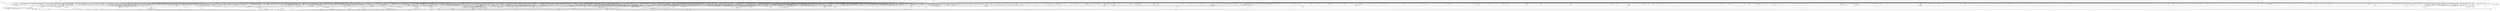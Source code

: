 digraph kerncollapsed {
    "tty_port_kopened" [color="black"];
    "timespec64_equal" [color="black"];
    "memzero_explicit" [color="black"];
    "put_dec_trunc8" [color="black"];
    "do_raw_spin_lock_47" [color="black"];
    "rb_insert_color" [color="black"];
    "post_ttbr_update_workaround" [color="black"];
    "inode_lru_list_del" [color="black"];
    "radix_tree_iter_tag_clear" [color="black"];
    "mnt_add_count" [color="black"];
    "Indirect call194" [color="black"];
    "__wake_up_locked_key_bookmark" [color="black"];
    "__raw_spin_lock_irq_18" [color="black"];
    "osq_wait_next" [color="black"];
    "tk_xtime.constprop.0" [color="black"];
    "vma_iter_config" [color="black"];
    "__gfp_pfmemalloc_flags" [color="black"];
    "mas_set_split_parent.isra.0" [color="black"];
    "node_tag_clear" [color="black"];
    "pcpu_block_update_hint_alloc" [color="black"];
    "check_preempt_curr" [color="black"];
    "wake_up_var" [color="black"];
    "find_busiest_group" [color="black"];
    "csum_partial" [color="black"];
    "signal_pending_state_2" [color="black"];
    "pde_subdir_first" [color="black"];
    "check_stable_address_space" [color="black"];
    "is_vmalloc_addr" [color="black"];
    "page_ref_dec_and_test_2" [color="black"];
    "__percpu_add_case_32_8" [color="black"];
    "folio_trylock" [color="black"];
    "do_raw_spin_lock_1" [color="black"];
    "put_dec" [color="black"];
    "update_curr" [color="black"];
    "mas_put_in_tree" [color="black"];
    "mapping_shrinkable" [color="black"];
    "__kern_my_cpu_offset_44" [color="black"];
    "min_deadline_cb_propagate" [color="black"];
    "strnlen" [color="black"];
    "recalc_sigpending" [color="black"];
    "klist_node_attached" [color="black"];
    "hrtimer_forward" [color="black"];
    "get_pwq" [color="black"];
    "security_task_getsecid_obj" [color="black"];
    "raw_spin_rq_lock_nested" [color="black"];
    "pmd_clear_huge" [color="black"];
    "Indirect call110" [color="black"];
    "do_raw_spin_lock_66" [color="black"];
    "do_raw_spin_lock.constprop.0_7" [color="black"];
    "mas_store_b_node" [color="black"];
    "kernfs_release_file.part.0.isra.0" [color="black"];
    "irq_to_desc" [color="black"];
    "__wb_writeout_add" [color="black"];
    "debug_locks_off" [color="black"];
    "rt_mutex_init_proxy_locked" [color="black"];
    "Indirect call153" [color="black"];
    "Indirect call196" [color="black"];
    "__raw_spin_lock_irqsave.constprop.0_2" [color="black"];
    "efi_reboot" [color="black"];
    "__update_min_deadline" [color="black"];
    "__wake_up_sync_key" [color="black"];
    "pid_task" [color="black"];
    "__enqueue_entity" [color="black"];
    "is_cpu_allowed" [color="black"];
    "find_next_and_bit" [color="black"];
    "set_ti_thread_flag" [color="black"];
    "Indirect call15" [color="black"];
    "folio_not_mapped" [color="black"];
    "__raw_spin_lock_irq.constprop.0_1" [color="black"];
    "__kern_my_cpu_offset_38" [color="black"];
    "__xchg_case_mb_32.constprop.0" [color="black"];
    "pgdat_balanced" [color="black"];
    "__audit_uring_entry" [color="black"];
    "do_raw_spin_lock_12" [color="black"];
    "pud_set_huge" [color="black"];
    "do_raw_spin_lock_64" [color="black"];
    "Indirect call189" [color="black"];
    "ttwu_do_activate.constprop.0" [color="black"];
    "arch_local_irq_restore_2" [color="black"];
    "tcp_get_info_chrono_stats" [color="black"];
    "set_kpti_asid_bits" [color="black"];
    "do_raw_spin_lock_73" [color="black"];
    "io_poll_find.constprop.0" [color="black"];
    "fd_install" [color="black"];
    "fatal_signal_pending_4" [color="black"];
    "spin_lock_irqsave_ssp_contention" [color="black"];
    "arch_local_irq_save_3" [color="black"];
    "set_next_task" [color="black"];
    "Indirect call141" [color="black"];
    "__mnt_is_readonly" [color="black"];
    "drain_pages" [color="black"];
    "mas_store_prealloc.part.0" [color="black"];
    "__cmpxchg_case_mb_64_2" [color="black"];
    "Indirect call59" [color="black"];
    "__cmpxchg_case_rel_64" [color="black"];
    "find_next_bit_8" [color="black"];
    "skb_zcopy" [color="black"];
    "Indirect call162" [color="black"];
    "task_participate_group_stop" [color="black"];
    "prb_final_commit" [color="black"];
    "list_lru_add" [color="black"];
    "__update_load_avg_se" [color="black"];
    "global_dirtyable_memory" [color="black"];
    "dev_to_swnode" [color="black"];
    "pm_runtime_put_noidle_2" [color="black"];
    "mas_wr_walk" [color="black"];
    "Indirect call214" [color="black"];
    "update_group_capacity" [color="black"];
    "__cmpxchg_case_acq_32.constprop.0_2" [color="black"];
    "__skb_zcopy_downgrade_managed" [color="black"];
    "do_raw_spin_lock_60" [color="black"];
    "__raw_spin_unlock_irqrestore_17" [color="black"];
    "check_vma_flags" [color="black"];
    "u64_stats_inc" [color="black"];
    "device_match_devt" [color="black"];
    "__raw_spin_lock_irq_12" [color="black"];
    "Indirect call150" [color="black"];
    "tick_get_device" [color="black"];
    "__cmpwait_case_32_1" [color="black"];
    "mte_update_gcr_excl.isra.0" [color="black"];
    "__disable_irq" [color="black"];
    "get_file" [color="black"];
    "cpumask_and" [color="black"];
    "__irq_put_desc_unlock" [color="black"];
    "Indirect call170" [color="black"];
    "do_raw_spin_lock_10" [color="black"];
    "attach_pid" [color="black"];
    "__raw_spin_lock_irqsave_21" [color="black"];
    "__raw_spin_unlock_irqrestore_8" [color="black"];
    "list_del_1" [color="black"];
    "kernel_init_pages" [color="black"];
    "set_cpu_online" [color="black"];
    "sk_mem_reclaim" [color="black"];
    "__kern_my_cpu_offset_37" [color="black"];
    "Indirect call24" [color="black"];
    "__free_one_page" [color="black"];
    "rcu_seq_snap" [color="black"];
    "__cmpxchg_case_acq_32.constprop.0_1" [color="black"];
    "do_raw_spin_lock.constprop.0_6" [color="black"];
    "__percpu_add_case_64" [color="black"];
    "do_raw_spin_lock_7" [color="black"];
    "vmalloc_to_page" [color="black"];
    "__preempt_count_sub" [color="black"];
    "pagefault_enable" [color="black"];
    "io_acct_cancel_pending_work" [color="black"];
    "__kern_my_cpu_offset_54" [color="black"];
    "skb_pfmemalloc" [color="black"];
    "do_raw_spin_lock_18" [color="black"];
    "__cmpxchg_case_acq_32.constprop.0_8" [color="black"];
    "mas_wr_new_end" [color="black"];
    "__cmpxchg_case_acq_32.constprop.0_7" [color="black"];
    "__kern_my_cpu_offset_14" [color="black"];
    "access_ok_14" [color="black"];
    "__kern_my_cpu_offset_70" [color="black"];
    "update_dl_rq_load_avg" [color="black"];
    "should_zap_page" [color="black"];
    "task_rq_lock" [color="black"];
    "clear_ti_thread_flag_1" [color="black"];
    "number" [color="black"];
    "__raw_spin_lock_32" [color="black"];
    "compound_order_1" [color="black"];
    "rcu_gp_is_normal" [color="black"];
    "folio_size_2" [color="black"];
    "Indirect call167" [color="black"];
    "do_raw_spin_lock.constprop.0_13" [color="black"];
    "__raw_spin_lock_49" [color="black"];
    "find_vma" [color="black"];
    "__kern_my_cpu_offset_15" [color="black"];
    "list_del_init_2" [color="black"];
    "get_work_pwq" [color="black"];
    "xas_find_conflict" [color="black"];
    "tty_ldisc_open" [color="black"];
    "mt_find" [color="black"];
    "mnt_dec_writers" [color="black"];
    "try_to_unmap_flush" [color="black"];
    "add_nr_running" [color="black"];
    "__percpu_add_case_64_6" [color="black"];
    "__reuseport_detach_closed_sock" [color="black"];
    "__lock_parent" [color="black"];
    "test_tsk_need_resched" [color="black"];
    "arch_local_irq_save_4" [color="black"];
    "__raw_spin_unlock_irq" [color="black"];
    "llist_reverse_order" [color="black"];
    "mas_next_range" [color="black"];
    "__list_del_entry_1" [color="black"];
    "oom_badness" [color="black"];
    "mnt_get_count" [color="black"];
    "__kern_my_cpu_offset_50" [color="black"];
    "netlink_lock_table" [color="black"];
    "__disable_irq_nosync" [color="black"];
    "copy_fd_bitmaps" [color="black"];
    "tag_set" [color="black"];
    "arch_local_irq_save_1" [color="black"];
    "fpsimd_preserve_current_state" [color="black"];
    "__raw_spin_lock_irqsave" [color="black"];
    "unlock_mount_hash" [color="black"];
    "count_vm_event_1" [color="black"];
    "Indirect call155" [color="black"];
    "rcu_seq_start" [color="black"];
    "rcu_accelerate_cbs" [color="black"];
    "eth_type_vlan" [color="black"];
    "raw_spin_rq_lock_1" [color="black"];
    "lock_parent" [color="black"];
    "__flow_hash_from_keys" [color="black"];
    "futex_get_value_locked" [color="black"];
    "Indirect call202" [color="black"];
    "find_next_bit_18" [color="black"];
    "_find_first_zero_bit" [color="black"];
    "signalfd_cleanup" [color="black"];
    "raw_spin_rq_trylock" [color="black"];
    "decay_load" [color="black"];
    "__raw_spin_lock_irqsave_32" [color="black"];
    "smp_call_function_many" [color="black"];
    "__raw_spin_lock.constprop.0_1" [color="black"];
    "kmalloc_slab" [color="black"];
    "mntget" [color="black"];
    "Indirect call191" [color="black"];
    "__kern_my_cpu_offset_35" [color="black"];
    "arm64_kernel_unmapped_at_el0_2" [color="black"];
    "skb_queue_tail" [color="black"];
    "__do_once_start" [color="black"];
    "expand" [color="black"];
    "is_software_node" [color="black"];
    "io_acct_run_queue" [color="black"];
    "Indirect call186" [color="black"];
    "__peernet2id" [color="black"];
    "lru_note_cost" [color="black"];
    "mte_sync_tags" [color="black"];
    "pte_offset_kernel.isra.0" [color="black"];
    "Indirect call31" [color="black"];
    "folio_trylock_flag" [color="black"];
    "__raw_write_unlock_irq_4" [color="black"];
    "lookup_mountpoint" [color="black"];
    "io_poll_mark_cancelled" [color="black"];
    "__bitmap_set" [color="black"];
    "io_is_timeout_noseq" [color="black"];
    "dget" [color="black"];
    "prb_commit" [color="black"];
    "iov_iter_revert" [color="black"];
    "__raw_spin_lock_63" [color="black"];
    "Indirect call178" [color="black"];
    "mte_dead_walk" [color="black"];
    "do_raw_spin_lock_85" [color="black"];
    "hrtimer_reprogram.constprop.0" [color="black"];
    "fsnotify_first_mark" [color="black"];
    "__pick_first_entity" [color="black"];
    "flush_tlb_mm" [color="black"];
    "next_mnt" [color="black"];
    "vma_interval_tree_remove" [color="black"];
    "__raw_spin_lock_52" [color="black"];
    "update_cached_migrate" [color="black"];
    "lockref_get_not_zero" [color="black"];
    "sane_fdtable_size" [color="black"];
    "vma_is_secretmem" [color="black"];
    "__raw_spin_lock.constprop.0" [color="black"];
    "current_wq_worker" [color="black"];
    "__nr_to_section" [color="black"];
    "rcu_advance_cbs" [color="black"];
    "io_wq_work_match_item" [color="black"];
    "__kern_my_cpu_offset_77" [color="black"];
    "__raw_write_lock_irq_1" [color="black"];
    "fatal_signal_pending" [color="black"];
    "kmap_atomic_1" [color="black"];
    "folio_isolate_lru" [color="black"];
    "skb_zcopy_downgrade_managed" [color="black"];
    "qdisc_qstats_cpu_qlen_dec" [color="black"];
    "Indirect call143" [color="black"];
    "d_ancestor" [color="black"];
    "cpumask_copy_1" [color="black"];
    "folio_size" [color="black"];
    "fpsimd_save_state" [color="black"];
    "prb_reserve_in_last" [color="black"];
    "steal_suitable_fallback" [color="black"];
    "forward_timer_base" [color="black"];
    "rseq_migrate" [color="black"];
    "Indirect call120" [color="black"];
    "io_wq_work_match_all" [color="black"];
    "tlb_gather_mmu_fullmm" [color="black"];
    "____core____" [color="kernel"];
    "pm_qos_read_value" [color="black"];
    "__raw_spin_unlock_irq_7" [color="black"];
    "do_raw_spin_lock.constprop.0_10" [color="black"];
    "vm_unacct_memory_1" [color="black"];
    "__init_rwsem" [color="black"];
    "__fswab32_10" [color="black"];
    "wb_dirty_limits" [color="black"];
    "__raw_spin_lock_irqsave_5" [color="black"];
    "hrtimer_start_range_ns" [color="black"];
    "do_raw_spin_lock_28" [color="black"];
    "try_check_zero" [color="black"];
    "pcpu_chunk_slot" [color="black"];
    "__prepare_to_swait" [color="black"];
    "list_splice" [color="black"];
    "tsk_fork_get_node" [color="black"];
    "netdev_start_xmit" [color="black"];
    "filemap_check_errors" [color="black"];
    "folio_nr_pages_4" [color="black"];
    "collect_posix_cputimers" [color="black"];
    "Indirect call2" [color="black"];
    "jiffies_to_usecs" [color="black"];
    "update_load_avg" [color="black"];
    "kthread_should_stop" [color="black"];
    "Indirect call168" [color="black"];
    "update_sd_lb_stats" [color="black"];
    "is_valid_gup_args" [color="black"];
    "d_path" [color="black"];
    "Indirect call210" [color="black"];
    "do_raw_spin_lock_24" [color="black"];
    "mas_push_data" [color="black"];
    "__put_cpu_fpsimd_context" [color="black"];
    "__mnt_drop_write" [color="black"];
    "_compound_head_2" [color="black"];
    "memset" [color="black"];
    "irq_disable" [color="black"];
    "__cmpxchg_case_acq_32.constprop.0_20" [color="black"];
    "__dev_fwnode" [color="black"];
    "local_bh_disable" [color="black"];
    "read_seqbegin_or_lock" [color="black"];
    "pm_runtime_autosuspend_expiration" [color="black"];
    "reweight_task" [color="black"];
    "sub_rq_bw.isra.0" [color="black"];
    "console_is_usable" [color="black"];
    "_get_random_bytes" [color="black"];
    "mas_adopt_children.isra.0" [color="black"];
    "release_thread" [color="black"];
    "tls_preserve_current_state" [color="black"];
    "tlb_flush_mmu_tlbonly" [color="black"];
    "__isolate_free_page" [color="black"];
    "__skb_fill_page_desc" [color="black"];
    "__kern_my_cpu_offset_27" [color="black"];
    "__io_put_kbuf_list" [color="black"];
    "__wake_up_common_lock" [color="black"];
    "avg_vruntime" [color="black"];
    "chacha_permute" [color="black"];
    "pi_state_update_owner" [color="black"];
    "srcu_get_delay.isra.0" [color="black"];
    "mas_wr_walk_index.isra.0" [color="black"];
    "lock_timer_base" [color="black"];
    "need_mlock_drain" [color="black"];
    "__down_trylock_console_sem.constprop.0" [color="black"];
    "sock_rfree" [color="black"];
    "Indirect call133" [color="black"];
    "slab_want_init_on_alloc" [color="black"];
    "anon_vma_interval_tree_iter_next" [color="black"];
    "rcu_seq_set_state" [color="black"];
    "mutex_spin_on_owner" [color="black"];
    "clear_ti_thread_flag_4" [color="black"];
    "sk_error_report" [color="black"];
    "__raw_spin_lock_irq_31" [color="black"];
    "inode_maybe_inc_iversion" [color="black"];
    "mas_next_setup.constprop.0" [color="black"];
    "finish_wait" [color="black"];
    "do_raw_spin_lock_88" [color="black"];
    "__init_waitqueue_head" [color="black"];
    "xas_next_offset" [color="black"];
    "pud_clear_huge" [color="black"];
    "mas_find_child" [color="black"];
    "Indirect call117" [color="black"];
    "page_vma_mapped_walk_done_1" [color="black"];
    "Indirect call20" [color="black"];
    "__local_bh_enable_ip" [color="black"];
    "skb_tailroom_2" [color="black"];
    "mte_destroy_descend.constprop.0" [color="black"];
    "mte_thread_switch" [color="black"];
    "io_prep_async_work" [color="black"];
    "percpu_ref_get_many.constprop.0" [color="black"];
    "Indirect call135" [color="black"];
    "folio_test_uptodate" [color="black"];
    "fsnotify_data_inode" [color="black"];
    "virt_to_slab" [color="black"];
    "Indirect call89" [color="black"];
    "__sk_mem_reduce_allocated" [color="black"];
    "__raw_spin_lock_14" [color="black"];
    "virt_to_folio" [color="black"];
    "__raw_spin_lock_42" [color="black"];
    "__kern_my_cpu_offset_51" [color="black"];
    "irq_set_thread_affinity" [color="black"];
    "cpumask_first" [color="black"];
    "put_prev_task" [color="black"];
    "page_try_share_anon_rmap" [color="black"];
    "do_raw_spin_lock_3" [color="black"];
    "rcu_segcblist_advance" [color="black"];
    "ma_dead_node" [color="black"];
    "strscpy" [color="black"];
    "siginfo_layout" [color="black"];
    "lru_note_cost_refault" [color="black"];
    "Indirect call209" [color="black"];
    "synchronize_rcu.part.0" [color="black"];
    "prepare_alloc_pages.constprop.0" [color="black"];
    "mte_copy_page_tags" [color="black"];
    "io_timeout_extract" [color="black"];
    "compaction_zonelist_suitable" [color="black"];
    "zone_page_state_add" [color="black"];
    "sync_icache_aliases" [color="black"];
    "get_ucounts_or_wrap" [color="black"];
    "gfp_pfmemalloc_allowed" [color="black"];
    "call_on_irq_stack" [color="black"];
    "device_links_read_lock" [color="black"];
    "group_close_release" [color="black"];
    "set_ptes.constprop.0.isra.0_1" [color="black"];
    "get_file.isra.0" [color="black"];
    "zone_page_state_snapshot" [color="black"];
    "reusable_anon_vma" [color="black"];
    "__raw_spin_lock_irqsave.constprop.0_3" [color="black"];
    "io_cancel_req_match" [color="black"];
    "arch_local_irq_save_8" [color="black"];
    "arch_local_irq_enable_2" [color="black"];
    "rcu_poll_gp_seq_end" [color="black"];
    "clear_ti_thread_flag_3" [color="black"];
    "__cmpxchg_case_8" [color="black"];
    "pm_runtime_get_noresume" [color="black"];
    "__kern_my_cpu_offset_67" [color="black"];
    "Indirect call132" [color="black"];
    "jiffies_to_msecs" [color="black"];
    "get_work_pool" [color="black"];
    "__kern_my_cpu_offset_80" [color="black"];
    "do_raw_spin_lock_32" [color="black"];
    "do_kernel_restart" [color="black"];
    "__raw_spin_lock_54" [color="black"];
    "bsearch" [color="black"];
    "set_ti_thread_flag_4" [color="black"];
    "Indirect call101" [color="black"];
    "test_and_set_ti_thread_flag_1" [color="black"];
    "Indirect call35" [color="black"];
    "do_raw_spin_lock_63" [color="black"];
    "test_ti_thread_flag_1" [color="black"];
    "__cmpwait_case_32_3" [color="black"];
    "desc_read" [color="black"];
    "__raw_spin_unlock_irqrestore_6" [color="black"];
    "cpupri_set" [color="black"];
    "this_cpu_has_cap.part.0" [color="black"];
    "sched_cgroup_fork" [color="black"];
    "fsnotify_group_assert_locked" [color="black"];
    "sched_clock_cpu" [color="black"];
    "is_migration_entry" [color="black"];
    "Indirect call6" [color="black"];
    "fsnotify_free_mark" [color="black"];
    "process_shares_mm" [color="black"];
    "__sync_icache_dcache" [color="black"];
    "rb_erase_cached.isra.0" [color="black"];
    "cpumask_first_and" [color="black"];
    "Indirect call182" [color="black"];
    "dl_rq_of_se" [color="black"];
    "__kern_my_cpu_offset_21" [color="black"];
    "fpsimd_save" [color="black"];
    "__cmpxchg_case_acq_32.constprop.0_16" [color="black"];
    "update_sctlr_el1" [color="black"];
    "rcu_segcblist_ready_cbs" [color="black"];
    "wb_stat_error" [color="black"];
    "move_linked_works" [color="black"];
    "find_next_bit_29" [color="black"];
    "Indirect call116" [color="black"];
    "Indirect call90" [color="black"];
    "pm_runtime_deactivate_timer" [color="black"];
    "Indirect call93" [color="black"];
    "print_tainted" [color="black"];
    "Indirect call14" [color="black"];
    "access_ok_16" [color="black"];
    "propagate_mount_unlock" [color="black"];
    "__raw_spin_unlock_irqrestore_4" [color="black"];
    "mas_allocated.isra.0" [color="black"];
    "vma_interval_tree_insert_after" [color="black"];
    "pagefault_enable_1" [color="black"];
    "task_ppid_nr" [color="black"];
    "__dev_put.part.0" [color="black"];
    "mas_wr_store_setup" [color="black"];
    "_find_next_or_bit" [color="black"];
    "data_check_size" [color="black"];
    "__pi_strcmp" [color="black"];
    "__timer_delete_sync" [color="black"];
    "put_unused_fd" [color="black"];
    "__kern_my_cpu_offset_79" [color="black"];
    "timer_delete_sync" [color="black"];
    "get_task_exe_file" [color="black"];
    "mmget" [color="black"];
    "posix_cpu_timer_rearm" [color="black"];
    "extract_entropy.constprop.0" [color="black"];
    "Indirect call49" [color="black"];
    "fprop_reflect_period_percpu.isra.0" [color="black"];
    "get_file_1" [color="black"];
    "_find_next_bit" [color="black"];
    "Indirect call28" [color="black"];
    "Indirect call16" [color="black"];
    "Indirect call42" [color="black"];
    "d_hash" [color="black"];
    "__raw_spin_lock_6" [color="black"];
    "clear_page" [color="black"];
    "Indirect call177" [color="black"];
    "Indirect call198" [color="black"];
    "update_cfs_rq_load_avg.isra.0" [color="black"];
    "xas_init_marks" [color="black"];
    "__raw_spin_lock_irqsave_1" [color="black"];
    "__cmpxchg_case_acq_32.constprop.0_15" [color="black"];
    "__finalize_skb_around" [color="black"];
    "irqd_irq_disabled.isra.0" [color="black"];
    "skb_headers_offset_update" [color="black"];
    "update_rq_clock" [color="black"];
    "mas_new_ma_node" [color="black"];
    "timekeeping_get_ns" [color="black"];
    "__integrity_iint_find" [color="black"];
    "prepare_to_wait_event" [color="black"];
    "set_task_cpu" [color="black"];
    "list_del_init_7" [color="black"];
    "rcu_jiffies_till_stall_check" [color="black"];
    "Indirect call139" [color="black"];
    "plist_del" [color="black"];
    "wake_all_kswapds" [color="black"];
    "addr_to_vb_xa" [color="black"];
    "__percpu_add_case_64.constprop.0_3" [color="black"];
    "anon_vma_interval_tree_pre_update_vma" [color="black"];
    "next_signal" [color="black"];
    "find_next_bit.constprop.0_21" [color="black"];
    "Indirect call152" [color="black"];
    "cpu_online_1" [color="black"];
    "llist_del_first" [color="black"];
    "__cmpxchg_case_acq_32.constprop.0_10" [color="black"];
    "exit_rcu" [color="black"];
    "__raw_spin_lock_irq_43" [color="black"];
    "is_subdir" [color="black"];
    "idr_for_each" [color="black"];
    "vma_last_pgoff" [color="black"];
    "page_ref_inc_4" [color="black"];
    "__count_vm_events_3" [color="black"];
    "d_find_alias" [color="black"];
    "xas_start" [color="black"];
    "__kern_my_cpu_offset_133" [color="black"];
    "req_set_fail_3" [color="black"];
    "first_zones_zonelist" [color="black"];
    "put_dec_full8" [color="black"];
    "__kern_my_cpu_offset_83" [color="black"];
    "__count_vm_events_2" [color="black"];
    "Indirect call25" [color="black"];
    "io_file_get_flags" [color="black"];
    "rcu_is_watching" [color="black"];
    "__raw_spin_lock_2" [color="black"];
    "xa_is_node" [color="black"];
    "wp_page_reuse" [color="black"];
    "io_run_cancel" [color="black"];
    "page_mapping" [color="black"];
    "xas_pause" [color="black"];
    "dev_nit_active" [color="black"];
    "__percpu_add_case_64_7" [color="black"];
    "find_next_bit.constprop.0_7" [color="black"];
    "u64_stats_add_1" [color="black"];
    "lockref_put_return" [color="black"];
    "__bitmap_subset" [color="black"];
    "prep_compound_page" [color="black"];
    "netlink_has_listeners" [color="black"];
    "schedule_hrtimeout_range_clock" [color="black"];
    "__dl_add" [color="black"];
    "mutex_is_locked" [color="black"];
    "arch_smp_send_reschedule" [color="black"];
    "find_later_rq" [color="black"];
    "rb_prev" [color="black"];
    "__pi_strlen" [color="black"];
    "mas_find_setup.constprop.0" [color="black"];
    "mab_set_b_end" [color="black"];
    "cpu_online_2" [color="black"];
    "__raw_spin_lock_irq" [color="black"];
    "__futex_unqueue" [color="black"];
    "lowest_in_progress" [color="black"];
    "init_multi_vma_prep" [color="black"];
    "_find_last_bit" [color="black"];
    "post_alloc_hook" [color="black"];
    "pfn_valid_2" [color="black"];
    "Indirect call94" [color="black"];
    "__count_vm_events_1" [color="black"];
    "__raw_spin_unlock_irq_6" [color="black"];
    "Indirect call77" [color="black"];
    "node_page_state_add" [color="black"];
    "Indirect call111" [color="black"];
    "sched_clock" [color="black"];
    "arch_irq_work_raise" [color="black"];
    "get_arm64_ftr_reg" [color="black"];
    "__raw_spin_lock_irqsave_23" [color="black"];
    "__raw_read_unlock.constprop.0" [color="black"];
    "__raw_spin_lock_31" [color="black"];
    "group_classify" [color="black"];
    "__printk_safe_enter" [color="black"];
    "__skb_set_length" [color="black"];
    "active_load_balance_cpu_stop" [color="black"];
    "__cmpxchg_case_acq_32.constprop.0" [color="black"];
    "mas_leaf_max_gap" [color="black"];
    "page_move_anon_rmap" [color="black"];
    "task_active_pid_ns" [color="black"];
    "Indirect call149" [color="black"];
    "get_state_synchronize_rcu" [color="black"];
    "Indirect call39" [color="black"];
    "io_wq_cancel_pending_work" [color="black"];
    "skb_cloned" [color="black"];
    "__balance_callbacks" [color="black"];
    "cpu_online_3" [color="black"];
    "___d_drop" [color="black"];
    "ma_pivots" [color="black"];
    "detach_entity_load_avg" [color="black"];
    "__kern_my_cpu_offset_76" [color="black"];
    "__kern_my_cpu_offset_55" [color="black"];
    "do_raw_spin_lock_50" [color="black"];
    "__kern_my_cpu_offset_2" [color="black"];
    "Indirect call86" [color="black"];
    "clear_ti_thread_flag_5" [color="black"];
    "hrtimer_sleeper_start_expires" [color="black"];
    "__raw_spin_lock_26" [color="black"];
    "__percpu_add_case_32_15" [color="black"];
    "pcpu_find_block_fit" [color="black"];
    "__raw_spin_unlock_irq_19" [color="black"];
    "prepend_name" [color="black"];
    "is_bad_inode" [color="black"];
    "io_cancel_task_cb" [color="black"];
    "__skb_checksum" [color="black"];
    "sock_flag.constprop.0" [color="black"];
    "update_misfit_status" [color="black"];
    "notifier_call_chain" [color="black"];
    "__raw_spin_lock_22" [color="black"];
    "wake_up_klogd" [color="black"];
    "cpu_util_cfs" [color="black"];
    "pwq_activate_inactive_work" [color="black"];
    "do_raw_spin_lock_25" [color="black"];
    "get_page" [color="black"];
    "__dl_update" [color="black"];
    "__kern_my_cpu_offset_23" [color="black"];
    "ihold" [color="black"];
    "Indirect call37" [color="black"];
    "mnt_get_writers" [color="black"];
    "exit_task_stack_account" [color="black"];
    "retain_dentry" [color="black"];
    "update_newidle_cost" [color="black"];
    "wakeup_kswapd" [color="black"];
    "__raw_read_lock.constprop.0_1" [color="black"];
    "rcu_gpnum_ovf" [color="black"];
    "__wake_up" [color="black"];
    "security_audit_rule_match" [color="black"];
    "attach_task" [color="black"];
    "Indirect call21" [color="black"];
    "mas_bulk_rebalance" [color="black"];
    "rcu_cblist_init" [color="black"];
    "__raw_read_lock.constprop.0_5" [color="black"];
    "virt_to_head_page.isra.0" [color="black"];
    "__raw_spin_lock_irqsave.constprop.0_8" [color="black"];
    "path_get" [color="black"];
    "get_pfnblock_flags_mask" [color="black"];
    "do_raw_spin_lock_69" [color="black"];
    "atomic_notifier_call_chain" [color="black"];
    "fprop_fraction_percpu" [color="black"];
    "__raw_spin_trylock_1" [color="black"];
    "_atomic_dec_and_lock" [color="black"];
    "anon_vma_interval_tree_insert" [color="black"];
    "wants_signal" [color="black"];
    "__raw_spin_lock_15" [color="black"];
    "__raw_spin_unlock_irq.constprop.0_1" [color="black"];
    "flush_tlb_mm_1" [color="black"];
    "sock_flag_1" [color="black"];
    "__pfn_to_section" [color="black"];
    "xas_next_entry.constprop.0" [color="black"];
    "lock_hrtimer_base" [color="black"];
    "cpus_share_cache" [color="black"];
    "get_new_cred" [color="black"];
    "Indirect call122" [color="black"];
    "__raw_spin_lock_30" [color="black"];
    "Indirect call105" [color="black"];
    "rcu_is_cpu_rrupt_from_idle" [color="black"];
    "vma_fs_can_writeback" [color="black"];
    "mas_next_sibling" [color="black"];
    "__cmpxchg_case_mb_64_1" [color="black"];
    "Indirect call36" [color="black"];
    "Indirect call92" [color="black"];
    "__raw_write_lock_irq" [color="black"];
    "tlb_gather_mmu" [color="black"];
    "mas_pop_node" [color="black"];
    "skb_checksum" [color="black"];
    "signal_pending_11" [color="black"];
    "call_function_single_prep_ipi" [color="black"];
    "mast_spanning_rebalance.isra.0" [color="black"];
    "Indirect call103" [color="black"];
    "__bitmap_equal" [color="black"];
    "__xchg_case_mb_64.constprop.0_3" [color="black"];
    "__rt_mutex_slowtrylock" [color="black"];
    "wb_stat_mod" [color="black"];
    "__raw_spin_lock_43" [color="black"];
    "__raw_spin_lock_irq_6" [color="black"];
    "Indirect call98" [color="black"];
    "xas_load" [color="black"];
    "pageblock_skip_persistent" [color="black"];
    "find_next_zero_bit_2" [color="black"];
    "page_ref_dec_and_test_1" [color="black"];
    "inode_cgwb_move_to_attached" [color="black"];
    "Indirect call137" [color="black"];
    "lru_lazyfree_fn" [color="black"];
    "__irq_work_queue_local" [color="black"];
    "kill_device" [color="black"];
    "double_unlock_balance" [color="black"];
    "audit_mark_compare" [color="black"];
    "xas_retry" [color="black"];
    "mas_safe_pivot" [color="black"];
    "do_raw_spin_lock_57" [color="black"];
    "list_del_2" [color="black"];
    "do_raw_spin_lock_5" [color="black"];
    "audit_string_contains_control" [color="black"];
    "__hlist_del" [color="black"];
    "__raw_spin_lock_irq_3" [color="black"];
    "__kern_my_cpu_offset_29" [color="black"];
    "Indirect call32" [color="black"];
    "__kern_my_cpu_offset_91" [color="black"];
    "__raw_spin_lock_62" [color="black"];
    "list_del_init_8" [color="black"];
    "Indirect call97" [color="black"];
    "slab_is_available" [color="black"];
    "freezing_slow_path" [color="black"];
    "do_raw_spin_lock_11" [color="black"];
    "pageblock_pfn_to_page" [color="black"];
    "__kern_my_cpu_offset_4" [color="black"];
    "__bitmap_intersects" [color="black"];
    "__io_acct_run_queue" [color="black"];
    "__tlb_reset_range" [color="black"];
    "Indirect call176" [color="black"];
    "access_ok_6" [color="black"];
    "Indirect call75" [color="black"];
    "rcu_exp_need_qs" [color="black"];
    "io_wq_get_acct" [color="black"];
    "pcpu_chunk_relocate" [color="black"];
    "__raw_spin_lock_irq_17" [color="black"];
    "__raw_spin_lock_irqsave_6" [color="black"];
    "find_next_zero_bit_1" [color="black"];
    "u64_stats_add_2" [color="black"];
    "inode_add_lru" [color="black"];
    "inode_to_bdi" [color="black"];
    "fsnotify_connector_sb" [color="black"];
    "xas_update.isra.0" [color="black"];
    "fsnotify_put_sb_connectors" [color="black"];
    "Indirect call131" [color="black"];
    "do_raw_spin_lock_93" [color="black"];
    "req_ref_put_and_test" [color="black"];
    "ktime_get_real_seconds" [color="black"];
    "Indirect call13" [color="black"];
    "find_lock_task_mm" [color="black"];
    "can_migrate_task" [color="black"];
    "io_fill_cqe_aux" [color="black"];
    "__cmpxchg_case_mb_32_6" [color="black"];
    "do_init_timer.constprop.0" [color="black"];
    "folio_mapping" [color="black"];
    "__raw_spin_lock_irqsave_19" [color="black"];
    "do_raw_spin_lock_72" [color="black"];
    "__raw_write_unlock_irq_5" [color="black"];
    "folio_trylock_4" [color="black"];
    "will_become_orphaned_pgrp" [color="black"];
    "find_first_bit_1" [color="black"];
    "pcpu_chunk_populated" [color="black"];
    "__percpu_add_case_64.constprop.0_1" [color="black"];
    "skb_copy_bits" [color="black"];
    "sb_clear_inode_writeback" [color="black"];
    "free_pcppages_bulk" [color="black"];
    "lru_move_tail_fn" [color="black"];
    "__msecs_to_jiffies" [color="black"];
    "_find_first_bit" [color="black"];
    "__kern_my_cpu_offset_18" [color="black"];
    "Indirect call10" [color="black"];
    "inode_io_list_move_locked" [color="black"];
    "arch_stack_walk" [color="black"];
    "netdev_name" [color="black"];
    "__irq_domain_deactivate_irq" [color="black"];
    "flush_dcache_folio" [color="black"];
    "__reuseport_detach_sock.isra.0" [color="black"];
    "__cmpxchg_case_mb_32_13" [color="black"];
    "__raw_spin_unlock_irqrestore_33" [color="black"];
    "test_ti_thread_flag_22" [color="black"];
    "invalid_migration_vma" [color="black"];
    "move_freelist_tail" [color="black"];
    "io_poll_can_finish_inline.isra.0" [color="black"];
    "cpu_switch_to" [color="black"];
    "__raw_spin_lock_irqsave_15" [color="black"];
    "desc_make_final" [color="black"];
    "__set_open_fd" [color="black"];
    "ktime_get_real_ts64" [color="black"];
    "mod_timer" [color="black"];
    "Indirect call53" [color="black"];
    "try_to_take_rt_mutex" [color="black"];
    "test_ti_thread_flag_6" [color="black"];
    "____do_softirq" [color="black"];
    "arch_send_call_function_single_ipi" [color="black"];
    "isolation_suitable.isra.0" [color="black"];
    "do_raw_spin_lock.constprop.0_3" [color="black"];
    "__kern_my_cpu_offset_11" [color="black"];
    "update_blocked_averages" [color="black"];
    "rcu_seq_start_1" [color="black"];
    "schedule_hrtimeout_range" [color="black"];
    "add_wait_queue" [color="black"];
    "mab_calc_split" [color="black"];
    "__mnt_want_write_file" [color="black"];
    "__raw_spin_trylock" [color="black"];
    "__raw_spin_unlock_bh.constprop.0" [color="black"];
    "__cmpxchg_case_acq_32.constprop.0_6" [color="black"];
    "kernfs_next_descendant_post" [color="black"];
    "ttwu_queue_wakelist" [color="black"];
    "Indirect call171" [color="black"];
    "__clear_close_on_exec.isra.0" [color="black"];
    "do_raw_spin_lock.constprop.0_14" [color="black"];
    "ldsem_down_read_trylock" [color="black"];
    "find_next_bit.constprop.0_8" [color="black"];
    "auditd_test_task" [color="black"];
    "sve_save_state" [color="black"];
    "__raw_spin_unlock_irqrestore_2" [color="black"];
    "Indirect call95" [color="black"];
    "dequeue_load_avg" [color="black"];
    "find_next_bit_11" [color="black"];
    "dev_driver_string" [color="black"];
    "__ksize" [color="black"];
    "security_inode_init_security_anon" [color="black"];
    "set_pageblock_migratetype" [color="black"];
    "activate_task" [color="black"];
    "__cmpxchg_case_mb_64_4" [color="black"];
    "list_del_init_5" [color="black"];
    "xas_result" [color="black"];
    "percpu_ref_put_many" [color="black"];
    "security_d_instantiate" [color="black"];
    "__percpu_add_case_64_2" [color="black"];
    "Indirect call33" [color="black"];
    "ktime_add_safe" [color="black"];
    "cpumask_subset" [color="black"];
    "fsnotify_grab_connector" [color="black"];
    "io_poll_remove_entry" [color="black"];
    "__raw_spin_lock_irqsave_34" [color="black"];
    "Indirect call124" [color="black"];
    "compound_order_2" [color="black"];
    "__wake_up_parent" [color="black"];
    "test_taint" [color="black"];
    "__cmpxchg_case_acq_32.constprop.0_14" [color="black"];
    "__dl_clear_params" [color="black"];
    "__remove_shared_vm_struct.constprop.0" [color="black"];
    "free_vmap_area_rb_augment_cb_propagate" [color="black"];
    "__raw_spin_unlock_irqrestore_9" [color="black"];
    "convert_prio" [color="black"];
    "Indirect call73" [color="black"];
    "__kern_my_cpu_offset_47" [color="black"];
    "fasync_insert_entry" [color="black"];
    "mte_set_pivot" [color="black"];
    "__kern_my_cpu_offset_42" [color="black"];
    "invalid_mkclean_vma" [color="black"];
    "__kern_my_cpu_offset_74" [color="black"];
    "sk_memory_allocated_sub" [color="black"];
    "pte_mkdirty" [color="black"];
    "__raw_spin_lock_irq_20" [color="black"];
    "__raw_spin_lock_23" [color="black"];
    "__raw_spin_unlock_irq_21" [color="black"];
    "task_call_func" [color="black"];
    "__printk_cpu_sync_try_get" [color="black"];
    "do_softirq_own_stack" [color="black"];
    "sched_post_fork" [color="black"];
    "compact_lock_irqsave" [color="black"];
    "Indirect call208" [color="black"];
    "Indirect call172" [color="black"];
    "filemap_release_folio" [color="black"];
    "wakeup_kcompactd" [color="black"];
    "maybe_mkwrite.isra.0" [color="black"];
    "add_device_randomness" [color="black"];
    "pcpu_chunk_refresh_hint" [color="black"];
    "pagefault_enable_2" [color="black"];
    "__efistub_caches_clean_inval_pou" [color="black"];
    "__raw_spin_lock_41" [color="black"];
    "do_raw_spin_lock_97" [color="black"];
    "local_cpu_stop" [color="black"];
    "__list_del_entry" [color="black"];
    "xa_err" [color="black"];
    "detach_if_pending" [color="black"];
    "pcpu_unit_page_offset" [color="black"];
    "mtree_load" [color="black"];
    "radix_tree_load_root" [color="black"];
    "__kern_my_cpu_offset_19" [color="black"];
    "cpu_mitigations_off" [color="black"];
    "compound_order" [color="black"];
    "csum_partial_ext" [color="black"];
    "__raw_spin_lock_irqsave_52" [color="black"];
    "Indirect call96" [color="black"];
    "__kmem_obj_info" [color="black"];
    "Indirect call47" [color="black"];
    "hlist_del_init_2" [color="black"];
    "io_cancel_cb" [color="black"];
    "init_timer_key" [color="black"];
    "__wake_up_bit" [color="black"];
    "radix_tree_next_chunk" [color="black"];
    "Indirect call61" [color="black"];
    "list_del_3" [color="black"];
    "memblock_search" [color="black"];
    "Indirect call213" [color="black"];
    "calc_wheel_index" [color="black"];
    "__raw_spin_unlock_irqrestore.constprop.0_2" [color="black"];
    "del_page_from_free_list" [color="black"];
    "Indirect call91" [color="black"];
    "ktime_get_with_offset" [color="black"];
    "irq_work_queue" [color="black"];
    "_compound_head_3" [color="black"];
    "Indirect call156" [color="black"];
    "tty_driver_flush_buffer" [color="black"];
    "set_ptes.isra.0" [color="black"];
    "select_collect2" [color="black"];
    "Indirect call4" [color="black"];
    "__io_prep_linked_timeout" [color="black"];
    "__init_swait_queue_head" [color="black"];
    "task_clear_jobctl_trapping" [color="black"];
    "prep_new_page" [color="black"];
    "arm_smccc_1_1_get_conduit" [color="black"];
    "__smp_call_single_queue" [color="black"];
    "vma_address" [color="black"];
    "page_ref_dec_and_test" [color="black"];
    "Indirect call51" [color="black"];
    "netlink_unlock_table" [color="black"];
    "xas_set_offset" [color="black"];
    "Indirect call55" [color="black"];
    "finish_swait" [color="black"];
    "fsnotify_compare_groups" [color="black"];
    "__cmpxchg_case_rel_32" [color="black"];
    "mas_pause" [color="black"];
    "generic_exec_single" [color="black"];
    "exit_oom_victim" [color="black"];
    "task_rq_unlock" [color="black"];
    "dec_mm_counter" [color="black"];
    "get_random_bytes" [color="black"];
    "__arm64_sys_rt_sigtimedwait" [color="black"];
    "se_weight.isra.0" [color="black"];
    "mas_rewalk_if_dead" [color="black"];
    "io_poll_get_ownership" [color="black"];
    "__percpu_add_return_case_32_1" [color="black"];
    "num_other_online_cpus" [color="black"];
    "desc_make_reusable" [color="black"];
    "__srcu_read_lock" [color="black"];
    "queued_write_lock_slowpath" [color="black"];
    "__percpu_counter_sum" [color="black"];
    "__mod_lruvec_state" [color="black"];
    "folio_evictable" [color="black"];
    "__iget" [color="black"];
    "bit_waitqueue" [color="black"];
    "__lock_task_sighand" [color="black"];
    "sub_running_bw.isra.0" [color="black"];
    "__preempt_count_add.constprop.0_1" [color="black"];
    "Indirect call23" [color="black"];
    "hrtimer_start_expires" [color="black"];
    "page_ref_inc_2" [color="black"];
    "list_del_init" [color="black"];
    "__raw_spin_lock_16" [color="black"];
    "cpumask_next.constprop.0" [color="black"];
    "Indirect call205" [color="black"];
    "Indirect call67" [color="black"];
    "zone_page_state_snapshot.constprop.0" [color="black"];
    "irqd_set.isra.0_1" [color="black"];
    "__raw_spin_unlock_irqrestore_38" [color="black"];
    "csum_block_add_ext" [color="black"];
    "Indirect call43" [color="black"];
    "do_raw_spin_lock_30" [color="black"];
    "page_ref_inc_3" [color="black"];
    "prepare_to_wait_exclusive" [color="black"];
    "__kern_my_cpu_offset_61" [color="black"];
    "put_cpu_fpsimd_context" [color="black"];
    "Indirect call204" [color="black"];
    "__raw_spin_lock_4" [color="black"];
    "__kern_my_cpu_offset_28" [color="black"];
    "cleanup_timerqueue" [color="black"];
    "__raw_read_unlock.constprop.0_2" [color="black"];
    "Indirect call1" [color="black"];
    "rt_mutex_slowtrylock" [color="black"];
    "__mod_timer" [color="black"];
    "folio_order" [color="black"];
    "Indirect call185" [color="black"];
    "Indirect call60" [color="black"];
    "mas_split_final_node.isra.0" [color="black"];
    "task_pid_vnr_1" [color="black"];
    "qdisc_qstats_cpu_backlog_dec" [color="black"];
    "rcu_segcblist_add_len" [color="black"];
    "_compound_head_1" [color="black"];
    "kobj_child_ns_ops" [color="black"];
    "__raw_spin_lock_27" [color="black"];
    "__wb_calc_thresh" [color="black"];
    "__cmpxchg_case_acq_32.constprop.0_21" [color="black"];
    "io_should_retry_thread" [color="black"];
    "copy_to_user_page" [color="black"];
    "freezing" [color="black"];
    "init_completion" [color="black"];
    "vma_interval_tree_subtree_search" [color="black"];
    "Indirect call52" [color="black"];
    "__raw_spin_unlock_irq_35" [color="black"];
    "__raw_spin_trylock_3" [color="black"];
    "mapping_shrinkable_1" [color="black"];
    "mas_start" [color="black"];
    "find_next_bit_13" [color="black"];
    "tlb_remove_table_smp_sync" [color="black"];
    "_compound_head" [color="black"];
    "purge_fragmented_block" [color="black"];
    "mapping_shrinkable_2" [color="black"];
    "pcpu_size_to_slot" [color="black"];
    "page_ref_inc" [color="black"];
    "wb_io_lists_populated" [color="black"];
    "__raw_spin_lock_21" [color="black"];
    "stackinfo_on_stack" [color="black"];
    "do_raw_spin_lock_44" [color="black"];
    "folio_activate_fn" [color="black"];
    "flush_dcache_page" [color="black"];
    "split_map_pages" [color="black"];
    "__printk_cpu_sync_wait" [color="black"];
    "dl_task_is_earliest_deadline" [color="black"];
    "local_bh_enable" [color="black"];
    "Indirect call193" [color="black"];
    "compaction_defer_reset" [color="black"];
    "__raw_spin_lock_irqsave_3" [color="black"];
    "enqueue_pushable_dl_task" [color="black"];
    "get_cpu_fpsimd_context" [color="black"];
    "__raw_spin_lock_irqsave_18" [color="black"];
    "hrtimer_try_to_cancel" [color="black"];
    "sock_flag_3" [color="black"];
    "skb_orphan_1" [color="black"];
    "enqueue_task" [color="black"];
    "pm_qos_update_flags" [color="black"];
    "gup_folio_next" [color="black"];
    "copy_highpage" [color="black"];
    "Indirect call74" [color="black"];
    "folio_anon_vma" [color="black"];
    "igrab" [color="black"];
    "queued_read_unlock.constprop.0_2" [color="black"];
    "percpu_counter_add_batch" [color="black"];
    "Indirect call158" [color="black"];
    "__zone_watermark_ok" [color="black"];
    "workingset_test_recent" [color="black"];
    "hrtimer_active" [color="black"];
    "__count_vm_events" [color="black"];
    "mod_zone_state" [color="black"];
    "Indirect call200" [color="black"];
    "__cmpxchg_case_mb_64" [color="black"];
    "__sw_hweight32" [color="black"];
    "Indirect call66" [color="black"];
    "post_init_entity_util_avg" [color="black"];
    "fatal_signal_pending_3" [color="black"];
    "Indirect call140" [color="black"];
    "__cmpxchg_case_mb_32_2" [color="black"];
    "free_unref_page_commit" [color="black"];
    "Indirect call109" [color="black"];
    "d_lru_del" [color="black"];
    "__kern_my_cpu_offset_17" [color="black"];
    "__cmpxchg_case_acq_64" [color="black"];
    "audit_comparator" [color="black"];
    "dev_pm_disable_wake_irq_check" [color="black"];
    "__printk_safe_exit" [color="black"];
    "dev_xmit_recursion_dec" [color="black"];
    "kthread_insert_work_sanity_check" [color="black"];
    "mas_wr_node_walk" [color="black"];
    "io_wq_exit_start" [color="black"];
    "rcu_segcblist_pend_cbs" [color="black"];
    "__hrtimer_next_event_base.constprop.0" [color="black"];
    "pmd_install" [color="black"];
    "console_verbose" [color="black"];
    "__mnt_drop_write_file" [color="black"];
    "__attach_to_pi_owner" [color="black"];
    "__cmpxchg_case_64.isra.0" [color="black"];
    "defer_console_output" [color="black"];
    "do_raw_spin_lock_65" [color="black"];
    "Indirect call212" [color="black"];
    "qdisc_qstats_cpu_qlen_inc" [color="black"];
    "update_pm_runtime_accounting" [color="black"];
    "__kern_my_cpu_offset_134" [color="black"];
    "do_raw_spin_lock_42" [color="black"];
    "__arch_copy_from_user" [color="black"];
    "can_set_direct_map" [color="black"];
    "__cmpxchg_case_64" [color="black"];
    "cpu_timer_task_rcu" [color="black"];
    "rcu_poll_gp_seq_end_unlocked" [color="black"];
    "get_timespec64" [color="black"];
    "check_and_switch_context" [color="black"];
    "_copy_from_iter" [color="black"];
    "PageMovable" [color="black"];
    "workingset_eviction" [color="black"];
    "irq_work_claim" [color="black"];
    "__cmpxchg_case_mb_32_5" [color="black"];
    "sve_state_size" [color="black"];
    "__raw_read_unlock.constprop.0_6" [color="black"];
    "ptep_clear_flush" [color="black"];
    "dec_rlimit_ucounts" [color="black"];
    "sync_rcu_exp_done_unlocked" [color="black"];
    "fpsimd_thread_switch" [color="black"];
    "io_cqe_cache_refill" [color="black"];
    "Indirect call19" [color="black"];
    "find_next_and_bit.constprop.0" [color="black"];
    "dcache_clean_pou" [color="black"];
    "security_secid_to_secctx" [color="black"];
    "Indirect call179" [color="black"];
    "percpu_counter_add" [color="black"];
    "anon_vma_interval_tree_iter_first" [color="black"];
    "mas_mab_cp" [color="black"];
    "flush_signal_handlers" [color="black"];
    "Indirect call102" [color="black"];
    "find_buddy_page_pfn" [color="black"];
    "rcu_segcblist_inc_len" [color="black"];
    "system_supports_generic_auth" [color="black"];
    "__lshrti3" [color="black"];
    "Indirect call54" [color="black"];
    "sched_asym_prefer" [color="black"];
    "shrink_lock_dentry" [color="black"];
    "zone_watermark_ok_safe" [color="black"];
    "arch_get_random_longs" [color="black"];
    "hlist_del_init_4" [color="black"];
    "__raw_spin_unlock_irq_5" [color="black"];
    "arm_timer" [color="black"];
    "drain_pages_zone" [color="black"];
    "__raw_spin_unlock_irq_25" [color="black"];
    "rcu_exp_jiffies_till_stall_check" [color="black"];
    "__raw_spin_unlock_irqrestore_1" [color="black"];
    "lock_mnt_tree" [color="black"];
    "xa_load" [color="black"];
    "signal_pending" [color="black"];
    "__irq_startup" [color="black"];
    "_compound_head_7" [color="black"];
    "__xchg_case_acq_64.isra.0" [color="black"];
    "update_min_vruntime" [color="black"];
    "__hrtimer_get_next_event" [color="black"];
    "cpu_util_cfs_boost" [color="black"];
    "set_page_dirty" [color="black"];
    "mas_set_height" [color="black"];
    "_compound_head_5" [color="black"];
    "mas_safe_min" [color="black"];
    "Indirect call119" [color="black"];
    "int_sqrt" [color="black"];
    "timer_reduce" [color="black"];
    "cpu_clock_sample_group" [color="black"];
    "pvm_find_va_enclose_addr" [color="black"];
    "Indirect call26" [color="black"];
    "unlock_page" [color="black"];
    "wb_has_dirty_io" [color="black"];
    "kernfs_get" [color="black"];
    "inode_io_list_del" [color="black"];
    "mm_trace_rss_stat" [color="black"];
    "irq_get_irq_data" [color="black"];
    "do_raw_spin_lock_117" [color="black"];
    "mod_node_state" [color="black"];
    "smp_call_function_single" [color="black"];
    "tick_get_broadcast_mask" [color="black"];
    "io_schedule_prepare" [color="black"];
    "prepare_to_wait" [color="black"];
    "recalc_sigpending_tsk" [color="black"];
    "fill_contig_page_info" [color="black"];
    "gup_signal_pending" [color="black"];
    "__xas_next" [color="black"];
    "unlock_task_sighand.isra.0_1" [color="black"];
    "osq_lock" [color="black"];
    "llist_add_batch" [color="black"];
    "__task_pid_nr_ns" [color="black"];
    "__raw_spin_lock_28" [color="black"];
    "__raw_spin_lock_irq_32" [color="black"];
    "timer_wait_running" [color="black"];
    "folio_try_get_rcu" [color="black"];
    "Indirect call180" [color="black"];
    "idr_find" [color="black"];
    "__rb_rotate_set_parents" [color="black"];
    "do_raw_spin_lock_52" [color="black"];
    "pm_ops_is_empty" [color="black"];
    "mutex_trylock" [color="black"];
    "kernfs_should_drain_open_files" [color="black"];
    "Indirect call134" [color="black"];
    "page_vma_mapped_walk_done" [color="black"];
    "Indirect call68" [color="black"];
    "vma_interval_tree_insert" [color="black"];
    "min_deadline_cb_rotate" [color="black"];
    "set_area_direct_map" [color="black"];
    "raw_spin_rq_lock" [color="black"];
    "ktime_get" [color="black"];
    "Indirect call17" [color="black"];
    "xas_set_mark" [color="black"];
    "task_curr" [color="black"];
    "futex_q_unlock" [color="black"];
    "__d_instantiate" [color="black"];
    "vma_interval_tree_augment_propagate" [color="black"];
    "__ptrace_link" [color="black"];
    "skb_tailroom_1" [color="black"];
    "bstats_update" [color="black"];
    "kernfs_root" [color="black"];
    "tty_update_time" [color="black"];
    "change_page_range" [color="black"];
    "find_mergeable_anon_vma" [color="black"];
    "group_open_release" [color="black"];
    "Indirect call18" [color="black"];
    "__raw_spin_unlock_irqrestore_10" [color="black"];
    "test_ti_thread_flag_19" [color="black"];
    "kill_super_notify" [color="black"];
    "rcu_stall_is_suppressed" [color="black"];
    "mnt_set_mountpoint" [color="black"];
    "__acct_reclaim_writeback" [color="black"];
    "deny_write_access.isra.0" [color="black"];
    "move_queued_task.constprop.0" [color="black"];
    "mas_prev" [color="black"];
    "oom_unkillable_task.isra.0" [color="black"];
    "blake2s_update" [color="black"];
    "_compound_head_13" [color="black"];
    "workingset_update_node" [color="black"];
    "crng_make_state" [color="black"];
    "sibling_imbalance.isra.0" [color="black"];
    "remove_nodes.constprop.0" [color="black"];
    "domain_dirty_limits" [color="black"];
    "noop_dirty_folio" [color="black"];
    "first_zones_zonelist_1" [color="black"];
    "Indirect call11" [color="black"];
    "req_set_fail_4" [color="black"];
    "__raw_spin_unlock_irqrestore_11" [color="black"];
    "Indirect call151" [color="black"];
    "kthread_probe_data" [color="black"];
    "rcu_dynticks_snap" [color="black"];
    "task_work_cancel_match" [color="black"];
    "system_supports_mte" [color="black"];
    "__timer_delete" [color="black"];
    "Indirect call183" [color="black"];
    "folio_total_mapcount" [color="black"];
    "find_next_bit.constprop.0_5" [color="black"];
    "tty_audit_fork" [color="black"];
    "drain_local_pages" [color="black"];
    "dequeue_task" [color="black"];
    "security_capable" [color="black"];
    "io_put_kbuf" [color="black"];
    "user_disable_single_step" [color="black"];
    "__percpu_down_write_trylock" [color="black"];
    "read_seqbegin.constprop.0" [color="black"];
    "__raw_spin_unlock_irq_36" [color="black"];
    "__mutex_remove_waiter" [color="black"];
    "find_lock_later_rq" [color="black"];
    "class_raw_spinlock_irqsave_destructor" [color="black"];
    "Indirect call65" [color="black"];
    "add_mm_rss_vec" [color="black"];
    "this_cpu_has_cap" [color="black"];
    "test_ti_thread_flag_7" [color="black"];
    "prb_reserve" [color="black"];
    "futex_cmpxchg_value_locked" [color="black"];
    "mutex_can_spin_on_owner" [color="black"];
    "list_splice_tail_init" [color="black"];
    "system_supports_address_auth_1" [color="black"];
    "wb_io_lists_depopulated" [color="black"];
    "rpm_check_suspend_allowed" [color="black"];
    "Indirect call165" [color="black"];
    "__raw_spin_lock_irqsave_39" [color="black"];
    "folio_nr_pages_2" [color="black"];
    "hlist_bl_lock" [color="black"];
    "other_cpu_in_panic" [color="black"];
    "__raw_spin_lock_20" [color="black"];
    "mod_node_page_state" [color="black"];
    "find_next_bit.constprop.0_1" [color="black"];
    "mmgrab_2" [color="black"];
    "__raw_spin_lock_irqsave_50" [color="black"];
    "propagation_next" [color="black"];
    "Indirect call34" [color="black"];
    "radix_tree_lookup" [color="black"];
    "try_grab_page" [color="black"];
    "task_sigpending_1" [color="black"];
    "find_worker_executing_work" [color="black"];
    "arch_get_random_seed_longs" [color="black"];
    "__dev_pm_qos_resume_latency" [color="black"];
    "mte_dead_leaves.constprop.0" [color="black"];
    "prb_first_valid_seq" [color="black"];
    "__rt_mutex_futex_trylock" [color="black"];
    "mast_split_data" [color="black"];
    "prepend_path" [color="black"];
    "audit_rate_check.part.0" [color="black"];
    "__raw_spin_unlock_irqrestore_14" [color="black"];
    "raw_spin_rq_unlock" [color="black"];
    "new_context" [color="black"];
    "__set_close_on_exec.isra.0" [color="black"];
    "task_set_jobctl_pending" [color="black"];
    "__raw_spin_lock_irq_21" [color="black"];
    "rb_next" [color="black"];
    "do_raw_spin_lock_56" [color="black"];
    "_copy_to_user_1" [color="black"];
    "_prb_read_valid" [color="black"];
    "io_req_complete_defer" [color="black"];
    "skb_may_tx_timestamp.part.0" [color="black"];
    "mab_shift_right" [color="black"];
    "task_clear_jobctl_pending" [color="black"];
    "cpumask_next_and" [color="black"];
    "irq_chip_retrigger_hierarchy" [color="black"];
    "entity_eligible" [color="black"];
    "__kern_my_cpu_offset_25" [color="black"];
    "clear_ti_thread_flag_6" [color="black"];
    "pick_next_pushable_dl_task" [color="black"];
    "rb_insert_color_cached" [color="black"];
    "Indirect call129" [color="black"];
    "Indirect call71" [color="black"];
    "replace_mark_chunk" [color="black"];
    "skb_header_pointer_2" [color="black"];
    "Indirect call5" [color="black"];
    "__fprop_add_percpu" [color="black"];
    "mas_state_walk" [color="black"];
    "futex_top_waiter" [color="black"];
    "Indirect call112" [color="black"];
    "next_online_pgdat" [color="black"];
    "ktime_get_coarse_real_ts64" [color="black"];
    "__skb_set_length_1" [color="black"];
    "__raw_spin_unlock_irqrestore.constprop.0_1" [color="black"];
    "find_last_bit" [color="black"];
    "eventfd_signal_mask" [color="black"];
    "__raw_spin_lock_irqsave_22" [color="black"];
    "__note_gp_changes" [color="black"];
    "spin_lock_irqsave_check_contention" [color="black"];
    "do_raw_spin_lock_13" [color="black"];
    "count_vm_event_2" [color="black"];
    "rt_mutex_futex_trylock" [color="black"];
    "_copy_from_user_2" [color="black"];
    "__raw_spin_lock_46" [color="black"];
    "mtree_range_walk" [color="black"];
    "cpu_active" [color="black"];
    "__task_rq_lock" [color="black"];
    "mas_prev_slot" [color="black"];
    "Indirect call188" [color="black"];
    "get_data" [color="black"];
    "__raw_spin_lock_irq_1" [color="black"];
    "xas_reload" [color="black"];
    "do_raw_spin_lock_33" [color="black"];
    "access_ok_10" [color="black"];
    "set_load_weight" [color="black"];
    "folio_add_new_anon_rmap" [color="black"];
    "io_req_defer_failed" [color="black"];
    "tty_termios_input_baud_rate" [color="black"];
    "rcu_segcblist_accelerate" [color="black"];
    "Indirect call80" [color="black"];
    "file_ns_capable" [color="black"];
    "__kern_my_cpu_offset_89" [color="black"];
    "flush_tlb_kernel_range" [color="black"];
    "__udelay" [color="black"];
    "do_raw_spin_lock" [color="black"];
    "Indirect call201" [color="black"];
    "__kern_my_cpu_offset_26" [color="black"];
    "get_task_mm" [color="black"];
    "__percpu_add_case_32_2" [color="black"];
    "ksize" [color="black"];
    "flush_tlb_batched_pending" [color="black"];
    "set_next_entity" [color="black"];
    "__raw_spin_lock_irqsave_44" [color="black"];
    "membarrier_update_current_mm" [color="black"];
    "internal_add_timer" [color="black"];
    "__percpu_add_case_32_13" [color="black"];
    "__raw_spin_lock_irq_34" [color="black"];
    "smp_call_function_many_cond" [color="black"];
    "rcu_segcblist_enqueue" [color="black"];
    "__raw_spin_unlock_irq_4" [color="black"];
    "arch_local_irq_restore_3" [color="black"];
    "tk_clock_read" [color="black"];
    "__set_fixmap" [color="black"];
    "do_raw_spin_lock_36" [color="black"];
    "find_unlink_vmap_area" [color="black"];
    "find_next_bit.constprop.0_11" [color="black"];
    "set_tsk_need_resched" [color="black"];
    "Indirect call211" [color="black"];
    "get_group_info.isra.0" [color="black"];
    "unmask_irq" [color="black"];
    "io_prep_async_link" [color="black"];
    "__to_kthread" [color="black"];
    "_find_next_and_bit" [color="black"];
    "__do_set_cpus_allowed" [color="black"];
    "Indirect call40" [color="black"];
    "console_srcu_read_unlock" [color="black"];
    "__kern_my_cpu_offset_36" [color="black"];
    "mm_counter_file" [color="black"];
    "audit_uid_comparator" [color="black"];
    "compaction_free" [color="black"];
    "is_rlimit_overlimit" [color="black"];
    "__anon_vma_interval_tree_augment_rotate" [color="black"];
    "do_raw_spin_lock_9" [color="black"];
    "node_dirty_ok" [color="black"];
    "rwsem_set_reader_owned" [color="black"];
    "search_cmp_ftr_reg" [color="black"];
    "printk_parse_prefix" [color="black"];
    "d_shrink_add" [color="black"];
    "tlb_flush_1" [color="black"];
    "cpumask_empty_3" [color="black"];
    "select_collect" [color="black"];
    "posix_cpu_timers_exit_group" [color="black"];
    "mask_irq" [color="black"];
    "arch_tlbbatch_should_defer.constprop.0" [color="black"];
    "d_set_d_op" [color="black"];
    "__raw_spin_lock_irqsave_17" [color="black"];
    "Indirect call144" [color="black"];
    "mte_clear_page_tags" [color="black"];
    "__set_task_comm" [color="black"];
    "__xchg_case_64.constprop.0" [color="black"];
    "__mod_zone_page_state" [color="black"];
    "data_push_tail" [color="black"];
    "dev_xmit_recursion_inc" [color="black"];
    "page_ref_add" [color="black"];
    "skb_zcopy_clear" [color="black"];
    "test_ti_thread_flag_11" [color="black"];
    "Indirect call187" [color="black"];
    "mmgrab_1" [color="black"];
    "__raw_spin_lock_irq_25" [color="black"];
    "rcu_segcblist_first_pend_cb" [color="black"];
    "Indirect call72" [color="black"];
    "sync_exp_work_done" [color="black"];
    "__mutex_trylock" [color="black"];
    "Indirect call118" [color="black"];
    "find_task_by_vpid" [color="black"];
    "mas_walk" [color="black"];
    "xas_find_marked" [color="black"];
    "rcu_segcblist_init" [color="black"];
    "mas_set_alloc_req" [color="black"];
    "__rb_change_child.constprop.0" [color="black"];
    "__cmpxchg_case_mb_32_10" [color="black"];
    "__raw_spin_lock_18" [color="black"];
    "mab_no_null_split" [color="black"];
    "Indirect call130" [color="black"];
    "Indirect call127" [color="black"];
    "rwsem_set_nonspinnable" [color="black"];
    "percpu_ref_put_many.constprop.0" [color="black"];
    "signal_pending_state_1" [color="black"];
    "__skb_dequeue_3" [color="black"];
    "rcu_segcblist_entrain" [color="black"];
    "need_active_balance" [color="black"];
    "kthread_data" [color="black"];
    "list_del_4" [color="black"];
    "fsnotify_handle_inode_event.isra.0" [color="black"];
    "__futex_queue" [color="black"];
    "strcspn" [color="black"];
    "irq_domain_activate_irq" [color="black"];
    "set_ti_thread_flag_5" [color="black"];
    "cpu_clock_sample" [color="black"];
    "pte_to_swp_entry_2" [color="black"];
    "Indirect call154" [color="black"];
    "__cmpxchg_case_mb_32_4" [color="black"];
    "task_sigpending_2" [color="black"];
    "folio_wake_bit" [color="black"];
    "arch_local_irq_save_7" [color="black"];
    "set_pfnblock_flags_mask" [color="black"];
    "__cmpxchg_case_acq_64_1" [color="black"];
    "rt_mutex_proxy_unlock" [color="black"];
    "arch_timer_evtstrm_available" [color="black"];
    "__kern_my_cpu_offset_62" [color="black"];
    "Indirect call22" [color="black"];
    "lockref_put_or_lock" [color="black"];
    "vma_interval_tree_iter_next" [color="black"];
    "cpuhp_invoke_callback" [color="black"];
    "io_match_task_safe" [color="black"];
    "__raw_spin_lock.constprop.0_2" [color="black"];
    "irq_enable" [color="black"];
    "mte_parent_slot" [color="black"];
    "prb_next_seq" [color="black"];
    "load_unaligned_zeropad_1" [color="black"];
    "try_release_thread_stack_to_cache" [color="black"];
    "kthread_is_per_cpu" [color="black"];
    "migrate_disable" [color="black"];
    "cpudl_set" [color="black"];
    "__cmpxchg_case_acq_32_3" [color="black"];
    "Indirect call113" [color="black"];
    "find_alive_thread.isra.0" [color="black"];
    "list_move_tail" [color="black"];
    "do_raw_spin_lock_26" [color="black"];
    "rcu_cblist_dequeue" [color="black"];
    "__raw_write_lock_irq.constprop.0" [color="black"];
    "rcu_poll_gp_seq_start_unlocked" [color="black"];
    "kmem_valid_obj" [color="black"];
    "vmf_pte_changed" [color="black"];
    "lru_deactivate_fn" [color="black"];
    "Indirect call58" [color="black"];
    "task_get_vl" [color="black"];
    "Indirect call123" [color="black"];
    "sig_handler_ignored" [color="black"];
    "rcu_poll_gp_seq_start" [color="black"];
    "get_file_2" [color="black"];
    "__rb_insert_augmented" [color="black"];
    "do_raw_spin_lock_45" [color="black"];
    "__dequeue_entity" [color="black"];
    "d_shrink_del" [color="black"];
    "__wake_up_klogd.part.0" [color="black"];
    "device_links_read_unlock" [color="black"];
    "__raw_spin_lock_irq_41" [color="black"];
    "security_file_set_fowner" [color="black"];
    "system_supports_tlb_range_1" [color="black"];
    "__dl_sub" [color="black"];
    "prb_read_valid" [color="black"];
    "__find_vmap_area.constprop.0" [color="black"];
    "dl_bw_of" [color="black"];
    "set_work_data" [color="black"];
    "__raw_spin_lock_64" [color="black"];
    "radix_tree_tag_get" [color="black"];
    "Indirect call64" [color="black"];
    "__cmpxchg_case_mb_64_6" [color="black"];
    "do_raw_spin_lock_46" [color="black"];
    "__percpu_add_case_32_21" [color="black"];
    "__raw_spin_unlock_irq_29" [color="black"];
    "mas_is_err" [color="black"];
    "__raw_spin_unlock_irqrestore_3" [color="black"];
    "Indirect call161" [color="black"];
    "__raw_spin_unlock_irq_28" [color="black"];
    "get_cred_1" [color="black"];
    "__page_dup_rmap.constprop.0" [color="black"];
    "do_raw_spin_lock_67" [color="black"];
    "wake_up_bit" [color="black"];
    "req_set_fail" [color="black"];
    "__wake_up_pollfree" [color="black"];
    "__raw_spin_lock_12" [color="black"];
    "__kern_my_cpu_offset_60" [color="black"];
    "cpumask_any_and_distribute" [color="black"];
    "unreserve_highatomic_pageblock" [color="black"];
    "__raw_spin_unlock_irq_18" [color="black"];
    "fatal_signal_pending_5" [color="black"];
    "do_raw_spin_lock_16" [color="black"];
    "__kern_my_cpu_offset_24" [color="black"];
    "move_freepages_block" [color="black"];
    "__percpu_add_case_32_1" [color="black"];
    "__raw_spin_lock_irqsave.constprop.0_1" [color="black"];
    "skb_header_cloned" [color="black"];
    "__pageblock_pfn_to_page" [color="black"];
    "__cmpwait_case_32" [color="black"];
    "__io_disarm_linked_timeout" [color="black"];
    "find_task_by_pid_ns" [color="black"];
    "__raw_spin_unlock_irq_11" [color="black"];
    "dl_bw_cpus" [color="black"];
    "Indirect call147" [color="black"];
    "_compound_head_4" [color="black"];
    "__kern_my_cpu_offset_6" [color="black"];
    "_mix_pool_bytes" [color="black"];
    "_task_util_est" [color="black"];
    "signal_pending_state" [color="black"];
    "disable_irq_nosync" [color="black"];
    "set_task_reclaim_state" [color="black"];
    "do_raw_spin_lock_37" [color="black"];
    "__radix_tree_lookup" [color="black"];
    "__cmpxchg_case_mb_32_8" [color="black"];
    "rwsem_spin_on_owner" [color="black"];
    "do_csum" [color="black"];
    "__raw_spin_lock_irqsave_7" [color="black"];
    "split_page" [color="black"];
    "allow_direct_reclaim" [color="black"];
    "get_cred" [color="black"];
    "mas_wr_walk_descend" [color="black"];
    "Indirect call160" [color="black"];
    "do_raw_spin_lock_14" [color="black"];
    "__raw_read_lock_irqsave.constprop.0_1" [color="black"];
    "__get_cpu_fpsimd_context" [color="black"];
    "Indirect call175" [color="black"];
    "mas_alloc_req.isra.0" [color="black"];
    "__update_gt_cputime" [color="black"];
    "arch_teardown_dma_ops" [color="black"];
    "__cmpxchg_case_mb_64_7" [color="black"];
    "take_dentry_name_snapshot" [color="black"];
    "futex_q_lock" [color="black"];
    "__mutex_trylock_common" [color="black"];
    "__raw_spin_lock_irq_35" [color="black"];
    "Indirect call146" [color="black"];
    "folio_pfn" [color="black"];
    "prepend_char" [color="black"];
    "prepare_to_swait_event" [color="black"];
    "pfn_is_map_memory" [color="black"];
    "console_trylock" [color="black"];
    "__inode_add_lru" [color="black"];
    "sock_inuse_add" [color="black"];
    "__percpu_add_case_64_1" [color="black"];
    "Indirect call62" [color="black"];
    "__cmpxchg_case_acq_32.constprop.0_17" [color="black"];
    "clear_ti_thread_flag" [color="black"];
    "no_page_table" [color="black"];
    "tty_driver_name" [color="black"];
    "redirty_tail_locked" [color="black"];
    "__folio_cancel_dirty" [color="black"];
    "copy_page" [color="black"];
    "Indirect call163" [color="black"];
    "folio_mark_dirty" [color="black"];
    "xas_set_order.part.0" [color="black"];
    "pagefault_disable" [color="black"];
    "prepend" [color="black"];
    "__kern_my_cpu_offset_56" [color="black"];
    "__raw_spin_unlock_irq_45" [color="black"];
    "xas_clear_mark" [color="black"];
    "count_vm_events_1" [color="black"];
    "rcu_segcblist_move_seglen" [color="black"];
    "unhash_mnt" [color="black"];
    "folio_nr_pages_1" [color="black"];
    "__get_task_comm" [color="black"];
    "fsnotify_update_flags" [color="black"];
    "blake2s_compress" [color="black"];
    "wq_worker_running" [color="black"];
    "pcpu_alloc_area" [color="black"];
    "zone_watermark_fast.constprop.0" [color="black"];
    "__raw_spin_lock_irqsave_25" [color="black"];
    "__srcu_read_unlock" [color="black"];
    "Indirect call41" [color="black"];
    "__kern_my_cpu_offset_78" [color="black"];
    "test_ti_thread_flag_10" [color="black"];
    "mas_leaf_set_meta" [color="black"];
    "mab_mas_cp" [color="black"];
    "current_is_kswapd" [color="black"];
    "clear_ti_thread_flag_8" [color="black"];
    "__wake_q_add" [color="black"];
    "pcpu_post_unmap_tlb_flush" [color="black"];
    "cpudl_heapify_up" [color="black"];
    "io_cancel_ctx_cb" [color="black"];
    "__kern_my_cpu_offset_71" [color="black"];
    "simple_xattr_space" [color="black"];
    "__raw_spin_lock_irqsave_41" [color="black"];
    "arch_local_irq_save_2" [color="black"];
    "Indirect call104" [color="black"];
    "do_raw_spin_lock_23" [color="black"];
    "smp_call_function" [color="black"];
    "futex_hb_waiters_dec" [color="black"];
    "queued_spin_lock_slowpath" [color="black"];
    "xas_find" [color="black"];
    "_copy_from_user_5" [color="black"];
    "do_raw_spin_lock_15" [color="black"];
    "Indirect call181" [color="black"];
    "workingset_age_nonresident" [color="black"];
    "Indirect call79" [color="black"];
    "__raw_spin_lock_irqsave_12" [color="black"];
    "__cmpxchg_case_acq_32.constprop.0_19" [color="black"];
    "__flush_tlb_kernel_pgtable" [color="black"];
    "__raw_spin_lock_bh.constprop.0_5" [color="black"];
    "inc_tlb_flush_pending" [color="black"];
    "system_supports_tlb_range" [color="black"];
    "__irq_get_desc_lock" [color="black"];
    "add_timer" [color="black"];
    "wb_update_bandwidth" [color="black"];
    "memmove" [color="black"];
    "srcu_funnel_exp_start" [color="black"];
    "vm_stat_account" [color="black"];
    "Indirect call48" [color="black"];
    "strreplace" [color="black"];
    "folio_unlock" [color="black"];
    "rcu_segcblist_extract_done_cbs" [color="black"];
    "clear_bit_unlock.constprop.0" [color="black"];
    "blake2s_final" [color="black"];
    "__raw_spin_lock_irqsave_11" [color="black"];
    "Indirect call197" [color="black"];
    "mas_parent_type" [color="black"];
    "__delay" [color="black"];
    "folio_trylock_1" [color="black"];
    "panic_smp_self_stop" [color="black"];
    "set_secondary_fwnode" [color="black"];
    "find_next_bit_15" [color="black"];
    "find_first_bit_3" [color="black"];
    "__raw_spin_unlock_irq_37" [color="black"];
    "fragmentation_index" [color="black"];
    "timer_delete" [color="black"];
    "do_raw_spin_lock_17" [color="black"];
    "memblock_is_map_memory" [color="black"];
    "pte_to_swp_entry" [color="black"];
    "Indirect call184" [color="black"];
    "__mutex_init" [color="black"];
    "clear_inode" [color="black"];
    "Indirect call87" [color="black"];
    "timerqueue_del" [color="black"];
    "system_supports_mte_1" [color="black"];
    "cfs_rq_of" [color="black"];
    "ma_slots" [color="black"];
    "lockref_get" [color="black"];
    "__cmpxchg_case_acq_32_1" [color="black"];
    "Indirect call203" [color="black"];
    "sched_clock_noinstr" [color="black"];
    "arch_local_irq_restore" [color="black"];
    "__update_load_avg_cfs_rq" [color="black"];
    "__raw_spin_lock_irqsave_29" [color="black"];
    "arch_local_irq_save" [color="black"];
    "mte_update_sctlr_user" [color="black"];
    "Indirect call0" [color="black"];
    "cpudl_heapify" [color="black"];
    "cpu_do_switch_mm" [color="black"];
    "cpudl_find" [color="black"];
    "check_cb_ovld_locked" [color="black"];
    "copy_user_highpage" [color="black"];
    "check_class_changed" [color="black"];
    "__raw_spin_lock_34" [color="black"];
    "Indirect call69" [color="black"];
    "Indirect call115" [color="black"];
    "__rb_erase_color" [color="black"];
    "cpumask_and.isra.0_1" [color="black"];
    "__pm_relax" [color="black"];
    "__raw_spin_lock_irq_4" [color="black"];
    "percpu_ref_put_many.constprop.0_1" [color="black"];
    "tag_get" [color="black"];
    "Indirect call174" [color="black"];
    "__task_will_free_mem" [color="black"];
    "__cmpxchg_case_acq_32_2" [color="black"];
    "pfn_valid_1" [color="black"];
    "zone_reclaimable_pages" [color="black"];
    "mas_update_gap" [color="black"];
    "__arch_copy_to_user" [color="black"];
    "__remove_inode_hash" [color="black"];
    "__raw_spin_lock_irqsave_51" [color="black"];
    "__raw_spin_unlock_irq_20" [color="black"];
    "do_raw_spin_lock_34" [color="black"];
    "pde_subdir_find" [color="black"];
    "mm_counter" [color="black"];
    "__raw_spin_unlock_irq_12" [color="black"];
    "deactivate_task" [color="black"];
    "arch_local_irq_save_5" [color="black"];
    "find_vm_area" [color="black"];
    "timerqueue_add" [color="black"];
    "__wb_update_bandwidth.constprop.0" [color="black"];
    "kernfs_leftmost_descendant" [color="black"];
    "queued_read_lock.constprop.0" [color="black"];
    "__wake_up_common" [color="black"];
    "update_rt_rq_load_avg" [color="black"];
    "vma_interval_tree_iter_first" [color="black"];
    "io_get_cqe_overflow" [color="black"];
    "get_arm64_ftr_reg_nowarn" [color="black"];
    "__set_task_blocked" [color="black"];
    "__raw_spin_lock" [color="black"];
    "arch_asym_cpu_priority" [color="black"];
    "override_creds" [color="black"];
    "Indirect call159" [color="black"];
    "arch_local_irq_disable_2" [color="black"];
    "__xa_clear_mark" [color="black"];
    "__percpu_add_case_32_3" [color="black"];
    "__const_udelay" [color="black"];
    "srcu_gp_start" [color="black"];
    "no_blink" [color="black"];
    "find_next_bit.constprop.0_14" [color="black"];
    "pcpu_next_md_free_region" [color="black"];
    "workingset_activation" [color="black"];
    "security_audit_rule_free" [color="black"];
    "__ipi_send_mask" [color="black"];
    "count_vm_events_2" [color="black"];
    "mast_fill_bnode" [color="black"];
    "do_raw_spin_lock_58" [color="black"];
    "list_lru_del" [color="black"];
    "Indirect call142" [color="black"];
    "__var_waitqueue" [color="black"];
    "__kern_my_cpu_offset_22" [color="black"];
    "folio_account_cleaned" [color="black"];
    "__mnt_want_write" [color="black"];
    "blake2s.constprop.0" [color="black"];
    "enqueue_hrtimer.constprop.0" [color="black"];
    "invalid_folio_referenced_vma" [color="black"];
    "__raw_spin_unlock_irq.constprop.0_2" [color="black"];
    "ma_data_end" [color="black"];
    "kick_process" [color="black"];
    "sve_get_vl" [color="black"];
    "lockref_mark_dead" [color="black"];
    "mas_wr_end_piv" [color="black"];
    "memcg_charge_kernel_stack.part.0" [color="black"];
    "net_eq_idr" [color="black"];
    "clear_buddies.isra.0" [color="black"];
    "pcpu_page_idx" [color="black"];
    "Indirect call50" [color="black"];
    "__mod_node_page_state" [color="black"];
    "mas_next_slot" [color="black"];
    "mod_zone_page_state" [color="black"];
    "do_raw_spin_lock_118" [color="black"];
    "fast_dput" [color="black"];
    "mas_find" [color="black"];
    "percpu_ref_noop_confirm_switch" [color="black"];
    "pcpu_block_update" [color="black"];
    "double_rq_lock" [color="black"];
    "task_fits_cpu" [color="black"];
    "__bitmap_clear" [color="black"];
    "raw_spin_rq_unlock_irqrestore" [color="black"];
    "add_timer_on" [color="black"];
    "folio_nr_pages_3" [color="black"];
    "pgattr_change_is_safe" [color="black"];
    "__raw_spin_unlock_irq_17" [color="black"];
    "__irq_can_set_affinity" [color="black"];
    "IS_ERR_OR_NULL_3" [color="black"];
    "__raw_spin_unlock_irqrestore_37" [color="black"];
    "hrtimer_cancel" [color="black"];
    "__raw_spin_trylock_5" [color="black"];
    "__raw_spin_lock_irq_26" [color="black"];
    "Indirect call136" [color="black"];
    "__raw_spin_unlock_irq_43" [color="black"];
    "put_ldops.constprop.0" [color="black"];
    "idle_cpu" [color="black"];
    "pmd_set_huge" [color="black"];
    "get_next_ino" [color="black"];
    "test_ti_thread_flag_21" [color="black"];
    "zone_watermark_ok" [color="black"];
    "ptrauth_keys_install_user" [color="black"];
    "fpsimd_flush_task_state" [color="black"];
    "d_flags_for_inode" [color="black"];
    "__finish_swait" [color="black"];
    "__pi_memcmp" [color="black"];
    "mas_push_node" [color="black"];
    "__raw_spin_lock_3" [color="black"];
    "copy_from_kernel_nofault" [color="black"];
    "__cmpxchg_case_acq_32.constprop.0_12" [color="black"];
    "enqueue_timer" [color="black"];
    "find_next_bit_10" [color="black"];
    "thread_group_cputime" [color="black"];
    "__percpu_add_case_64.constprop.0" [color="black"];
    "d_find_any_alias" [color="black"];
    "percpu_counter_set" [color="black"];
    "skb_tailroom" [color="black"];
    "super_wake" [color="black"];
    "Indirect call121" [color="black"];
    "__raw_spin_lock_irqsave_4" [color="black"];
    "pick_next_task_idle" [color="black"];
    "arm64_kernel_unmapped_at_el0_3" [color="black"];
    "set_swapper_pgd" [color="black"];
    "Indirect call46" [color="black"];
    "Indirect call57" [color="black"];
    "clear_nonspinnable" [color="black"];
    "put_filesystem" [color="black"];
    "audit_gid_comparator" [color="black"];
    "vma_needs_dirty_tracking" [color="black"];
    "lru_add_fn" [color="black"];
    "find_vmap_area" [color="black"];
    "find_suitable_fallback" [color="black"];
    "list_del_init_3" [color="black"];
    "pvm_determine_end_from_reverse" [color="black"];
    "folio_trylock_2" [color="black"];
    "find_next_zero_bit" [color="black"];
    "list_move_1" [color="black"];
    "do_raw_spin_lock_27" [color="black"];
    "page_ref_add_1" [color="black"];
    "__wake_up_locked_key" [color="black"];
    "strchr" [color="black"];
    "tty_termios_baud_rate" [color="black"];
    "Indirect call207" [color="black"];
    "sched_ttwu_pending" [color="black"];
    "__printk_cpu_sync_put" [color="black"];
    "do_raw_spin_lock_116" [color="black"];
    "lru_deactivate_file_fn" [color="black"];
    "calc_delta_fair" [color="black"];
    "list_del_init_6" [color="black"];
    "srcu_read_unlock.constprop.0" [color="black"];
    "workingset_refault" [color="black"];
    "anon_vma_interval_tree_post_update_vma" [color="black"];
    "hlist_bl_unlock" [color="black"];
    "do_raw_spin_lock_83" [color="black"];
    "timerqueue_iterate_next" [color="black"];
    "__page_set_anon_rmap" [color="black"];
    "set_pud" [color="black"];
    "rt_mutex_setprio" [color="black"];
    "get_sd_balance_interval" [color="black"];
    "do_raw_spin_lock_87" [color="black"];
    "is_zero_page" [color="black"];
    "tlb_flush" [color="black"];
    "qdisc_run_begin" [color="black"];
    "extfrag_for_order" [color="black"];
    "__raw_spin_unlock_irq_3" [color="black"];
    "__percpu_add_case_64_3" [color="black"];
    "io_cqring_wake" [color="black"];
    "__raw_spin_unlock_irqrestore_29" [color="black"];
    "access_ok_12" [color="black"];
    "group_balance_cpu" [color="black"];
    "io_poll_remove_entries" [color="black"];
    "rcu_seq_end" [color="black"];
    "to_kthread" [color="black"];
    "Indirect call145" [color="black"];
    "allow_write_access" [color="black"];
    "task_join_group_stop" [color="black"];
    "vm_commit_limit" [color="black"];
    "netlink_overrun" [color="black"];
    "tlb_remove_table_sync_one" [color="black"];
    "read_sanitised_ftr_reg" [color="black"];
    "pmd_offset.isra.0_1" [color="black"];
    "Indirect call99" [color="black"];
    "gup_must_unshare" [color="black"];
    "__add_wait_queue" [color="black"];
    "task_pid_vnr" [color="black"];
    "__anon_vma_interval_tree_augment_propagate" [color="black"];
    "Indirect call88" [color="black"];
    "Indirect call82" [color="black"];
    "folio_lruvec_relock_irq.constprop.0" [color="black"];
    "mapping_unmap_writable" [color="black"];
    "find_first_bit_4" [color="black"];
    "Indirect call30" [color="black"];
    "Indirect call128" [color="black"];
    "queued_read_lock_slowpath" [color="black"];
    "find_next_bit.constprop.0_6" [color="black"];
    "posixtimer_rearm" [color="black"];
    "cpu_util.constprop.0" [color="black"];
    "__raw_spin_unlock_irq_1" [color="black"];
    "__cmpxchg_case_acq_32.constprop.0_5" [color="black"];
    "page_ref_inc_1" [color="black"];
    "do_raw_spin_lock_43" [color="black"];
    "fetch_robust_entry" [color="black"];
    "__next_zones_zonelist" [color="black"];
    "__kern_my_cpu_offset_49" [color="black"];
    "__sw_hweight64" [color="black"];
    "compaction_suitable" [color="black"];
    "__irq_domain_activate_irq" [color="black"];
    "__cmpxchg_case_acq_32.constprop.0_9" [color="black"];
    "rb_erase" [color="black"];
    "tty_ldisc_close" [color="black"];
    "rb_first" [color="black"];
    "access_ok_2" [color="black"];
    "mas_next" [color="black"];
    "futex_hash" [color="black"];
    "skb_has_frag_list" [color="black"];
    "Indirect call169" [color="black"];
    "do_raw_spin_lock_99" [color="black"];
    "__kern_my_cpu_offset_53" [color="black"];
    "resched_curr" [color="black"];
    "wakeup_source_deactivate" [color="black"];
    "do_raw_spin_lock_61" [color="black"];
    "copy_from_kernel_nofault_allowed" [color="black"];
    "do_raw_spin_lock_2" [color="black"];
    "space_used" [color="black"];
    "pid_nr_ns" [color="black"];
    "posix_cpu_timers_exit" [color="black"];
    "__raw_spin_lock_irqsave_42" [color="black"];
    "Indirect call85" [color="black"];
    "__page_cache_release" [color="black"];
    "__bitmap_weight" [color="black"];
    "__flush_tlb_page_nosync" [color="black"];
    "copyin" [color="black"];
    "__cmpxchg_case_mb_32.constprop.0" [color="black"];
    "Indirect call206" [color="black"];
    "Indirect call199" [color="black"];
    "auditsc_get_stamp" [color="black"];
    "Indirect call148" [color="black"];
    "test_and_set_bit_lock.constprop.0" [color="black"];
    "io_put_kbuf_comp.isra.0" [color="black"];
    "Indirect call56" [color="black"];
    "__raw_spin_unlock_irq_23" [color="black"];
    "find_next_bit_3" [color="black"];
    "fsnotify_detach_connector_from_object" [color="black"];
    "do_raw_spin_lock_41" [color="black"];
    "aio_nr_sub" [color="black"];
    "mas_data_end" [color="black"];
    "anon_vma_interval_tree_remove" [color="black"];
    "Indirect call8" [color="black"];
    "__anon_vma_interval_tree_subtree_search" [color="black"];
    "capacity_of" [color="black"];
    "fatal_signal_pending_1" [color="black"];
    "__raw_spin_unlock_irqrestore_12" [color="black"];
    "__percpu_add_case_32" [color="black"];
    "page_ref_inc_6" [color="black"];
    "mas_prev_range" [color="black"];
    "do_softirq" [color="black"];
    "find_first_bit_6" [color="black"];
    "Indirect call44" [color="black"];
    "rwsem_read_trylock" [color="black"];
    "dl_set_overload.part.0" [color="black"];
    "folio_nr_pages" [color="black"];
    "Indirect call76" [color="black"];
    "__raw_spin_unlock_irqrestore_15" [color="black"];
    "__cmpxchg_case_acq_32.constprop.0_13" [color="black"];
    "Indirect call84" [color="black"];
    "find_vma_prev" [color="black"];
    "slab_want_init_on_free" [color="black"];
    "skb_frag_ref" [color="black"];
    "kmap_local_page" [color="black"];
    "__percpu_add_case_64_4" [color="black"];
    "has_managed_dma" [color="black"];
    "arm64_kernel_unmapped_at_el0_4" [color="black"];
    "Indirect call70" [color="black"];
    "plist_add" [color="black"];
    "find_next_bit_6" [color="black"];
    "__percpu_add_case_32_20" [color="black"];
    "Indirect call63" [color="black"];
    "__raw_write_lock.constprop.0_1" [color="black"];
    "xa_find" [color="black"];
    "__raw_spin_unlock_irqrestore_24" [color="black"];
    "xas_error.isra.0_1" [color="black"];
    "mas_max_gap" [color="black"];
    "folio_mapped_3" [color="black"];
    "mas_prev_setup.constprop.0" [color="black"];
    "osq_unlock" [color="black"];
    "mas_descend" [color="black"];
    "Indirect call166" [color="black"];
    "find_next_bit_7" [color="black"];
    "mas_ascend" [color="black"];
    "try_to_unmap_flush_dirty" [color="black"];
    "__put_unused_fd" [color="black"];
    "fsnotify" [color="black"];
    "copy_thread" [color="black"];
    "get_state_synchronize_rcu_full" [color="black"];
    "d_instantiate" [color="black"];
    "fatal_signal_pending_6" [color="black"];
    "__fsnotify_update_child_dentry_flags" [color="black"];
    "Indirect call108" [color="black"];
    "set_tlb_ubc_flush_pending" [color="black"];
    "__accumulate_pelt_segments" [color="black"];
    "__cmpxchg_case_acq_32.constprop.0_18" [color="black"];
    "account_pipe_buffers" [color="black"];
    "strcpy" [color="black"];
    "do_raw_spin_lock_51" [color="black"];
    "add_wait_queue_exclusive" [color="black"];
    "__raw_spin_lock_24" [color="black"];
    "down_read_trylock" [color="black"];
    "Indirect call126" [color="black"];
    "free_vmap_area_rb_augment_cb_rotate" [color="black"];
    "__fprop_add_percpu_max" [color="black"];
    "attach_entity_load_avg" [color="black"];
    "do_raw_spin_lock_29" [color="black"];
    "folio_mapped_2" [color="black"];
    "rcu_inkernel_boot_has_ended" [color="black"];
    "rt_mutex_top_waiter" [color="black"];
    "strscpy_pad" [color="black"];
    "pagetable_pte_dtor" [color="black"];
    "hrtimer_force_reprogram.constprop.0" [color="black"];
    "arch_send_call_function_ipi_mask" [color="black"];
    "pcpu_next_fit_region.constprop.0" [color="black"];
    "mas_set_parent.constprop.0" [color="black"];
    "security_sk_free" [color="black"];
    "audit_serial" [color="black"];
    "inactive_is_low.constprop.0" [color="black"];
    "__raw_spin_unlock_irqrestore_31" [color="black"];
    "mast_ascend" [color="black"];
    "Indirect call138" [color="black"];
    "is_current_pgrp_orphaned" [color="black"];
    "skip_atoi" [color="black"];
    "skb_flow_get_icmp_tci" [color="black"];
    "__lock_timer" [color="black"];
    "pfn_swap_entry_to_page" [color="black"];
    "folio_evictable_1" [color="black"];
    "security_task_kill" [color="black"];
    "__skb_header_pointer" [color="black"];
    "security_sock_rcv_skb" [color="black"];
    "__sk_mem_reclaim" [color="black"];
    "Indirect call3" [color="black"];
    "do_raw_spin_lock_80" [color="black"];
    "__raw_spin_unlock_irqrestore" [color="black"];
    "irq_work_single" [color="black"];
    "chacha_block_generic" [color="black"];
    "clear_siginfo" [color="black"];
    "bump_cpu_timer" [color="black"];
    "cpu_timer_dequeue" [color="black"];
    "percpu_ref_get_many" [color="black"];
    "Indirect call195" [color="black"];
    "should_fail_alloc_page" [color="black"];
    "_prb_commit" [color="black"];
    "Indirect call106" [color="black"];
    "folio_mapped_1" [color="black"];
    "pcpu_free_area.isra.0" [color="black"];
    "__kern_my_cpu_offset_16" [color="black"];
    "dev_bus_name" [color="black"];
    "sme_save_state" [color="black"];
    "errseq_sample" [color="black"];
    "Indirect call12" [color="black"];
    "xas_error.isra.0" [color="black"];
    "_raw_spin_rq_lock_irqsave" [color="black"];
    "tag_clear" [color="black"];
    "show_mem_node_skip" [color="black"];
    "do_raw_spin_lock_38" [color="black"];
    "tlb_flush_mmu_tlbonly_1" [color="black"];
    "folio_invalidate" [color="black"];
    "__rpm_get_callback" [color="black"];
    "task_sched_runtime" [color="black"];
    "test_ti_thread_flag_4" [color="black"];
    "io_poll_add_hash" [color="black"];
    "kmalloc_size_roundup" [color="black"];
    "__bitmap_and" [color="black"];
    "do_raw_spin_lock_35" [color="black"];
    "__raw_spin_lock_irq.constprop.0_2" [color="black"];
    "tick_get_wakeup_device" [color="black"];
    "__cmpwait_case_32_2" [color="black"];
    "qdisc_maybe_clear_missed" [color="black"];
    "sock_rmem_free" [color="black"];
    "get_ldops" [color="black"];
    "Indirect call81" [color="black"];
    "Indirect call173" [color="black"];
    "__raw_spin_lock_irq_7" [color="black"];
    "do_raw_spin_lock_31" [color="black"];
    "crng_fast_key_erasure" [color="black"];
    "__raw_spin_lock_irq_23" [color="black"];
    "arch_local_irq_restore_1" [color="black"];
    "mte_zero_clear_page_tags" [color="black"];
    "__attach_mnt" [color="black"];
    "rcu_gp_is_expedited" [color="black"];
    "__remove_hrtimer" [color="black"];
    "vma_interval_tree_augment_rotate" [color="black"];
    "__cmpxchg_case_mb_32_3" [color="black"];
    "do_raw_spin_lock_48" [color="black"];
    "cpumask_any_distribute" [color="black"];
    "posix_cputimers_group_init" [color="black"];
    "kobj_ns_ops" [color="black"];
    "device_pm_check_callbacks" [color="black"];
    "update_dl_migration" [color="black"];
    "xa_find_after" [color="black"];
    "__wait_on_bit" [color="black"];
    "find_submount" [color="black"];
    "xas_not_node" [color="black"];
    "timer_base.isra.0" [color="black"];
    "remove_wait_queue" [color="black"];
    "__lookup_mnt" [color="black"];
    "ktime_get_mono_fast_ns" [color="black"];
    "Indirect call45" [color="black"];
    "init_entity_runnable_average" [color="black"];
    "first_online_pgdat" [color="black"];
    "rcu_start_this_gp" [color="black"];
    "d_walk" [color="black"];
    "tick_get_broadcast_device" [color="black"];
    "task_will_free_mem" [color="black"];
    "count_vm_events" [color="black"];
    "Indirect call100" [color="black"];
    "next_zone" [color="black"];
    "__dput_to_list" [color="black"];
    "__raw_spin_unlock_irqrestore_21" [color="black"];
    "__clear_open_fd" [color="black"];
    "io_wq_hash_work" [color="black"];
    "set_ptes.constprop.0.isra.0" [color="black"];
    "timer_delete_hook" [color="black"];
    "tty_name" [color="black"];
    "do_raw_spin_lock_6" [color="black"];
    "lazy_max_pages" [color="black"];
    "Indirect call107" [color="black"];
    "cpumask_weight" [color="black"];
    "__cmpxchg_case_acq_32.constprop.0_4" [color="black"];
    "__raw_spin_unlock_irqrestore_5" [color="black"];
    "cpumask_intersects.constprop.0_1" [color="black"];
    "inc_rlimit_ucounts" [color="black"];
    "check_preempt_curr_dl" [color="black"];
    "Indirect call190" [color="black"];
    "Indirect call29" [color="black"];
    "ptep_set_access_flags" [color="black"];
    "copy_siginfo_to_user" [color="black"];
    "memchr" [color="black"];
    "pmd_offset.isra.0" [color="black"];
    "queued_write_lock.constprop.0_1" [color="black"];
    "__fsnotify_recalc_mask" [color="black"];
    "dput_to_list" [color="black"];
    "to_desc" [color="black"];
    "__d_find_any_alias" [color="black"];
    "Indirect call164" [color="black"];
    "nsec_to_clock_t" [color="black"];
    "__reset_isolation_pfn" [color="black"];
    "Indirect call7" [color="black"];
    "__arch_clear_user" [color="black"];
    "cpu_online" [color="black"];
    "access_ok_39" [color="black"];
    "need_seqretry" [color="black"];
    "strncmp" [color="black"];
    "__set_task_special" [color="black"];
    "__raw_spin_lock_irq_11" [color="black"];
    "pcpu_block_refresh_hint" [color="black"];
    "Indirect call38" [color="black"];
    "__mutex_add_waiter" [color="black"];
    "hlist_del_init" [color="black"];
    "kmsg_dump" [color="black"];
    "desc_read_finalized_seq" [color="black"];
    "__xchg_case_mb_64.constprop.0_2" [color="black"];
    "__cmpxchg_case_acq_32" [color="black"];
    "Indirect call114" [color="black"];
    "_atomic_dec_and_lock_irqsave" [color="black"];
    "__siphash_unaligned" [color="black"];
    "xas_next_entry" [color="black"];
    "proto_memory_pcpu_drain" [color="black"];
    "__raw_spin_lock_irqsave.constprop.0_7" [color="black"];
    "percpu_counter_dec" [color="black"];
    "Indirect call27" [color="black"];
    "mas_prev_sibling" [color="black"];
    "lock_mount_hash" [color="black"];
    "__raw_spin_unlock_irq_38" [color="black"];
    "cpumask_and.isra.0_3" [color="black"];
    "tag_clear_highpage" [color="black"];
    "data_alloc" [color="black"];
    "__try_to_del_timer_sync" [color="black"];
    "__irq_disable" [color="black"];
    "__raw_spin_lock_irq_19" [color="black"];
    "__wait_for_common" [color="black"];
    "Indirect call9" [color="black"];
    "Indirect call125" [color="black"];
    "__raw_spin_lock_5" [color="black"];
    "mapping_allow_writable" [color="black"];
    "cd_forget" [color="black"];
    "__raw_spin_lock_irqsave.constprop.0_9" [color="black"];
    "_double_lock_balance" [color="black"];
    "peernet2id" [color="black"];
    "pcpu_update_empty_pages" [color="black"];
    "signal_set_stop_flags" [color="black"];
    "count_vm_event" [color="black"];
    "__io_put_kbuf" [color="black"];
    "rcu_seq_end_1" [color="black"];
    "__raw_spin_unlock_irqrestore_18" [color="black"];
    "down_trylock" [color="black"];
    "console_srcu_read_lock" [color="black"];
    "do_raw_spin_lock_86" [color="black"];
    "__raw_spin_trylock_4" [color="black"];
    "should_failslab" [color="black"];
    "__list_del_entry_2" [color="black"];
    "Indirect call78" [color="black"];
    "folio_mapped" [color="black"];
    "online_section_nr" [color="black"];
    "xa_mk_value" [color="black"];
    "__posix_timers_find" [color="black"];
    "find_next_bit_17" [color="black"];
    "_find_next_zero_bit" [color="black"];
    "dl_clear_overload.part.0" [color="black"];
    "cpumask_weight.constprop.0_5" [color="black"];
    "__kern_my_cpu_offset_52" [color="black"];
    "_find_first_and_bit" [color="black"];
    "__skb_flow_get_ports" [color="black"];
    "__d_drop" [color="black"];
    "Indirect call157" [color="black"];
    "kernfs_name_hash" [color="black"];
    "__raise_softirq_irqoff" [color="black"];
    "__raw_spin_unlock_irqrestore_32" [color="black"];
    "Indirect call83" [color="black"];
    "pcpu_init_md_blocks" [color="black"];
    "get_mm_exe_file" [color="black"];
    "sk_leave_memory_pressure" [color="black"];
    "security_release_secctx" [color="black"];
    "__bpf_free_used_maps" [color="black"];
    "io_wq_worker_running" [color="black"];
    "__raw_spin_lock_irq_5" [color="black"];
    "mm_set_has_pinned_flag" [color="black"];
    "do_raw_spin_lock_8" [color="black"];
    "Indirect call192" [color="black"];
    "io_run_local_work_continue" [color="black"];
    "security_current_getsecid_subj" [color="black"];
    "set_ptes.constprop.0.isra.0_1" -> "mte_sync_tags" [color="black"];
    "set_ptes.constprop.0.isra.0_1" -> "__sync_icache_dcache" [color="black"];
    "timerqueue_iterate_next" -> "rb_next" [color="black"];
    "free_vmap_area_rb_augment_cb_propagate" -> "free_vmap_area_rb_augment_cb_propagate" [color="black"];
    "__raw_spin_lock_irq" -> "do_raw_spin_lock" [color="black"];
    "find_next_bit_8" -> "_find_next_bit" [color="black"];
    "find_next_bit_18" -> "_find_next_bit" [color="black"];
    "io_acct_cancel_pending_work" -> "__raw_spin_lock_42" [color="black"];
    "io_acct_cancel_pending_work" -> "Indirect call165" [color="black"];
    "io_acct_cancel_pending_work" -> "io_run_cancel" [color="black"];
    "sched_clock_noinstr" -> "Indirect call2" [color="black"];
    "find_next_bit.constprop.0_1" -> "_find_next_bit" [color="black"];
    "raw_spin_rq_lock_nested" -> "do_raw_spin_lock_9" [color="black"];
    "schedule_hrtimeout_range" -> "schedule_hrtimeout_range_clock" [color="black"];
    "task_rq_unlock" -> "__raw_spin_unlock_irqrestore_2" [color="black"];
    "set_page_dirty" -> "folio_mark_dirty" [color="black"];
    "set_page_dirty" -> "_compound_head_1" [color="black"];
    "update_cfs_rq_load_avg.isra.0" -> "__update_load_avg_cfs_rq" [color="black"];
    "update_cfs_rq_load_avg.isra.0" -> "do_raw_spin_lock_10" [color="black"];
    "kmsg_dump" -> "Indirect call212" [color="black"];
    "__percpu_add_case_32_20" -> "__percpu_add_case_32_20" [color="black"];
    "resched_curr" -> "__kern_my_cpu_offset_21" [color="black"];
    "resched_curr" -> "test_ti_thread_flag_7" [color="black"];
    "resched_curr" -> "arch_smp_send_reschedule" [color="black"];
    "resched_curr" -> "set_ti_thread_flag_5" [color="black"];
    "rb_insert_color_cached" -> "rb_insert_color" [color="black"];
    "hrtimer_start_expires" -> "hrtimer_start_range_ns" [color="black"];
    "update_min_vruntime" -> "__pick_first_entity" [color="black"];
    "ptrauth_keys_install_user" -> "system_supports_generic_auth" [color="black"];
    "ptrauth_keys_install_user" -> "system_supports_address_auth_1" [color="black"];
    "arch_stack_walk" -> "memset" [color="black"];
    "arch_stack_walk" -> "Indirect call210" [color="black"];
    "arch_stack_walk" -> "__kern_my_cpu_offset_6" [color="black"];
    "arch_stack_walk" -> "stackinfo_on_stack" [color="black"];
    "zone_reclaimable_pages" -> "zone_page_state_snapshot" [color="black"];
    "__raw_spin_lock.constprop.0" -> "queued_spin_lock_slowpath" [color="black"];
    "folio_unlock" -> "folio_wake_bit" [color="black"];
    "pm_runtime_deactivate_timer" -> "hrtimer_try_to_cancel" [color="black"];
    "sched_asym_prefer" -> "arch_asym_cpu_priority" [color="black"];
    "find_vm_area" -> "find_vmap_area" [color="black"];
    "mab_set_b_end" -> "mas_max_gap" [color="black"];
    "do_raw_spin_lock_17" -> "queued_spin_lock_slowpath" [color="black"];
    "attach_task" -> "activate_task" [color="black"];
    "attach_task" -> "check_preempt_curr" [color="black"];
    "do_raw_spin_lock_72" -> "queued_spin_lock_slowpath" [color="black"];
    "do_raw_spin_lock_31" -> "queued_spin_lock_slowpath" [color="black"];
    "__raw_spin_lock_irqsave_22" -> "__cmpxchg_case_acq_32.constprop.0_10" [color="black"];
    "__raw_spin_lock_irqsave_22" -> "queued_spin_lock_slowpath" [color="black"];
    "find_next_and_bit" -> "_find_next_and_bit" [color="black"];
    "io_wq_cancel_pending_work" -> "io_acct_cancel_pending_work" [color="black"];
    "check_preempt_curr" -> "test_ti_thread_flag_7" [color="black"];
    "check_preempt_curr" -> "resched_curr" [color="black"];
    "check_preempt_curr" -> "Indirect call4" [color="black"];
    "__raw_spin_lock_irqsave_6" -> "do_raw_spin_lock_13" [color="black"];
    "__raw_spin_lock_34" -> "queued_spin_lock_slowpath" [color="black"];
    "init_multi_vma_prep" -> "memset" [color="black"];
    "read_seqbegin_or_lock" -> "queued_spin_lock_slowpath" [color="black"];
    "xas_next_entry.constprop.0" -> "xas_find" [color="black"];
    "dput_to_list" -> "retain_dentry" [color="black"];
    "dput_to_list" -> "__dput_to_list" [color="black"];
    "dput_to_list" -> "fast_dput" [color="black"];
    "signal_pending_11" -> "test_ti_thread_flag_22" [color="black"];
    "find_later_rq" -> "__kern_my_cpu_offset_23" [color="black"];
    "find_later_rq" -> "cpudl_find" [color="black"];
    "find_later_rq" -> "cpumask_any_and_distribute" [color="black"];
    "find_later_rq" -> "cpumask_any_distribute" [color="black"];
    "zone_page_state_snapshot" -> "_find_next_bit" [color="black"];
    "rcu_segcblist_advance" -> "rcu_segcblist_move_seglen" [color="black"];
    "page_mapping" -> "_compound_head_1" [color="black"];
    "page_mapping" -> "folio_mapping" [color="black"];
    "lru_add_fn" -> "__mod_lruvec_state" [color="black"];
    "lru_add_fn" -> "folio_mapping" [color="black"];
    "lru_add_fn" -> "__mod_zone_page_state" [color="black"];
    "lru_add_fn" -> "folio_nr_pages_2" [color="black"];
    "lru_add_fn" -> "__count_vm_events" [color="black"];
    "__raw_spin_lock_14" -> "queued_spin_lock_slowpath" [color="black"];
    "lock_timer_base" -> "do_raw_spin_lock_26" [color="black"];
    "lock_timer_base" -> "__raw_spin_unlock_irqrestore_11" [color="black"];
    "__printk_safe_enter" -> "__percpu_add_case_32_2" [color="black"];
    "__printk_safe_enter" -> "__kern_my_cpu_offset_29" [color="black"];
    "__acct_reclaim_writeback" -> "folio_nr_pages_3" [color="black"];
    "__acct_reclaim_writeback" -> "mod_node_page_state" [color="black"];
    "__acct_reclaim_writeback" -> "__wake_up" [color="black"];
    "do_raw_spin_lock_66" -> "queued_spin_lock_slowpath" [color="black"];
    "steal_suitable_fallback" -> "set_pageblock_migratetype" [color="black"];
    "steal_suitable_fallback" -> "move_freepages_block" [color="black"];
    "steal_suitable_fallback" -> "get_pfnblock_flags_mask" [color="black"];
    "inode_cgwb_move_to_attached" -> "wb_io_lists_depopulated" [color="black"];
    "inode_cgwb_move_to_attached" -> "list_del_init_7" [color="black"];
    "timekeeping_get_ns" -> "tk_clock_read" [color="black"];
    "sched_cgroup_fork" -> "Indirect call141" [color="black"];
    "sched_cgroup_fork" -> "__kern_my_cpu_offset_21" [color="black"];
    "sched_cgroup_fork" -> "__raw_spin_unlock_irqrestore_2" [color="black"];
    "sched_cgroup_fork" -> "__raw_spin_lock_irqsave_3" [color="black"];
    "sched_cgroup_fork" -> "rseq_migrate" [color="black"];
    "__set_task_comm" -> "__raw_spin_lock_18" [color="black"];
    "__set_task_comm" -> "strscpy_pad" [color="black"];
    "__raw_spin_lock_irq_4" -> "do_raw_spin_lock_5" [color="black"];
    "skb_may_tx_timestamp.part.0" -> "__preempt_count_add.constprop.0_1" [color="black"];
    "skb_may_tx_timestamp.part.0" -> "queued_read_lock_slowpath" [color="black"];
    "skb_may_tx_timestamp.part.0" -> "__local_bh_enable_ip" [color="black"];
    "skb_may_tx_timestamp.part.0" -> "file_ns_capable" [color="black"];
    "do_raw_spin_lock_13" -> "queued_spin_lock_slowpath" [color="black"];
    "__raw_spin_lock.constprop.0_2" -> "queued_spin_lock_slowpath" [color="black"];
    "activate_task" -> "enqueue_task" [color="black"];
    "fragmentation_index" -> "fill_contig_page_info" [color="black"];
    "cpumask_empty_3" -> "find_first_bit_6" [color="black"];
    "do_raw_spin_lock_58" -> "__cmpxchg_case_acq_32.constprop.0_21" [color="black"];
    "do_raw_spin_lock_58" -> "queued_spin_lock_slowpath" [color="black"];
    "find_first_bit_3" -> "_find_first_bit" [color="black"];
    "mod_zone_page_state" -> "mod_zone_state" [color="black"];
    "freezing" -> "freezing_slow_path" [color="black"];
    "get_task_mm" -> "__raw_spin_lock" [color="black"];
    "get_task_mm" -> "mmget" [color="black"];
    "post_alloc_hook" -> "tag_clear_highpage" [color="black"];
    "post_alloc_hook" -> "kernel_init_pages" [color="black"];
    "do_raw_spin_lock_8" -> "queued_spin_lock_slowpath" [color="black"];
    "task_fits_cpu" -> "_task_util_est" [color="black"];
    "task_fits_cpu" -> "capacity_of" [color="black"];
    "blake2s_update" -> "blake2s_compress" [color="black"];
    "blake2s_update" -> "memmove" [color="black"];
    "__raw_spin_lock_irqsave_44" -> "do_raw_spin_lock_88" [color="black"];
    "__wake_up_locked_key_bookmark" -> "__wake_up_common" [color="black"];
    "recalc_sigpending_tsk" -> "set_ti_thread_flag_4" [color="black"];
    "mas_put_in_tree" -> "mas_parent_type" [color="black"];
    "mas_put_in_tree" -> "ma_slots" [color="black"];
    "mas_put_in_tree" -> "mte_parent_slot" [color="black"];
    "mas_put_in_tree" -> "mas_set_height" [color="black"];
    "futex_q_unlock" -> "futex_hb_waiters_dec" [color="black"];
    "do_raw_spin_lock_51" -> "queued_spin_lock_slowpath" [color="black"];
    "__wake_up_common" -> "Indirect call27" [color="black"];
    "device_pm_check_callbacks" -> "pm_ops_is_empty" [color="black"];
    "device_pm_check_callbacks" -> "do_raw_spin_lock_87" [color="black"];
    "__raw_spin_lock_irq_19" -> "do_raw_spin_lock_33" [color="black"];
    "__raw_spin_lock_20" -> "__cmpxchg_case_acq_32.constprop.0_15" [color="black"];
    "__raw_spin_lock_20" -> "queued_spin_lock_slowpath" [color="black"];
    "efi_reboot" -> "Indirect call211" [color="black"];
    "mas_next" -> "mas_next_setup.constprop.0" [color="black"];
    "mas_next" -> "mas_next_slot" [color="black"];
    "xas_update.isra.0" -> "Indirect call25" [color="black"];
    "__do_once_start" -> "queued_spin_lock_slowpath" [color="black"];
    "mas_adopt_children.isra.0" -> "ma_slots" [color="black"];
    "mas_adopt_children.isra.0" -> "ma_data_end" [color="black"];
    "mas_adopt_children.isra.0" -> "mas_set_parent.constprop.0" [color="black"];
    "mas_adopt_children.isra.0" -> "ma_pivots" [color="black"];
    "__raw_spin_lock_irqsave_39" -> "arch_local_irq_save_7" [color="black"];
    "__raw_spin_lock_irqsave_39" -> "do_raw_spin_lock_80" [color="black"];
    "cpu_timer_dequeue" -> "timerqueue_del" [color="black"];
    "__raw_spin_lock_4" -> "queued_spin_lock_slowpath" [color="black"];
    "xas_start" -> "xa_is_node" [color="black"];
    "xas_start" -> "xas_error.isra.0_1" [color="black"];
    "call_on_irq_stack" -> "Indirect call20" [color="black"];
    "rt_mutex_setprio" -> "check_class_changed" [color="black"];
    "rt_mutex_setprio" -> "__balance_callbacks" [color="black"];
    "rt_mutex_setprio" -> "__task_rq_lock" [color="black"];
    "rt_mutex_setprio" -> "update_rq_clock" [color="black"];
    "rt_mutex_setprio" -> "enqueue_task" [color="black"];
    "rt_mutex_setprio" -> "dequeue_task" [color="black"];
    "rt_mutex_setprio" -> "set_next_task" [color="black"];
    "rt_mutex_setprio" -> "put_prev_task" [color="black"];
    "__percpu_add_case_64_4" -> "__percpu_add_case_64_4" [color="black"];
    "__rt_mutex_slowtrylock" -> "__xchg_case_acq_64.isra.0" [color="black"];
    "__rt_mutex_slowtrylock" -> "try_to_take_rt_mutex" [color="black"];
    "lru_move_tail_fn" -> "__count_vm_events" [color="black"];
    "lru_move_tail_fn" -> "__mod_lruvec_state" [color="black"];
    "lru_move_tail_fn" -> "__mod_zone_page_state" [color="black"];
    "lru_move_tail_fn" -> "list_del_1" [color="black"];
    "lru_move_tail_fn" -> "folio_nr_pages_2" [color="black"];
    "wb_io_lists_populated" -> "wb_has_dirty_io" [color="black"];
    "__irq_domain_deactivate_irq" -> "Indirect call120" [color="black"];
    "__irq_domain_deactivate_irq" -> "__irq_domain_deactivate_irq" [color="black"];
    "arch_timer_evtstrm_available" -> "__kern_my_cpu_offset_76" [color="black"];
    "exit_task_stack_account" -> "mod_node_page_state" [color="black"];
    "_copy_from_user_5" -> "memset" [color="black"];
    "_copy_from_user_5" -> "access_ok_10" [color="black"];
    "_copy_from_user_5" -> "__arch_copy_from_user" [color="black"];
    "find_lock_later_rq" -> "_double_lock_balance" [color="black"];
    "find_lock_later_rq" -> "find_later_rq" [color="black"];
    "find_lock_later_rq" -> "dl_task_is_earliest_deadline" [color="black"];
    "find_lock_later_rq" -> "double_unlock_balance" [color="black"];
    "dl_bw_cpus" -> "find_next_and_bit.constprop.0" [color="black"];
    "dl_bw_cpus" -> "__bitmap_subset" [color="black"];
    "dl_bw_cpus" -> "cpumask_weight" [color="black"];
    "mab_calc_split" -> "mab_no_null_split" [color="black"];
    "set_kpti_asid_bits" -> "memset" [color="black"];
    "cpu_do_switch_mm" -> "post_ttbr_update_workaround" [color="black"];
    "vma_interval_tree_insert" -> "__rb_insert_augmented" [color="black"];
    "vma_interval_tree_insert" -> "vma_last_pgoff" [color="black"];
    "vma_interval_tree_insert" -> "vma_interval_tree_augment_rotate" [color="black"];
    "mas_store_b_node" -> "mas_mab_cp" [color="black"];
    "mas_store_b_node" -> "mas_safe_pivot" [color="black"];
    "mas_store_b_node" -> "mas_bulk_rebalance" [color="black"];
    "security_sock_rcv_skb" -> "Indirect call87" [color="black"];
    "__wb_calc_thresh" -> "fprop_fraction_percpu" [color="black"];
    "do_raw_spin_lock_9" -> "__cmpxchg_case_acq_32" [color="black"];
    "do_raw_spin_lock_9" -> "queued_spin_lock_slowpath" [color="black"];
    "__down_trylock_console_sem.constprop.0" -> "__printk_safe_exit" [color="black"];
    "__down_trylock_console_sem.constprop.0" -> "down_trylock" [color="black"];
    "__down_trylock_console_sem.constprop.0" -> "arch_local_irq_save_3" [color="black"];
    "__down_trylock_console_sem.constprop.0" -> "arch_local_irq_restore_1" [color="black"];
    "__down_trylock_console_sem.constprop.0" -> "__printk_safe_enter" [color="black"];
    "shrink_lock_dentry" -> "__raw_spin_trylock_4" [color="black"];
    "shrink_lock_dentry" -> "__raw_spin_lock_21" [color="black"];
    "vma_interval_tree_iter_first" -> "vma_interval_tree_subtree_search" [color="black"];
    "__fprop_add_percpu" -> "percpu_counter_add_batch" [color="black"];
    "__fprop_add_percpu" -> "fprop_reflect_period_percpu.isra.0" [color="black"];
    "do_raw_spin_lock_118" -> "queued_spin_lock_slowpath" [color="black"];
    "radix_tree_lookup" -> "__radix_tree_lookup" [color="black"];
    "irq_enable" -> "irqd_irq_disabled.isra.0" [color="black"];
    "irq_enable" -> "unmask_irq" [color="black"];
    "irq_enable" -> "Indirect call116" [color="black"];
    "__raw_spin_lock_2" -> "do_raw_spin_lock_5" [color="black"];
    "percpu_ref_put_many.constprop.0_1" -> "Indirect call134" [color="black"];
    "percpu_ref_put_many.constprop.0_1" -> "__kern_my_cpu_offset_70" [color="black"];
    "percpu_ref_put_many.constprop.0_1" -> "__percpu_add_case_64_7" [color="black"];
    "__skb_flow_get_ports" -> "__skb_header_pointer" [color="black"];
    "mnt_get_writers" -> "find_next_bit.constprop.0_11" [color="black"];
    "workingset_activation" -> "workingset_age_nonresident" [color="black"];
    "lockref_get_not_zero" -> "__cmpxchg_case_64" [color="black"];
    "lockref_get_not_zero" -> "__raw_spin_lock_43" [color="black"];
    "get_arm64_ftr_reg" -> "get_arm64_ftr_reg_nowarn" [color="black"];
    "init_entity_runnable_average" -> "memset" [color="black"];
    "mas_wr_end_piv" -> "mas_safe_min" [color="black"];
    "idr_for_each" -> "Indirect call81" [color="black"];
    "idr_for_each" -> "radix_tree_next_chunk" [color="black"];
    "tlb_flush_1" -> "arm64_kernel_unmapped_at_el0_4" [color="black"];
    "tlb_flush_1" -> "flush_tlb_mm_1" [color="black"];
    "tlb_flush_1" -> "system_supports_tlb_range_1" [color="black"];
    "attach_entity_load_avg" -> "se_weight.isra.0" [color="black"];
    "deactivate_task" -> "dequeue_task" [color="black"];
    "prepare_to_swait_event" -> "__raw_spin_lock_irqsave_5" [color="black"];
    "prepare_to_swait_event" -> "__prepare_to_swait" [color="black"];
    "prepare_to_swait_event" -> "list_del_init_2" [color="black"];
    "prepare_to_swait_event" -> "__raw_spin_unlock_irqrestore_4" [color="black"];
    "prepare_to_swait_event" -> "signal_pending_state" [color="black"];
    "generic_exec_single" -> "__kern_my_cpu_offset_42" [color="black"];
    "generic_exec_single" -> "cpu_online_3" [color="black"];
    "generic_exec_single" -> "__smp_call_single_queue" [color="black"];
    "generic_exec_single" -> "Indirect call58" [color="black"];
    "do_raw_spin_lock_42" -> "queued_spin_lock_slowpath" [color="black"];
    "lru_deactivate_fn" -> "__count_vm_events" [color="black"];
    "lru_deactivate_fn" -> "__mod_lruvec_state" [color="black"];
    "lru_deactivate_fn" -> "__mod_zone_page_state" [color="black"];
    "lru_deactivate_fn" -> "list_del_1" [color="black"];
    "lru_deactivate_fn" -> "folio_nr_pages_2" [color="black"];
    "__raw_spin_lock_irq.constprop.0_1" -> "do_raw_spin_lock.constprop.0_3" [color="black"];
    "do_raw_spin_lock_45" -> "queued_spin_lock_slowpath" [color="black"];
    "get_next_ino" -> "__kern_my_cpu_offset_61" [color="black"];
    "prepend_path" -> "prepend_char" [color="black"];
    "prepend_path" -> "need_seqretry" [color="black"];
    "prepend_path" -> "read_seqbegin_or_lock" [color="black"];
    "prepend_path" -> "prepend_name" [color="black"];
    "fsnotify_grab_connector" -> "__srcu_read_lock" [color="black"];
    "fsnotify_grab_connector" -> "srcu_read_unlock.constprop.0" [color="black"];
    "fsnotify_grab_connector" -> "__raw_spin_lock_30" [color="black"];
    "do_raw_spin_lock_30" -> "queued_spin_lock_slowpath" [color="black"];
    "sk_leave_memory_pressure" -> "Indirect call88" [color="black"];
    "__task_rq_lock" -> "raw_spin_rq_lock" [color="black"];
    "osq_unlock" -> "osq_wait_next" [color="black"];
    "osq_unlock" -> "__kern_my_cpu_offset_26" [color="black"];
    "osq_unlock" -> "__xchg_case_mb_64.constprop.0_2" [color="black"];
    "mas_walk" -> "mas_state_walk" [color="black"];
    "set_area_direct_map" -> "Indirect call209" [color="black"];
    "rcu_exp_need_qs" -> "__kern_my_cpu_offset_36" [color="black"];
    "rcu_exp_need_qs" -> "set_tsk_need_resched" [color="black"];
    "other_cpu_in_panic" -> "__kern_my_cpu_offset_28" [color="black"];
    "__bitmap_weight" -> "__sw_hweight64" [color="black"];
    "peernet2id" -> "__peernet2id" [color="black"];
    "__raw_spin_lock_52" -> "do_raw_spin_lock_97" [color="black"];
    "d_shrink_add" -> "__percpu_add_case_64_3" [color="black"];
    "d_shrink_add" -> "__kern_my_cpu_offset_60" [color="black"];
    "percpu_ref_get_many" -> "__percpu_add_case_64_6" [color="black"];
    "percpu_ref_get_many" -> "__kern_my_cpu_offset_67" [color="black"];
    "mas_prev" -> "mas_prev_setup.constprop.0" [color="black"];
    "mas_prev" -> "mas_prev_slot" [color="black"];
    "qdisc_qstats_cpu_qlen_dec" -> "__kern_my_cpu_offset_89" [color="black"];
    "qdisc_qstats_cpu_qlen_dec" -> "__percpu_add_case_32_20" [color="black"];
    "queued_spin_lock_slowpath" -> "__cmpxchg_case_acq_32.constprop.0_6" [color="black"];
    "queued_spin_lock_slowpath" -> "__cmpwait_case_32_1" [color="black"];
    "queued_spin_lock_slowpath" -> "__kern_my_cpu_offset_27" [color="black"];
    "gup_must_unshare" -> "_compound_head_4" [color="black"];
    "posixtimer_rearm" -> "__lock_timer" [color="black"];
    "posixtimer_rearm" -> "Indirect call214" [color="black"];
    "posixtimer_rearm" -> "__raw_spin_unlock_irqrestore_14" [color="black"];
    "cpu_util.constprop.0" -> "_task_util_est" [color="black"];
    "pcpu_alloc_area" -> "pcpu_block_update_hint_alloc" [color="black"];
    "pcpu_alloc_area" -> "__bitmap_set" [color="black"];
    "pcpu_alloc_area" -> "find_next_zero_bit_1" [color="black"];
    "pcpu_alloc_area" -> "find_last_bit" [color="black"];
    "pcpu_alloc_area" -> "find_next_bit_17" [color="black"];
    "pcpu_alloc_area" -> "pcpu_chunk_slot" [color="black"];
    "pcpu_alloc_area" -> "pcpu_chunk_relocate" [color="black"];
    "pcpu_alloc_area" -> "__bitmap_clear" [color="black"];
    "pcpu_alloc_area" -> "pcpu_block_update" [color="black"];
    "find_next_bit_17" -> "_find_next_bit" [color="black"];
    "get_cpu_fpsimd_context" -> "__get_cpu_fpsimd_context" [color="black"];
    "mas_descend" -> "ma_pivots" [color="black"];
    "mas_descend" -> "mas_safe_pivot" [color="black"];
    "mas_descend" -> "ma_slots" [color="black"];
    "check_class_changed" -> "Indirect call172" [color="black"];
    "__raw_spin_lock_irqsave_19" -> "do_raw_spin_lock_33" [color="black"];
    "security_release_secctx" -> "Indirect call147" [color="black"];
    "memblock_is_map_memory" -> "memblock_search" [color="black"];
    "__raw_spin_lock_irqsave_12" -> "arch_local_irq_save_4" [color="black"];
    "__raw_spin_lock_irqsave_12" -> "do_raw_spin_lock_25" [color="black"];
    "skb_flow_get_icmp_tci" -> "__skb_header_pointer" [color="black"];
    "mas_state_walk" -> "mas_start" [color="black"];
    "mas_state_walk" -> "mtree_range_walk" [color="black"];
    "do_raw_spin_lock_60" -> "queued_spin_lock_slowpath" [color="black"];
    "copy_to_user_page" -> "sync_icache_aliases" [color="black"];
    "copy_to_user_page" -> "memmove" [color="black"];
    "memzero_explicit" -> "memset" [color="black"];
    "cpumask_intersects.constprop.0_1" -> "__bitmap_intersects" [color="black"];
    "do_raw_spin_lock_87" -> "queued_spin_lock_slowpath" [color="black"];
    "task_will_free_mem" -> "__task_will_free_mem" [color="black"];
    "task_will_free_mem" -> "process_shares_mm" [color="black"];
    "do_raw_spin_lock.constprop.0_13" -> "queued_spin_lock_slowpath" [color="black"];
    "extract_entropy.constprop.0" -> "arch_get_random_seed_longs" [color="black"];
    "extract_entropy.constprop.0" -> "__raw_spin_lock_irqsave_39" [color="black"];
    "extract_entropy.constprop.0" -> "blake2s.constprop.0" [color="black"];
    "extract_entropy.constprop.0" -> "Indirect call22" [color="black"];
    "extract_entropy.constprop.0" -> "blake2s_final" [color="black"];
    "extract_entropy.constprop.0" -> "__raw_spin_unlock_irqrestore_29" [color="black"];
    "extract_entropy.constprop.0" -> "memzero_explicit" [color="black"];
    "extract_entropy.constprop.0" -> "arch_get_random_longs" [color="black"];
    "lockref_put_or_lock" -> "__raw_spin_lock_43" [color="black"];
    "lockref_put_or_lock" -> "__cmpxchg_case_64" [color="black"];
    "anon_vma_interval_tree_iter_next" -> "vma_last_pgoff" [color="black"];
    "anon_vma_interval_tree_iter_next" -> "__anon_vma_interval_tree_subtree_search" [color="black"];
    "__raw_write_lock.constprop.0_1" -> "__cmpxchg_case_acq_32.constprop.0_20" [color="black"];
    "__raw_write_lock.constprop.0_1" -> "queued_write_lock_slowpath" [color="black"];
    "_prb_commit" -> "__cmpxchg_case_mb_64_1" [color="black"];
    "_prb_commit" -> "to_desc" [color="black"];
    "rcu_advance_cbs" -> "rcu_segcblist_advance" [color="black"];
    "rcu_advance_cbs" -> "rcu_accelerate_cbs" [color="black"];
    "rcu_advance_cbs" -> "rcu_segcblist_pend_cbs" [color="black"];
    "mas_ascend" -> "mas_parent_type" [color="black"];
    "mas_ascend" -> "ma_dead_node" [color="black"];
    "mas_ascend" -> "ma_pivots" [color="black"];
    "mas_ascend" -> "mte_parent_slot" [color="black"];
    "try_to_unmap_flush_dirty" -> "try_to_unmap_flush" [color="black"];
    "queued_read_lock.constprop.0" -> "queued_read_lock_slowpath" [color="black"];
    "mod_node_state" -> "__cmpxchg_case_8" [color="black"];
    "mod_node_state" -> "__kern_my_cpu_offset_52" [color="black"];
    "mod_node_state" -> "node_page_state_add" [color="black"];
    "do_kernel_restart" -> "atomic_notifier_call_chain" [color="black"];
    "dev_to_swnode" -> "__dev_fwnode" [color="black"];
    "dev_to_swnode" -> "is_software_node" [color="black"];
    "is_current_pgrp_orphaned" -> "queued_read_lock.constprop.0" [color="black"];
    "is_current_pgrp_orphaned" -> "will_become_orphaned_pgrp" [color="black"];
    "is_current_pgrp_orphaned" -> "__raw_read_unlock.constprop.0" [color="black"];
    "__timer_delete" -> "__raw_spin_unlock_irqrestore_11" [color="black"];
    "__timer_delete" -> "detach_if_pending" [color="black"];
    "__timer_delete" -> "lock_timer_base" [color="black"];
    "find_next_bit_10" -> "_find_next_bit" [color="black"];
    "hrtimer_reprogram.constprop.0" -> "__kern_my_cpu_offset_38" [color="black"];
    "__hrtimer_get_next_event" -> "__hrtimer_next_event_base.constprop.0" [color="black"];
    "__skb_fill_page_desc" -> "_compound_head_13" [color="black"];
    "queued_write_lock.constprop.0_1" -> "queued_write_lock_slowpath" [color="black"];
    "task_work_cancel_match" -> "Indirect call19" [color="black"];
    "task_work_cancel_match" -> "__cmpxchg_case_mb_64" [color="black"];
    "task_work_cancel_match" -> "do_raw_spin_lock_6" [color="black"];
    "__percpu_add_case_32" -> "__percpu_add_case_32" [color="black"];
    "find_lock_task_mm" -> "do_raw_spin_lock_34" [color="black"];
    "io_poll_find.constprop.0" -> "do_raw_spin_lock_63" [color="black"];
    "anon_vma_interval_tree_pre_update_vma" -> "anon_vma_interval_tree_remove" [color="black"];
    "gfp_pfmemalloc_allowed" -> "__gfp_pfmemalloc_flags" [color="black"];
    "fd_install" -> "__raw_spin_lock_23" [color="black"];
    "mte_sync_tags" -> "mte_clear_page_tags" [color="black"];
    "__raw_read_lock.constprop.0_5" -> "queued_read_lock_slowpath" [color="black"];
    "desc_read" -> "to_desc" [color="black"];
    "dequeue_task" -> "Indirect call12" [color="black"];
    "dequeue_task" -> "update_rq_clock" [color="black"];
    "panic_smp_self_stop" -> "local_cpu_stop" [color="black"];
    "do_raw_spin_lock_16" -> "__cmpxchg_case_acq_32_2" [color="black"];
    "do_raw_spin_lock_16" -> "queued_spin_lock_slowpath" [color="black"];
    "percpu_ref_put_many" -> "Indirect call185" [color="black"];
    "percpu_ref_put_many" -> "__kern_my_cpu_offset_67" [color="black"];
    "percpu_ref_put_many" -> "__percpu_add_case_64_6" [color="black"];
    "__srcu_read_unlock" -> "__kern_my_cpu_offset_35" [color="black"];
    "__srcu_read_unlock" -> "__percpu_add_case_64.constprop.0" [color="black"];
    "io_should_retry_thread" -> "test_ti_thread_flag_21" [color="black"];
    "io_poll_remove_entry" -> "do_raw_spin_lock_63" [color="black"];
    "min_deadline_cb_rotate" -> "__update_min_deadline" [color="black"];
    "skb_copy_bits" -> "skb_copy_bits" [color="black"];
    "skb_copy_bits" -> "memmove" [color="black"];
    "skb_copy_bits" -> "pagefault_enable_2" [color="black"];
    "skb_copy_bits" -> "kmap_atomic_1" [color="black"];
    "isolation_suitable.isra.0" -> "get_pfnblock_flags_mask" [color="black"];
    "find_vma" -> "mt_find" [color="black"];
    "find_next_zero_bit_2" -> "_find_next_zero_bit" [color="black"];
    "try_release_thread_stack_to_cache" -> "__kern_my_cpu_offset_15" [color="black"];
    "csum_partial" -> "do_csum" [color="black"];
    "do_raw_spin_lock_7" -> "queued_spin_lock_slowpath" [color="black"];
    "__raw_spin_trylock_3" -> "__cmpxchg_case_acq_32.constprop.0_13" [color="black"];
    "purge_fragmented_block" -> "__raw_spin_lock_15" [color="black"];
    "__lock_timer" -> "__posix_timers_find" [color="black"];
    "__lock_timer" -> "__raw_spin_lock_irqsave_17" [color="black"];
    "__lock_timer" -> "__raw_spin_unlock_irqrestore_14" [color="black"];
    "skb_orphan_1" -> "Indirect call92" [color="black"];
    "get_ldops" -> "__raw_spin_lock_irqsave.constprop.0_9" [color="black"];
    "mas_next_sibling" -> "memmove" [color="black"];
    "mas_next_sibling" -> "mas_descend" [color="black"];
    "mas_next_sibling" -> "mte_parent_slot" [color="black"];
    "mas_next_sibling" -> "mas_data_end" [color="black"];
    "mas_next_sibling" -> "mas_ascend" [color="black"];
    "skb_checksum" -> "csum_block_add_ext" [color="black"];
    "skb_checksum" -> "csum_partial_ext" [color="black"];
    "skb_checksum" -> "__skb_checksum" [color="black"];
    "check_vma_flags" -> "vma_needs_dirty_tracking" [color="black"];
    "check_vma_flags" -> "vma_is_secretmem" [color="black"];
    "llist_del_first" -> "__cmpxchg_case_mb_64_4" [color="black"];
    "bsearch" -> "Indirect call158" [color="black"];
    "update_dl_migration" -> "dl_set_overload.part.0" [color="black"];
    "update_dl_migration" -> "dl_clear_overload.part.0" [color="black"];
    "finish_wait" -> "__raw_spin_unlock_irqrestore_4" [color="black"];
    "finish_wait" -> "__raw_spin_lock_irqsave_5" [color="black"];
    "finish_wait" -> "list_del_init_2" [color="black"];
    "copy_siginfo_to_user" -> "__arch_clear_user" [color="black"];
    "copy_siginfo_to_user" -> "access_ok_6" [color="black"];
    "copy_siginfo_to_user" -> "_copy_to_user_1" [color="black"];
    "console_srcu_read_lock" -> "__srcu_read_lock" [color="black"];
    "signal_pending_state" -> "signal_pending" [color="black"];
    "tk_clock_read" -> "Indirect call68" [color="black"];
    "cpumask_and.isra.0_3" -> "__bitmap_and" [color="black"];
    "_atomic_dec_and_lock" -> "do_raw_spin_lock_116" [color="black"];
    "_atomic_dec_and_lock" -> "__cmpxchg_case_mb_32_13" [color="black"];
    "wb_io_lists_depopulated" -> "wb_has_dirty_io" [color="black"];
    "pageblock_skip_persistent" -> "_compound_head_2" [color="black"];
    "pageblock_skip_persistent" -> "compound_order_1" [color="black"];
    "tlb_flush_mmu_tlbonly_1" -> "tlb_flush_1" [color="black"];
    "tlb_flush_mmu_tlbonly_1" -> "__tlb_reset_range" [color="black"];
    "set_pageblock_migratetype" -> "set_pfnblock_flags_mask" [color="black"];
    "__fprop_add_percpu_max" -> "__fprop_add_percpu" [color="black"];
    "__fprop_add_percpu_max" -> "fprop_fraction_percpu" [color="black"];
    "arch_smp_send_reschedule" -> "__ipi_send_mask" [color="black"];
    "kthread_should_stop" -> "to_kthread" [color="black"];
    "__skb_zcopy_downgrade_managed" -> "skb_frag_ref" [color="black"];
    "mnt_dec_writers" -> "__kern_my_cpu_offset_62" [color="black"];
    "mnt_dec_writers" -> "__percpu_add_case_32_8" [color="black"];
    "pcpu_find_block_fit" -> "find_next_zero_bit_1" [color="black"];
    "pcpu_find_block_fit" -> "pcpu_next_fit_region.constprop.0" [color="black"];
    "pcpu_find_block_fit" -> "find_next_bit_17" [color="black"];
    "do_init_timer.constprop.0" -> "__kern_my_cpu_offset_37" [color="black"];
    "set_ptes.isra.0" -> "mte_sync_tags" [color="black"];
    "set_ptes.isra.0" -> "__sync_icache_dcache" [color="black"];
    "cpudl_set" -> "cpudl_heapify" [color="black"];
    "cpudl_set" -> "__raw_spin_lock_irqsave_4" [color="black"];
    "cpudl_set" -> "__raw_spin_unlock_irqrestore_3" [color="black"];
    "cpudl_set" -> "cpudl_heapify_up" [color="black"];
    "fatal_signal_pending_1" -> "task_sigpending_2" [color="black"];
    "do_raw_spin_lock_11" -> "__cmpxchg_case_acq_32.constprop.0_5" [color="black"];
    "do_raw_spin_lock_11" -> "queued_spin_lock_slowpath" [color="black"];
    "__put_cpu_fpsimd_context" -> "__kern_my_cpu_offset_4" [color="black"];
    "tlb_flush" -> "arm64_kernel_unmapped_at_el0_3" [color="black"];
    "tlb_flush" -> "flush_tlb_mm" [color="black"];
    "tlb_flush" -> "system_supports_tlb_range" [color="black"];
    "lru_deactivate_file_fn" -> "__count_vm_events" [color="black"];
    "lru_deactivate_file_fn" -> "__mod_lruvec_state" [color="black"];
    "lru_deactivate_file_fn" -> "__mod_zone_page_state" [color="black"];
    "lru_deactivate_file_fn" -> "list_del_1" [color="black"];
    "lru_deactivate_file_fn" -> "folio_nr_pages_2" [color="black"];
    "irq_to_desc" -> "mtree_load" [color="black"];
    "membarrier_update_current_mm" -> "__kern_my_cpu_offset_24" [color="black"];
    "try_check_zero" -> "find_next_bit.constprop.0_5" [color="black"];
    "try_check_zero" -> "srcu_get_delay.isra.0" [color="black"];
    "try_check_zero" -> "__udelay" [color="black"];
    "dev_xmit_recursion_inc" -> "__kern_my_cpu_offset_79" [color="black"];
    "__raw_spin_lock_irqsave" -> "do_raw_spin_lock_3" [color="black"];
    "mas_push_data" -> "mab_shift_right" [color="black"];
    "mas_push_data" -> "mas_prev_sibling" [color="black"];
    "mas_push_data" -> "mas_mab_cp" [color="black"];
    "mas_push_data" -> "memmove" [color="black"];
    "mas_push_data" -> "mas_data_end" [color="black"];
    "mas_push_data" -> "mast_fill_bnode" [color="black"];
    "mas_push_data" -> "mab_no_null_split" [color="black"];
    "mas_push_data" -> "mas_split_final_node.isra.0" [color="black"];
    "mas_push_data" -> "mast_split_data" [color="black"];
    "mas_push_data" -> "mas_next_sibling" [color="black"];
    "do_raw_spin_lock_63" -> "queued_spin_lock_slowpath" [color="black"];
    "mast_fill_bnode" -> "mas_ascend" [color="black"];
    "mast_fill_bnode" -> "memset" [color="black"];
    "mast_fill_bnode" -> "mte_parent_slot" [color="black"];
    "mast_fill_bnode" -> "mas_mab_cp" [color="black"];
    "mast_fill_bnode" -> "mab_set_b_end" [color="black"];
    "raw_spin_rq_lock" -> "raw_spin_rq_lock_nested" [color="black"];
    "do_raw_spin_lock_29" -> "queued_spin_lock_slowpath" [color="black"];
    "tag_clear_highpage" -> "mte_zero_clear_page_tags" [color="black"];
    "strcspn" -> "strchr" [color="black"];
    "fpsimd_save" -> "test_ti_thread_flag_1" [color="black"];
    "fpsimd_save" -> "fpsimd_save_state" [color="black"];
    "fpsimd_save" -> "sve_save_state" [color="black"];
    "fpsimd_save" -> "sve_get_vl" [color="black"];
    "fpsimd_save" -> "sme_save_state" [color="black"];
    "fpsimd_save" -> "__kern_my_cpu_offset_4" [color="black"];
    "____core____" -> "get_file" [color="black"];
    "____core____" -> "d_set_d_op" [color="black"];
    "____core____" -> "__next_zones_zonelist" [color="black"];
    "____core____" -> "other_cpu_in_panic" [color="black"];
    "____core____" -> "find_task_by_vpid" [color="black"];
    "____core____" -> "rcu_gp_is_normal" [color="black"];
    "____core____" -> "skb_frag_ref" [color="black"];
    "____core____" -> "Indirect call151" [color="black"];
    "____core____" -> "Indirect call13" [color="black"];
    "____core____" -> "Indirect call167" [color="black"];
    "____core____" -> "get_task_exe_file" [color="black"];
    "____core____" -> "fatal_signal_pending" [color="black"];
    "____core____" -> "rcu_segcblist_init" [color="black"];
    "____core____" -> "Indirect call67" [color="black"];
    "____core____" -> "cpu_switch_to" [color="black"];
    "____core____" -> "update_blocked_averages" [color="black"];
    "____core____" -> "__inode_add_lru" [color="black"];
    "____core____" -> "pde_subdir_find" [color="black"];
    "____core____" -> "pfn_is_map_memory" [color="black"];
    "____core____" -> "security_sock_rcv_skb" [color="black"];
    "____core____" -> "tty_termios_input_baud_rate" [color="black"];
    "____core____" -> "__list_del_entry" [color="black"];
    "____core____" -> "oom_unkillable_task.isra.0" [color="black"];
    "____core____" -> "__kern_my_cpu_offset_22" [color="black"];
    "____core____" -> "__clear_close_on_exec.isra.0" [color="black"];
    "____core____" -> "remove_nodes.constprop.0" [color="black"];
    "____core____" -> "set_task_cpu" [color="black"];
    "____core____" -> "set_work_data" [color="black"];
    "____core____" -> "test_ti_thread_flag_4" [color="black"];
    "____core____" -> "kill_super_notify" [color="black"];
    "____core____" -> "io_get_cqe_overflow" [color="black"];
    "____core____" -> "mas_set_split_parent.isra.0" [color="black"];
    "____core____" -> "mas_set_height" [color="black"];
    "____core____" -> "count_vm_event_1" [color="black"];
    "____core____" -> "mte_dead_leaves.constprop.0" [color="black"];
    "____core____" -> "rcu_segcblist_entrain" [color="black"];
    "____core____" -> "drain_pages" [color="black"];
    "____core____" -> "prepare_alloc_pages.constprop.0" [color="black"];
    "____core____" -> "is_cpu_allowed" [color="black"];
    "____core____" -> "do_raw_spin_lock_63" [color="black"];
    "____core____" -> "__page_set_anon_rmap" [color="black"];
    "____core____" -> "wake_up_var" [color="black"];
    "____core____" -> "flush_tlb_kernel_range" [color="black"];
    "____core____" -> "wb_stat_error" [color="black"];
    "____core____" -> "wake_up_bit" [color="black"];
    "____core____" -> "allow_direct_reclaim" [color="black"];
    "____core____" -> "set_area_direct_map" [color="black"];
    "____core____" -> "cpu_active" [color="black"];
    "____core____" -> "find_unlink_vmap_area" [color="black"];
    "____core____" -> "__reset_isolation_pfn" [color="black"];
    "____core____" -> "find_suitable_fallback" [color="black"];
    "____core____" -> "__raw_spin_lock_irq_21" [color="black"];
    "____core____" -> "io_poll_get_ownership" [color="black"];
    "____core____" -> "__mutex_remove_waiter" [color="black"];
    "____core____" -> "vmf_pte_changed" [color="black"];
    "____core____" -> "gup_must_unshare" [color="black"];
    "____core____" -> "list_del_4" [color="black"];
    "____core____" -> "__raw_spin_lock_52" [color="black"];
    "____core____" -> "local_bh_enable" [color="black"];
    "____core____" -> "Indirect call198" [color="black"];
    "____core____" -> "mab_set_b_end" [color="black"];
    "____core____" -> "posix_cpu_timer_rearm" [color="black"];
    "____core____" -> "Indirect call152" [color="black"];
    "____core____" -> "Indirect call177" [color="black"];
    "____core____" -> "cpumask_and.isra.0_3" [color="black"];
    "____core____" -> "slab_is_available" [color="black"];
    "____core____" -> "Indirect call1" [color="black"];
    "____core____" -> "security_task_kill" [color="black"];
    "____core____" -> "folio_mapped_1" [color="black"];
    "____core____" -> "__raw_spin_lock_irq_35" [color="black"];
    "____core____" -> "netlink_has_listeners" [color="black"];
    "____core____" -> "__mutex_init" [color="black"];
    "____core____" -> "__io_acct_run_queue" [color="black"];
    "____core____" -> "set_swapper_pgd" [color="black"];
    "____core____" -> "override_creds" [color="black"];
    "____core____" -> "Indirect call138" [color="black"];
    "____core____" -> "try_check_zero" [color="black"];
    "____core____" -> "find_next_bit.constprop.0_6" [color="black"];
    "____core____" -> "list_del_2" [color="black"];
    "____core____" -> "__raw_spin_lock_irqsave" [color="black"];
    "____core____" -> "pm_runtime_get_noresume" [color="black"];
    "____core____" -> "nsec_to_clock_t" [color="black"];
    "____core____" -> "vma_interval_tree_remove" [color="black"];
    "____core____" -> "__xchg_case_64.constprop.0" [color="black"];
    "____core____" -> "__mod_node_page_state" [color="black"];
    "____core____" -> "do_raw_spin_lock_73" [color="black"];
    "____core____" -> "Indirect call197" [color="black"];
    "____core____" -> "__raw_write_unlock_irq_5" [color="black"];
    "____core____" -> "find_next_bit_3" [color="black"];
    "____core____" -> "__fswab32_10" [color="black"];
    "____core____" -> "io_cqring_wake" [color="black"];
    "____core____" -> "d_instantiate" [color="black"];
    "____core____" -> "req_set_fail_3" [color="black"];
    "____core____" -> "fsnotify" [color="black"];
    "____core____" -> "fast_dput" [color="black"];
    "____core____" -> "__mutex_trylock" [color="black"];
    "____core____" -> "rcu_segcblist_advance" [color="black"];
    "____core____" -> "security_sk_free" [color="black"];
    "____core____" -> "__raw_spin_unlock_irqrestore_1" [color="black"];
    "____core____" -> "mas_leaf_max_gap" [color="black"];
    "____core____" -> "online_section_nr" [color="black"];
    "____core____" -> "__kern_my_cpu_offset_42" [color="black"];
    "____core____" -> "__kmem_obj_info" [color="black"];
    "____core____" -> "folio_mapped_3" [color="black"];
    "____core____" -> "fetch_robust_entry" [color="black"];
    "____core____" -> "Indirect call102" [color="black"];
    "____core____" -> "lookup_mountpoint" [color="black"];
    "____core____" -> "spin_lock_irqsave_ssp_contention" [color="black"];
    "____core____" -> "Indirect call50" [color="black"];
    "____core____" -> "cpu_online_3" [color="black"];
    "____core____" -> "mas_mab_cp" [color="black"];
    "____core____" -> "__kern_my_cpu_offset_38" [color="black"];
    "____core____" -> "need_active_balance" [color="black"];
    "____core____" -> "flush_dcache_folio" [color="black"];
    "____core____" -> "security_audit_rule_match" [color="black"];
    "____core____" -> "fatal_signal_pending_1" [color="black"];
    "____core____" -> "folio_anon_vma" [color="black"];
    "____core____" -> "clear_inode" [color="black"];
    "____core____" -> "pcpu_chunk_relocate" [color="black"];
    "____core____" -> "kernfs_name_hash" [color="black"];
    "____core____" -> "percpu_ref_put_many.constprop.0" [color="black"];
    "____core____" -> "find_next_zero_bit_1" [color="black"];
    "____core____" -> "__cmpxchg_case_mb_64_6" [color="black"];
    "____core____" -> "io_wq_exit_start" [color="black"];
    "____core____" -> "irq_chip_retrigger_hierarchy" [color="black"];
    "____core____" -> "folio_total_mapcount" [color="black"];
    "____core____" -> "__cmpxchg_case_rel_32" [color="black"];
    "____core____" -> "sock_flag.constprop.0" [color="black"];
    "____core____" -> "__io_prep_linked_timeout" [color="black"];
    "____core____" -> "do_raw_spin_lock_118" [color="black"];
    "____core____" -> "__count_vm_events_3" [color="black"];
    "____core____" -> "idle_cpu" [color="black"];
    "____core____" -> "netdev_start_xmit" [color="black"];
    "____core____" -> "io_poll_find.constprop.0" [color="black"];
    "____core____" -> "__raw_spin_lock" [color="black"];
    "____core____" -> "sve_state_size" [color="black"];
    "____core____" -> "find_vm_area" [color="black"];
    "____core____" -> "bit_waitqueue" [color="black"];
    "____core____" -> "__cmpxchg_case_mb_32_6" [color="black"];
    "____core____" -> "__raw_spin_lock_irq_12" [color="black"];
    "____core____" -> "find_submount" [color="black"];
    "____core____" -> "skb_header_cloned" [color="black"];
    "____core____" -> "remove_wait_queue" [color="black"];
    "____core____" -> "kthread_probe_data" [color="black"];
    "____core____" -> "vmalloc_to_page" [color="black"];
    "____core____" -> "tty_name" [color="black"];
    "____core____" -> "__integrity_iint_find" [color="black"];
    "____core____" -> "folio_nr_pages" [color="black"];
    "____core____" -> "pvm_find_va_enclose_addr" [color="black"];
    "____core____" -> "workingset_eviction" [color="black"];
    "____core____" -> "rcu_segcblist_ready_cbs" [color="black"];
    "____core____" -> "__irq_startup" [color="black"];
    "____core____" -> "do_raw_spin_lock_14" [color="black"];
    "____core____" -> "_find_first_and_bit" [color="black"];
    "____core____" -> "list_del_init_8" [color="black"];
    "____core____" -> "wake_up_klogd" [color="black"];
    "____core____" -> "folio_trylock_4" [color="black"];
    "____core____" -> "__do_set_cpus_allowed" [color="black"];
    "____core____" -> "__raw_spin_lock_24" [color="black"];
    "____core____" -> "rb_prev" [color="black"];
    "____core____" -> "strchr" [color="black"];
    "____core____" -> "pcpu_init_md_blocks" [color="black"];
    "____core____" -> "pmd_install" [color="black"];
    "____core____" -> "task_sigpending_1" [color="black"];
    "____core____" -> "current_wq_worker" [color="black"];
    "____core____" -> "Indirect call136" [color="black"];
    "____core____" -> "get_cred" [color="black"];
    "____core____" -> "__printk_cpu_sync_put" [color="black"];
    "____core____" -> "__attach_to_pi_owner" [color="black"];
    "____core____" -> "propagation_next" [color="black"];
    "____core____" -> "arch_local_irq_restore_2" [color="black"];
    "____core____" -> "cpudl_set" [color="black"];
    "____core____" -> "invalid_migration_vma" [color="black"];
    "____core____" -> "__wake_up" [color="black"];
    "____core____" -> "pick_next_task_idle" [color="black"];
    "____core____" -> "mab_calc_split" [color="black"];
    "____core____" -> "prepare_to_wait_event" [color="black"];
    "____core____" -> "mas_store_prealloc.part.0" [color="black"];
    "____core____" -> "rb_insert_color_cached" [color="black"];
    "____core____" -> "dput_to_list" [color="black"];
    "____core____" -> "audit_mark_compare" [color="black"];
    "____core____" -> "kmsg_dump" [color="black"];
    "____core____" -> "__raw_spin_unlock_irq_35" [color="black"];
    "____core____" -> "pte_to_swp_entry" [color="black"];
    "____core____" -> "__srcu_read_lock" [color="black"];
    "____core____" -> "list_del_init_6" [color="black"];
    "____core____" -> "mas_store_b_node" [color="black"];
    "____core____" -> "mas_put_in_tree" [color="black"];
    "____core____" -> "mas_data_end" [color="black"];
    "____core____" -> "xa_mk_value" [color="black"];
    "____core____" -> "mas_set_alloc_req" [color="black"];
    "____core____" -> "__folio_cancel_dirty" [color="black"];
    "____core____" -> "__rb_insert_augmented" [color="black"];
    "____core____" -> "get_random_bytes" [color="black"];
    "____core____" -> "__raw_spin_lock_irqsave.constprop.0_3" [color="black"];
    "____core____" -> "wb_update_bandwidth" [color="black"];
    "____core____" -> "add_device_randomness" [color="black"];
    "____core____" -> "__kern_my_cpu_offset_47" [color="black"];
    "____core____" -> "__kern_my_cpu_offset_21" [color="black"];
    "____core____" -> "__raw_spin_lock_27" [color="black"];
    "____core____" -> "Indirect call127" [color="black"];
    "____core____" -> "add_timer_on" [color="black"];
    "____core____" -> "mod_node_page_state" [color="black"];
    "____core____" -> "list_del_1" [color="black"];
    "____core____" -> "mas_next_range" [color="black"];
    "____core____" -> "pcpu_chunk_populated" [color="black"];
    "____core____" -> "do_raw_spin_lock_9" [color="black"];
    "____core____" -> "mast_fill_bnode" [color="black"];
    "____core____" -> "cpu_util_cfs_boost" [color="black"];
    "____core____" -> "Indirect call18" [color="black"];
    "____core____" -> "Indirect call101" [color="black"];
    "____core____" -> "Indirect call107" [color="black"];
    "____core____" -> "rcu_exp_jiffies_till_stall_check" [color="black"];
    "____core____" -> "__kern_my_cpu_offset_2" [color="black"];
    "____core____" -> "__raw_spin_lock.constprop.0" [color="black"];
    "____core____" -> "find_next_bit.constprop.0_5" [color="black"];
    "____core____" -> "__raw_spin_unlock_irqrestore_33" [color="black"];
    "____core____" -> "_find_next_and_bit" [color="black"];
    "____core____" -> "__raw_spin_lock_irq_31" [color="black"];
    "____core____" -> "add_nr_running" [color="black"];
    "____core____" -> "Indirect call0" [color="black"];
    "____core____" -> "find_next_and_bit" [color="black"];
    "____core____" -> "__printk_cpu_sync_wait" [color="black"];
    "____core____" -> "__mutex_add_waiter" [color="black"];
    "____core____" -> "xas_init_marks" [color="black"];
    "____core____" -> "test_ti_thread_flag_19" [color="black"];
    "____core____" -> "list_splice" [color="black"];
    "____core____" -> "pageblock_skip_persistent" [color="black"];
    "____core____" -> "__raw_spin_unlock_irqrestore_6" [color="black"];
    "____core____" -> "Indirect call60" [color="black"];
    "____core____" -> "dev_pm_disable_wake_irq_check" [color="black"];
    "____core____" -> "xa_err" [color="black"];
    "____core____" -> "radix_tree_tag_get" [color="black"];
    "____core____" -> "skb_copy_bits" [color="black"];
    "____core____" -> "skb_may_tx_timestamp.part.0" [color="black"];
    "____core____" -> "__xas_next" [color="black"];
    "____core____" -> "test_and_set_ti_thread_flag_1" [color="black"];
    "____core____" -> "xa_load" [color="black"];
    "____core____" -> "pmd_offset.isra.0" [color="black"];
    "____core____" -> "collect_posix_cputimers" [color="black"];
    "____core____" -> "__raw_spin_lock_irq.constprop.0_1" [color="black"];
    "____core____" -> "do_raw_spin_lock_117" [color="black"];
    "____core____" -> "__raw_spin_lock_irqsave_7" [color="black"];
    "____core____" -> "raw_spin_rq_unlock" [color="black"];
    "____core____" -> "page_ref_dec_and_test_2" [color="black"];
    "____core____" -> "io_poll_remove_entries" [color="black"];
    "____core____" -> "mas_safe_pivot" [color="black"];
    "____core____" -> "hlist_del_init_4" [color="black"];
    "____core____" -> "free_vmap_area_rb_augment_cb_rotate" [color="black"];
    "____core____" -> "find_worker_executing_work" [color="black"];
    "____core____" -> "console_is_usable" [color="black"];
    "____core____" -> "split_map_pages" [color="black"];
    "____core____" -> "to_kthread" [color="black"];
    "____core____" -> "percpu_counter_dec" [color="black"];
    "____core____" -> "__raw_spin_lock_irqsave_3" [color="black"];
    "____core____" -> "prb_commit" [color="black"];
    "____core____" -> "pwq_activate_inactive_work" [color="black"];
    "____core____" -> "__bpf_free_used_maps" [color="black"];
    "____core____" -> "timerqueue_iterate_next" [color="black"];
    "____core____" -> "dev_to_swnode" [color="black"];
    "____core____" -> "xas_find_marked" [color="black"];
    "____core____" -> "__raw_spin_lock_21" [color="black"];
    "____core____" -> "__printk_cpu_sync_try_get" [color="black"];
    "____core____" -> "dev_xmit_recursion_dec" [color="black"];
    "____core____" -> "will_become_orphaned_pgrp" [color="black"];
    "____core____" -> "__kern_my_cpu_offset_25" [color="black"];
    "____core____" -> "Indirect call29" [color="black"];
    "____core____" -> "rb_erase" [color="black"];
    "____core____" -> "has_managed_dma" [color="black"];
    "____core____" -> "lock_mnt_tree" [color="black"];
    "____core____" -> "mapping_shrinkable" [color="black"];
    "____core____" -> "io_cancel_ctx_cb" [color="black"];
    "____core____" -> "prb_next_seq" [color="black"];
    "____core____" -> "rcu_cblist_init" [color="black"];
    "____core____" -> "find_next_bit_18" [color="black"];
    "____core____" -> "io_cancel_task_cb" [color="black"];
    "____core____" -> "__get_task_comm" [color="black"];
    "____core____" -> "active_load_balance_cpu_stop" [color="black"];
    "____core____" -> "page_mapping" [color="black"];
    "____core____" -> "__xchg_case_mb_32.constprop.0" [color="black"];
    "____core____" -> "find_lock_later_rq" [color="black"];
    "____core____" -> "Indirect call140" [color="black"];
    "____core____" -> "__pm_relax" [color="black"];
    "____core____" -> "__raw_spin_lock_irqsave_41" [color="black"];
    "____core____" -> "memmove" [color="black"];
    "____core____" -> "ktime_add_safe" [color="black"];
    "____core____" -> "__mod_lruvec_state" [color="black"];
    "____core____" -> "__raw_spin_lock_irqsave_6" [color="black"];
    "____core____" -> "io_poll_can_finish_inline.isra.0" [color="black"];
    "____core____" -> "irq_set_thread_affinity" [color="black"];
    "____core____" -> "__ptrace_link" [color="black"];
    "____core____" -> "queued_write_lock_slowpath" [color="black"];
    "____core____" -> "folio_wake_bit" [color="black"];
    "____core____" -> "do_softirq" [color="black"];
    "____core____" -> "io_wq_work_match_item" [color="black"];
    "____core____" -> "workingset_activation" [color="black"];
    "____core____" -> "Indirect call160" [color="black"];
    "____core____" -> "xas_next_entry" [color="black"];
    "____core____" -> "count_vm_events" [color="black"];
    "____core____" -> "tty_driver_name" [color="black"];
    "____core____" -> "num_other_online_cpus" [color="black"];
    "____core____" -> "__cmpxchg_case_mb_32_3" [color="black"];
    "____core____" -> "next_zone" [color="black"];
    "____core____" -> "lock_mount_hash" [color="black"];
    "____core____" -> "find_vma" [color="black"];
    "____core____" -> "workingset_age_nonresident" [color="black"];
    "____core____" -> "skb_orphan_1" [color="black"];
    "____core____" -> "rcu_poll_gp_seq_end_unlocked" [color="black"];
    "____core____" -> "fpsimd_preserve_current_state" [color="black"];
    "____core____" -> "Indirect call90" [color="black"];
    "____core____" -> "signal_set_stop_flags" [color="black"];
    "____core____" -> "propagate_mount_unlock" [color="black"];
    "____core____" -> "sock_rmem_free" [color="black"];
    "____core____" -> "__cmpxchg_case_acq_32.constprop.0_12" [color="black"];
    "____core____" -> "sync_exp_work_done" [color="black"];
    "____core____" -> "__lookup_mnt" [color="black"];
    "____core____" -> "ksize" [color="black"];
    "____core____" -> "put_filesystem" [color="black"];
    "____core____" -> "Indirect call76" [color="black"];
    "____core____" -> "hrtimer_forward" [color="black"];
    "____core____" -> "__raw_spin_lock_20" [color="black"];
    "____core____" -> "cpumask_weight" [color="black"];
    "____core____" -> "io_run_cancel" [color="black"];
    "____core____" -> "__raw_spin_lock_irq_26" [color="black"];
    "____core____" -> "try_grab_page" [color="black"];
    "____core____" -> "isolation_suitable.isra.0" [color="black"];
    "____core____" -> "sched_post_fork" [color="black"];
    "____core____" -> "find_next_zero_bit_2" [color="black"];
    "____core____" -> "__percpu_add_case_32_1" [color="black"];
    "____core____" -> "Indirect call155" [color="black"];
    "____core____" -> "rb_insert_color" [color="black"];
    "____core____" -> "llist_add_batch" [color="black"];
    "____core____" -> "first_zones_zonelist" [color="black"];
    "____core____" -> "__task_pid_nr_ns" [color="black"];
    "____core____" -> "do_raw_spin_lock_85" [color="black"];
    "____core____" -> "sched_cgroup_fork" [color="black"];
    "____core____" -> "__kern_my_cpu_offset_16" [color="black"];
    "____core____" -> "ptrauth_keys_install_user" [color="black"];
    "____core____" -> "__list_del_entry_2" [color="black"];
    "____core____" -> "lru_add_fn" [color="black"];
    "____core____" -> "Indirect call72" [color="black"];
    "____core____" -> "futex_hash" [color="black"];
    "____core____" -> "filemap_check_errors" [color="black"];
    "____core____" -> "double_unlock_balance" [color="black"];
    "____core____" -> "update_dl_migration" [color="black"];
    "____core____" -> "cpumask_subset" [color="black"];
    "____core____" -> "rseq_migrate" [color="black"];
    "____core____" -> "__mutex_trylock_common" [color="black"];
    "____core____" -> "raw_spin_rq_lock" [color="black"];
    "____core____" -> "__raw_spin_lock_irqsave_12" [color="black"];
    "____core____" -> "pcpu_size_to_slot" [color="black"];
    "____core____" -> "futex_q_unlock" [color="black"];
    "____core____" -> "prep_new_page" [color="black"];
    "____core____" -> "oom_badness" [color="black"];
    "____core____" -> "__reuseport_detach_sock.isra.0" [color="black"];
    "____core____" -> "rcu_is_watching" [color="black"];
    "____core____" -> "__fsnotify_update_child_dentry_flags" [color="black"];
    "____core____" -> "do_raw_spin_lock_38" [color="black"];
    "____core____" -> "__percpu_down_write_trylock" [color="black"];
    "____core____" -> "vm_commit_limit" [color="black"];
    "____core____" -> "folio_unlock" [color="black"];
    "____core____" -> "lockref_get" [color="black"];
    "____core____" -> "task_active_pid_ns" [color="black"];
    "____core____" -> "Indirect call41" [color="black"];
    "____core____" -> "srcu_gp_start" [color="black"];
    "____core____" -> "Indirect call188" [color="black"];
    "____core____" -> "io_timeout_extract" [color="black"];
    "____core____" -> "do_raw_spin_lock_3" [color="black"];
    "____core____" -> "compaction_zonelist_suitable" [color="black"];
    "____core____" -> "Indirect call154" [color="black"];
    "____core____" -> "ttwu_do_activate.constprop.0" [color="black"];
    "____core____" -> "__raw_spin_unlock_irq_23" [color="black"];
    "____core____" -> "mutex_can_spin_on_owner" [color="black"];
    "____core____" -> "rcu_seq_set_state" [color="black"];
    "____core____" -> "futex_cmpxchg_value_locked" [color="black"];
    "____core____" -> "do_kernel_restart" [color="black"];
    "____core____" -> "task_fits_cpu" [color="black"];
    "____core____" -> "check_stable_address_space" [color="black"];
    "____core____" -> "__cmpxchg_case_mb_32_4" [color="black"];
    "____core____" -> "Indirect call62" [color="black"];
    "____core____" -> "put_unused_fd" [color="black"];
    "____core____" -> "folio_trylock" [color="black"];
    "____core____" -> "ktime_get_coarse_real_ts64" [color="black"];
    "____core____" -> "jiffies_to_usecs" [color="black"];
    "____core____" -> "sched_asym_prefer" [color="black"];
    "____core____" -> "should_zap_page" [color="black"];
    "____core____" -> "cpumask_any_and_distribute" [color="black"];
    "____core____" -> "xas_reload" [color="black"];
    "____core____" -> "membarrier_update_current_mm" [color="black"];
    "____core____" -> "__raw_spin_lock_irqsave_34" [color="black"];
    "____core____" -> "__remove_shared_vm_struct.constprop.0" [color="black"];
    "____core____" -> "Indirect call176" [color="black"];
    "____core____" -> "skb_has_frag_list" [color="black"];
    "____core____" -> "folio_mapped_2" [color="black"];
    "____core____" -> "xas_find" [color="black"];
    "____core____" -> "task_set_jobctl_pending" [color="black"];
    "____core____" -> "_compound_head_13" [color="black"];
    "____core____" -> "Indirect call193" [color="black"];
    "____core____" -> "__zone_watermark_ok" [color="black"];
    "____core____" -> "__percpu_add_case_32_21" [color="black"];
    "____core____" -> "__raw_spin_lock_irqsave_25" [color="black"];
    "____core____" -> "do_init_timer.constprop.0" [color="black"];
    "____core____" -> "wq_worker_running" [color="black"];
    "____core____" -> "audit_string_contains_control" [color="black"];
    "____core____" -> "skb_header_pointer_2" [color="black"];
    "____core____" -> "Indirect call187" [color="black"];
    "____core____" -> "__raw_spin_lock_irqsave.constprop.0_7" [color="black"];
    "____core____" -> "Indirect call163" [color="black"];
    "____core____" -> "try_release_thread_stack_to_cache" [color="black"];
    "____core____" -> "__raw_spin_unlock_irqrestore_31" [color="black"];
    "____core____" -> "__bitmap_subset" [color="black"];
    "____core____" -> "try_to_unmap_flush" [color="black"];
    "____core____" -> "__srcu_read_unlock" [color="black"];
    "____core____" -> "tag_set" [color="black"];
    "____core____" -> "__page_cache_release" [color="black"];
    "____core____" -> "set_next_entity" [color="black"];
    "____core____" -> "tty_audit_fork" [color="black"];
    "____core____" -> "__xchg_case_acq_64.isra.0" [color="black"];
    "____core____" -> "mte_thread_switch" [color="black"];
    "____core____" -> "Indirect call132" [color="black"];
    "____core____" -> "virt_to_folio" [color="black"];
    "____core____" -> "skb_zcopy_clear" [color="black"];
    "____core____" -> "__tlb_reset_range" [color="black"];
    "____core____" -> "__kern_my_cpu_offset_15" [color="black"];
    "____core____" -> "arch_teardown_dma_ops" [color="black"];
    "____core____" -> "vma_interval_tree_insert_after" [color="black"];
    "____core____" -> "__rpm_get_callback" [color="black"];
    "____core____" -> "can_set_direct_map" [color="black"];
    "____core____" -> "__raw_spin_unlock_irq.constprop.0_2" [color="black"];
    "____core____" -> "local_bh_disable" [color="black"];
    "____core____" -> "Indirect call98" [color="black"];
    "____core____" -> "Indirect call30" [color="black"];
    "____core____" -> "Indirect call180" [color="black"];
    "____core____" -> "Indirect call137" [color="black"];
    "____core____" -> "pte_mkdirty" [color="black"];
    "____core____" -> "arch_local_irq_enable_2" [color="black"];
    "____core____" -> "workingset_refault" [color="black"];
    "____core____" -> "mab_mas_cp" [color="black"];
    "____core____" -> "__kern_my_cpu_offset_78" [color="black"];
    "____core____" -> "task_join_group_stop" [color="black"];
    "____core____" -> "lru_lazyfree_fn" [color="black"];
    "____core____" -> "do_raw_spin_lock_33" [color="black"];
    "____core____" -> "folio_evictable_1" [color="black"];
    "____core____" -> "do_raw_spin_lock_72" [color="black"];
    "____core____" -> "__raw_spin_unlock_irq_12" [color="black"];
    "____core____" -> "qdisc_run_begin" [color="black"];
    "____core____" -> "pde_subdir_first" [color="black"];
    "____core____" -> "security_inode_init_security_anon" [color="black"];
    "____core____" -> "do_raw_spin_lock_1" [color="black"];
    "____core____" -> "Indirect call195" [color="black"];
    "____core____" -> "__irq_can_set_affinity" [color="black"];
    "____core____" -> "fatal_signal_pending_4" [color="black"];
    "____core____" -> "do_raw_spin_lock_44" [color="black"];
    "____core____" -> "futex_q_lock" [color="black"];
    "____core____" -> "anon_vma_interval_tree_post_update_vma" [color="black"];
    "____core____" -> "cpumask_empty_3" [color="black"];
    "____core____" -> "virt_to_slab" [color="black"];
    "____core____" -> "test_ti_thread_flag_21" [color="black"];
    "____core____" -> "mntget" [color="black"];
    "____core____" -> "Indirect call189" [color="black"];
    "____core____" -> "kmem_valid_obj" [color="black"];
    "____core____" -> "Indirect call91" [color="black"];
    "____core____" -> "mas_next_sibling" [color="black"];
    "____core____" -> "free_vmap_area_rb_augment_cb_propagate" [color="black"];
    "____core____" -> "put_prev_task" [color="black"];
    "____core____" -> "Indirect call205" [color="black"];
    "____core____" -> "mnt_get_count" [color="black"];
    "____core____" -> "allow_write_access" [color="black"];
    "____core____" -> "__pick_first_entity" [color="black"];
    "____core____" -> "mast_ascend" [color="black"];
    "____core____" -> "__radix_tree_lookup" [color="black"];
    "____core____" -> "_task_util_est" [color="black"];
    "____core____" -> "wake_all_kswapds" [color="black"];
    "____core____" -> "drain_local_pages" [color="black"];
    "____core____" -> "add_wait_queue" [color="black"];
    "____core____" -> "arch_local_irq_save_4" [color="black"];
    "____core____" -> "page_try_share_anon_rmap" [color="black"];
    "____core____" -> "signal_pending_state" [color="black"];
    "____core____" -> "tick_get_broadcast_mask" [color="black"];
    "____core____" -> "find_next_bit_11" [color="black"];
    "____core____" -> "__cmpxchg_case_acq_32.constprop.0_7" [color="black"];
    "____core____" -> "_find_next_bit" [color="black"];
    "____core____" -> "Indirect call37" [color="black"];
    "____core____" -> "__raw_spin_lock_6" [color="black"];
    "____core____" -> "mmgrab_2" [color="black"];
    "____core____" -> "lazy_max_pages" [color="black"];
    "____core____" -> "skb_tailroom_1" [color="black"];
    "____core____" -> "do_raw_spin_lock_41" [color="black"];
    "____core____" -> "do_raw_spin_lock_83" [color="black"];
    "____core____" -> "__io_disarm_linked_timeout" [color="black"];
    "____core____" -> "Indirect call49" [color="black"];
    "____core____" -> "rcu_seq_snap" [color="black"];
    "____core____" -> "lru_deactivate_file_fn" [color="black"];
    "____core____" -> "change_page_range" [color="black"];
    "____core____" -> "exit_task_stack_account" [color="black"];
    "____core____" -> "Indirect call74" [color="black"];
    "____core____" -> "page_ref_inc_6" [color="black"];
    "____core____" -> "__cmpxchg_case_rel_64" [color="black"];
    "____core____" -> "__raw_spin_unlock_irq_38" [color="black"];
    "____core____" -> "page_ref_inc_4" [color="black"];
    "____core____" -> "flush_dcache_page" [color="black"];
    "____core____" -> "percpu_counter_add" [color="black"];
    "____core____" -> "__kern_my_cpu_offset_91" [color="black"];
    "____core____" -> "__bitmap_clear" [color="black"];
    "____core____" -> "update_sctlr_el1" [color="black"];
    "____core____" -> "zone_watermark_fast.constprop.0" [color="black"];
    "____core____" -> "io_fill_cqe_aux" [color="black"];
    "____core____" -> "io_schedule_prepare" [color="black"];
    "____core____" -> "sane_fdtable_size" [color="black"];
    "____core____" -> "__const_udelay" [color="black"];
    "____core____" -> "console_verbose" [color="black"];
    "____core____" -> "recalc_sigpending_tsk" [color="black"];
    "____core____" -> "Indirect call204" [color="black"];
    "____core____" -> "__down_trylock_console_sem.constprop.0" [color="black"];
    "____core____" -> "Indirect call36" [color="black"];
    "____core____" -> "clear_ti_thread_flag_5" [color="black"];
    "____core____" -> "mtree_load" [color="black"];
    "____core____" -> "timer_delete_sync" [color="black"];
    "____core____" -> "print_tainted" [color="black"];
    "____core____" -> "mast_split_data" [color="black"];
    "____core____" -> "__raw_spin_lock_30" [color="black"];
    "____core____" -> "invalid_folio_referenced_vma" [color="black"];
    "____core____" -> "mas_update_gap" [color="black"];
    "____core____" -> "mm_trace_rss_stat" [color="black"];
    "____core____" -> "folio_order" [color="black"];
    "____core____" -> "__cmpxchg_case_mb_32.constprop.0" [color="black"];
    "____core____" -> "__kern_my_cpu_offset_79" [color="black"];
    "____core____" -> "qdisc_qstats_cpu_qlen_inc" [color="black"];
    "____core____" -> "compaction_defer_reset" [color="black"];
    "____core____" -> "rb_first" [color="black"];
    "____core____" -> "Indirect call66" [color="black"];
    "____core____" -> "pick_next_pushable_dl_task" [color="black"];
    "____core____" -> "IS_ERR_OR_NULL_3" [color="black"];
    "____core____" -> "__rb_change_child.constprop.0" [color="black"];
    "____core____" -> "signal_pending_state_1" [color="black"];
    "____core____" -> "__kern_my_cpu_offset_54" [color="black"];
    "____core____" -> "list_del_init_2" [color="black"];
    "____core____" -> "pud_clear_huge" [color="black"];
    "____core____" -> "rcu_seq_end_1" [color="black"];
    "____core____" -> "is_subdir" [color="black"];
    "____core____" -> "no_page_table" [color="black"];
    "____core____" -> "node_tag_clear" [color="black"];
    "____core____" -> "__raw_spin_lock_irqsave_52" [color="black"];
    "____core____" -> "compaction_free" [color="black"];
    "____core____" -> "prb_reserve" [color="black"];
    "____core____" -> "kthread_insert_work_sanity_check" [color="black"];
    "____core____" -> "is_rlimit_overlimit" [color="black"];
    "____core____" -> "futex_get_value_locked" [color="black"];
    "____core____" -> "__lock_task_sighand" [color="black"];
    "____core____" -> "plist_del" [color="black"];
    "____core____" -> "rwsem_spin_on_owner" [color="black"];
    "____core____" -> "__raw_spin_lock_irq_20" [color="black"];
    "____core____" -> "tty_port_kopened" [color="black"];
    "____core____" -> "__dl_clear_params" [color="black"];
    "____core____" -> "task_work_cancel_match" [color="black"];
    "____core____" -> "xas_load" [color="black"];
    "____core____" -> "__init_swait_queue_head" [color="black"];
    "____core____" -> "cpumask_and.isra.0_1" [color="black"];
    "____core____" -> "__raw_write_lock_irq_1" [color="black"];
    "____core____" -> "__kern_my_cpu_offset_83" [color="black"];
    "____core____" -> "audit_gid_comparator" [color="black"];
    "____core____" -> "tty_update_time" [color="black"];
    "____core____" -> "add_timer" [color="black"];
    "____core____" -> "__mnt_want_write_file" [color="black"];
    "____core____" -> "ktime_get_mono_fast_ns" [color="black"];
    "____core____" -> "__raw_spin_lock_62" [color="black"];
    "____core____" -> "find_next_bit.constprop.0_21" [color="black"];
    "____core____" -> "__irq_get_desc_lock" [color="black"];
    "____core____" -> "clear_bit_unlock.constprop.0" [color="black"];
    "____core____" -> "pmd_offset.isra.0_1" [color="black"];
    "____core____" -> "mas_wr_end_piv" [color="black"];
    "____core____" -> "is_migration_entry" [color="black"];
    "____core____" -> "rcu_cblist_dequeue" [color="black"];
    "____core____" -> "mmgrab_1" [color="black"];
    "____core____" -> "pcpu_page_idx" [color="black"];
    "____core____" -> "__raw_spin_lock_32" [color="black"];
    "____core____" -> "errseq_sample" [color="black"];
    "____core____" -> "page_vma_mapped_walk_done_1" [color="black"];
    "____core____" -> "io_poll_mark_cancelled" [color="black"];
    "____core____" -> "mab_shift_right" [color="black"];
    "____core____" -> "vma_address" [color="black"];
    "____core____" -> "Indirect call52" [color="black"];
    "____core____" -> "__kern_my_cpu_offset_35" [color="black"];
    "____core____" -> "io_is_timeout_noseq" [color="black"];
    "____core____" -> "security_audit_rule_free" [color="black"];
    "____core____" -> "do_raw_spin_lock_30" [color="black"];
    "____core____" -> "deny_write_access.isra.0" [color="black"];
    "____core____" -> "page_ref_inc_3" [color="black"];
    "____core____" -> "folio_nr_pages_1" [color="black"];
    "____core____" -> "hrtimer_try_to_cancel" [color="black"];
    "____core____" -> "__raw_spin_lock_irqsave_22" [color="black"];
    "____core____" -> "task_rq_lock" [color="black"];
    "____core____" -> "folio_trylock_2" [color="black"];
    "____core____" -> "mas_alloc_req.isra.0" [color="black"];
    "____core____" -> "wakeup_kswapd" [color="black"];
    "____core____" -> "check_preempt_curr" [color="black"];
    "____core____" -> "__raw_write_lock.constprop.0_1" [color="black"];
    "____core____" -> "sock_flag_1" [color="black"];
    "____core____" -> "pagetable_pte_dtor" [color="black"];
    "____core____" -> "test_and_set_bit_lock.constprop.0" [color="black"];
    "____core____" -> "first_zones_zonelist_1" [color="black"];
    "____core____" -> "task_get_vl" [color="black"];
    "____core____" -> "prb_reserve_in_last" [color="black"];
    "____core____" -> "count_vm_event_2" [color="black"];
    "____core____" -> "__dl_add" [color="black"];
    "____core____" -> "kernel_init_pages" [color="black"];
    "____core____" -> "free_unref_page_commit" [color="black"];
    "____core____" -> "xas_find_conflict" [color="black"];
    "____core____" -> "posix_cpu_timers_exit_group" [color="black"];
    "____core____" -> "pm_qos_update_flags" [color="black"];
    "____core____" -> "dev_driver_string" [color="black"];
    "____core____" -> "Indirect call82" [color="black"];
    "____core____" -> "init_multi_vma_prep" [color="black"];
    "____core____" -> "__raw_spin_unlock_irq_45" [color="black"];
    "____core____" -> "init_timer_key" [color="black"];
    "____core____" -> "compact_lock_irqsave" [color="black"];
    "____core____" -> "console_srcu_read_unlock" [color="black"];
    "____core____" -> "__percpu_add_case_64.constprop.0_3" [color="black"];
    "____core____" -> "inode_maybe_inc_iversion" [color="black"];
    "____core____" -> "percpu_ref_put_many" [color="black"];
    "____core____" -> "workingset_update_node" [color="black"];
    "____core____" -> "u64_stats_inc" [color="black"];
    "____core____" -> "is_bad_inode" [color="black"];
    "____core____" -> "__raw_spin_lock_irqsave_11" [color="black"];
    "____core____" -> "timespec64_equal" [color="black"];
    "____core____" -> "unlock_page" [color="black"];
    "____core____" -> "tty_ldisc_close" [color="black"];
    "____core____" -> "count_vm_event" [color="black"];
    "____core____" -> "__raw_spin_unlock_irq_1" [color="black"];
    "____core____" -> "peernet2id" [color="black"];
    "____core____" -> "pfn_valid_1" [color="black"];
    "____core____" -> "dl_rq_of_se" [color="black"];
    "____core____" -> "Indirect call171" [color="black"];
    "____core____" -> "Indirect call150" [color="black"];
    "____core____" -> "Indirect call206" [color="black"];
    "____core____" -> "sub_rq_bw.isra.0" [color="black"];
    "____core____" -> "get_file.isra.0" [color="black"];
    "____core____" -> "get_file_1" [color="black"];
    "____core____" -> "__raw_spin_lock_irq_17" [color="black"];
    "____core____" -> "unlock_task_sighand.isra.0_1" [color="black"];
    "____core____" -> "llist_reverse_order" [color="black"];
    "____core____" -> "Indirect call96" [color="black"];
    "____core____" -> "tlb_flush_mmu_tlbonly_1" [color="black"];
    "____core____" -> "page_ref_add_1" [color="black"];
    "____core____" -> "exit_oom_victim" [color="black"];
    "____core____" -> "_compound_head_2" [color="black"];
    "____core____" -> "set_task_reclaim_state" [color="black"];
    "____core____" -> "__raw_spin_unlock_bh.constprop.0" [color="black"];
    "____core____" -> "tag_get" [color="black"];
    "____core____" -> "__raw_spin_lock_irqsave_17" [color="black"];
    "____core____" -> "__cmpxchg_case_mb_64" [color="black"];
    "____core____" -> "Indirect call21" [color="black"];
    "____core____" -> "xa_is_node" [color="black"];
    "____core____" -> "pcpu_alloc_area" [color="black"];
    "____core____" -> "__raw_spin_lock_irq_43" [color="black"];
    "____core____" -> "list_del_init" [color="black"];
    "____core____" -> "do_raw_spin_lock.constprop.0_13" [color="black"];
    "____core____" -> "mod_zone_page_state" [color="black"];
    "____core____" -> "__pi_strcmp" [color="black"];
    "____core____" -> "compaction_suitable" [color="black"];
    "____core____" -> "folio_size" [color="black"];
    "____core____" -> "clear_ti_thread_flag_6" [color="black"];
    "____core____" -> "__raw_spin_unlock_irqrestore_4" [color="black"];
    "____core____" -> "llist_del_first" [color="black"];
    "____core____" -> "wp_page_reuse" [color="black"];
    "____core____" -> "page_move_anon_rmap" [color="black"];
    "____core____" -> "__raw_spin_unlock_irq_4" [color="black"];
    "____core____" -> "tls_preserve_current_state" [color="black"];
    "____core____" -> "auditd_test_task" [color="black"];
    "____core____" -> "audit_serial" [color="black"];
    "____core____" -> "rcu_seq_end" [color="black"];
    "____core____" -> "migrate_disable" [color="black"];
    "____core____" -> "_compound_head_1" [color="black"];
    "____core____" -> "__raw_spin_lock_34" [color="black"];
    "____core____" -> "__raw_spin_unlock_irq" [color="black"];
    "____core____" -> "rcu_gp_is_expedited" [color="black"];
    "____core____" -> "Indirect call33" [color="black"];
    "____core____" -> "arch_local_irq_save_3" [color="black"];
    "____core____" -> "u64_stats_add_2" [color="black"];
    "____core____" -> "_find_first_bit" [color="black"];
    "____core____" -> "strscpy_pad" [color="black"];
    "____core____" -> "Indirect call123" [color="black"];
    "____core____" -> "__raw_spin_lock_irq_18" [color="black"];
    "____core____" -> "copy_to_user_page" [color="black"];
    "____core____" -> "task_will_free_mem" [color="black"];
    "____core____" -> "Indirect call157" [color="black"];
    "____core____" -> "__kern_my_cpu_offset_19" [color="black"];
    "____core____" -> "tlb_gather_mmu_fullmm" [color="black"];
    "____core____" -> "kill_device" [color="black"];
    "____core____" -> "find_alive_thread.isra.0" [color="black"];
    "____core____" -> "__skb_flow_get_ports" [color="black"];
    "____core____" -> "cpumask_weight.constprop.0_5" [color="black"];
    "____core____" -> "kernfs_root" [color="black"];
    "____core____" -> "gup_folio_next" [color="black"];
    "____core____" -> "cpupri_set" [color="black"];
    "____core____" -> "expand" [color="black"];
    "____core____" -> "fatal_signal_pending_5" [color="black"];
    "____core____" -> "fsnotify_data_inode" [color="black"];
    "____core____" -> "__raw_spin_unlock_irq_3" [color="black"];
    "____core____" -> "__init_rwsem" [color="black"];
    "____core____" -> "move_freepages_block" [color="black"];
    "____core____" -> "drain_pages_zone" [color="black"];
    "____core____" -> "mutex_trylock" [color="black"];
    "____core____" -> "skb_tailroom" [color="black"];
    "____core____" -> "mas_pause" [color="black"];
    "____core____" -> "Indirect call70" [color="black"];
    "____core____" -> "unlock_mount_hash" [color="black"];
    "____core____" -> "__skb_set_length" [color="black"];
    "____core____" -> "Indirect call53" [color="black"];
    "____core____" -> "class_raw_spinlock_irqsave_destructor" [color="black"];
    "____core____" -> "cpumask_next.constprop.0" [color="black"];
    "____core____" -> "igrab" [color="black"];
    "____core____" -> "Indirect call192" [color="black"];
    "____core____" -> "__raw_spin_lock_64" [color="black"];
    "____core____" -> "__raw_spin_trylock_1" [color="black"];
    "____core____" -> "auditsc_get_stamp" [color="black"];
    "____core____" -> "__raw_spin_unlock_irq_17" [color="black"];
    "____core____" -> "device_links_read_lock" [color="black"];
    "____core____" -> "__raw_spin_lock_14" [color="black"];
    "____core____" -> "set_secondary_fwnode" [color="black"];
    "____core____" -> "domain_dirty_limits" [color="black"];
    "____core____" -> "prb_read_valid" [color="black"];
    "____core____" -> "timer_delete_hook" [color="black"];
    "____core____" -> "mte_sync_tags" [color="black"];
    "____core____" -> "__kern_my_cpu_offset_17" [color="black"];
    "____core____" -> "__raw_spin_lock_42" [color="black"];
    "____core____" -> "set_ptes.isra.0" [color="black"];
    "____core____" -> "page_ref_add" [color="black"];
    "____core____" -> "netlink_lock_table" [color="black"];
    "____core____" -> "prepare_to_swait_event" [color="black"];
    "____core____" -> "__set_open_fd" [color="black"];
    "____core____" -> "addr_to_vb_xa" [color="black"];
    "____core____" -> "do_raw_spin_lock_8" [color="black"];
    "____core____" -> "pud_set_huge" [color="black"];
    "____core____" -> "do_raw_spin_lock_35" [color="black"];
    "____core____" -> "lru_move_tail_fn" [color="black"];
    "____core____" -> "pfn_swap_entry_to_page" [color="black"];
    "____core____" -> "do_raw_spin_lock_61" [color="black"];
    "____core____" -> "__printk_safe_exit" [color="black"];
    "____core____" -> "access_ok_12" [color="black"];
    "____core____" -> "fsnotify_group_assert_locked" [color="black"];
    "____core____" -> "__pi_strlen" [color="black"];
    "____core____" -> "capacity_of" [color="black"];
    "____core____" -> "clear_ti_thread_flag_8" [color="black"];
    "____core____" -> "sched_ttwu_pending" [color="black"];
    "____core____" -> "__raw_spin_unlock_irqrestore_2" [color="black"];
    "____core____" -> "__percpu_add_case_64" [color="black"];
    "____core____" -> "__kern_my_cpu_offset_28" [color="black"];
    "____core____" -> "__wake_up_parent" [color="black"];
    "____core____" -> "tcp_get_info_chrono_stats" [color="black"];
    "____core____" -> "is_valid_gup_args" [color="black"];
    "____core____" -> "mas_wr_store_setup" [color="black"];
    "____core____" -> "__gfp_pfmemalloc_flags" [color="black"];
    "____core____" -> "find_first_bit_3" [color="black"];
    "____core____" -> "pm_runtime_deactivate_timer" [color="black"];
    "____core____" -> "__raw_spin_trylock_3" [color="black"];
    "____core____" -> "timer_delete" [color="black"];
    "____core____" -> "__raw_spin_unlock_irqrestore_21" [color="black"];
    "____core____" -> "test_ti_thread_flag_10" [color="black"];
    "____core____" -> "pcpu_find_block_fit" [color="black"];
    "____core____" -> "anon_vma_interval_tree_insert" [color="black"];
    "____core____" -> "set_ti_thread_flag_5" [color="black"];
    "____core____" -> "__raw_spin_lock_irq_3" [color="black"];
    "____core____" -> "__audit_uring_entry" [color="black"];
    "____core____" -> "mas_prev" [color="black"];
    "____core____" -> "tag_clear" [color="black"];
    "____core____" -> "qdisc_qstats_cpu_backlog_dec" [color="black"];
    "____core____" -> "check_cb_ovld_locked" [color="black"];
    "____core____" -> "set_load_weight" [color="black"];
    "____core____" -> "mas_prev_sibling" [color="black"];
    "____core____" -> "d_lru_del" [color="black"];
    "____core____" -> "copy_from_kernel_nofault" [color="black"];
    "____core____" -> "__cmpxchg_case_acq_64_1" [color="black"];
    "____core____" -> "list_del_init_5" [color="black"];
    "____core____" -> "exit_rcu" [color="black"];
    "____core____" -> "slab_want_init_on_alloc" [color="black"];
    "____core____" -> "get_ucounts_or_wrap" [color="black"];
    "____core____" -> "__raw_spin_unlock_irqrestore_3" [color="black"];
    "____core____" -> "copy_highpage" [color="black"];
    "____core____" -> "deactivate_task" [color="black"];
    "____core____" -> "__raw_spin_lock_31" [color="black"];
    "____core____" -> "__xa_clear_mark" [color="black"];
    "____core____" -> "mnt_add_count" [color="black"];
    "____core____" -> "rcu_seq_start_1" [color="black"];
    "____core____" -> "__raw_spin_lock_3" [color="black"];
    "____core____" -> "folio_pfn" [color="black"];
    "____core____" -> "set_ptes.constprop.0.isra.0" [color="black"];
    "____core____" -> "find_next_bit_17" [color="black"];
    "____core____" -> "Indirect call104" [color="black"];
    "____core____" -> "try_to_take_rt_mutex" [color="black"];
    "____core____" -> "folio_isolate_lru" [color="black"];
    "____core____" -> "try_to_unmap_flush_dirty" [color="black"];
    "____core____" -> "io_acct_cancel_pending_work" [color="black"];
    "____core____" -> "arch_local_irq_disable_2" [color="black"];
    "____core____" -> "do_raw_spin_lock_45" [color="black"];
    "____core____" -> "Indirect call186" [color="black"];
    "____core____" -> "lru_note_cost" [color="black"];
    "____core____" -> "xas_set_mark" [color="black"];
    "____core____" -> "Indirect call75" [color="black"];
    "____core____" -> "audit_uid_comparator" [color="black"];
    "____core____" -> "memcg_charge_kernel_stack.part.0" [color="black"];
    "____core____" -> "kmap_atomic_1" [color="black"];
    "____core____" -> "get_state_synchronize_rcu" [color="black"];
    "____core____" -> "down_read_trylock" [color="black"];
    "____core____" -> "cpu_online_2" [color="black"];
    "____core____" -> "io_req_complete_defer" [color="black"];
    "____core____" -> "check_and_switch_context" [color="black"];
    "____core____" -> "Indirect call51" [color="black"];
    "____core____" -> "synchronize_rcu.part.0" [color="black"];
    "____core____" -> "pid_task" [color="black"];
    "____core____" -> "is_vmalloc_addr" [color="black"];
    "____core____" -> "__kern_my_cpu_offset_134" [color="black"];
    "____core____" -> "__dev_put.part.0" [color="black"];
    "____core____" -> "__init_waitqueue_head" [color="black"];
    "____core____" -> "__skb_header_pointer" [color="black"];
    "____core____" -> "mte_parent_slot" [color="black"];
    "____core____" -> "do_raw_spin_lock_13" [color="black"];
    "____core____" -> "sync_rcu_exp_done_unlocked" [color="black"];
    "____core____" -> "io_should_retry_thread" [color="black"];
    "____core____" -> "mas_push_data" [color="black"];
    "____core____" -> "__percpu_add_case_32" [color="black"];
    "____core____" -> "xa_find_after" [color="black"];
    "____core____" -> "hrtimer_cancel" [color="black"];
    "____core____" -> "steal_suitable_fallback" [color="black"];
    "____core____" -> "do_raw_spin_lock_69" [color="black"];
    "____core____" -> "list_move_tail" [color="black"];
    "____core____" -> "do_raw_spin_lock_34" [color="black"];
    "____core____" -> "wants_signal" [color="black"];
    "____core____" -> "futex_top_waiter" [color="black"];
    "____core____" -> "vma_interval_tree_iter_next" [color="black"];
    "____core____" -> "test_taint" [color="black"];
    "____core____" -> "fsnotify_grab_connector" [color="black"];
    "____core____" -> "folio_nr_pages_3" [color="black"];
    "____core____" -> "rt_mutex_futex_trylock" [color="black"];
    "____core____" -> "fasync_insert_entry" [color="black"];
    "____core____" -> "__ipi_send_mask" [color="black"];
    "____core____" -> "Indirect call108" [color="black"];
    "____core____" -> "group_balance_cpu" [color="black"];
    "____core____" -> "page_ref_dec_and_test_1" [color="black"];
    "____core____" -> "count_vm_events_1" [color="black"];
    "____core____" -> "Indirect call99" [color="black"];
    "____core____" -> "filemap_release_folio" [color="black"];
    "____core____" -> "folio_lruvec_relock_irq.constprop.0" [color="black"];
    "____core____" -> "pageblock_pfn_to_page" [color="black"];
    "____core____" -> "security_capable" [color="black"];
    "____core____" -> "flush_signal_handlers" [color="black"];
    "____core____" -> "__skb_dequeue_3" [color="black"];
    "____core____" -> "read_sanitised_ftr_reg" [color="black"];
    "____core____" -> "security_task_getsecid_obj" [color="black"];
    "____core____" -> "signal_pending_state_2" [color="black"];
    "____core____" -> "__futex_queue" [color="black"];
    "____core____" -> "__raw_spin_lock_irq.constprop.0_2" [color="black"];
    "____core____" -> "Indirect call207" [color="black"];
    "____core____" -> "__raw_spin_lock_irq" [color="black"];
    "____core____" -> "__flow_hash_from_keys" [color="black"];
    "____core____" -> "__raw_spin_unlock_irqrestore.constprop.0_1" [color="black"];
    "____core____" -> "cpumask_copy_1" [color="black"];
    "____core____" -> "rcu_segcblist_first_pend_cb" [color="black"];
    "____core____" -> "mas_start" [color="black"];
    "____core____" -> "__balance_callbacks" [color="black"];
    "____core____" -> "Indirect call48" [color="black"];
    "____core____" -> "mas_wr_walk" [color="black"];
    "____core____" -> "d_find_alias" [color="black"];
    "____core____" -> "init_entity_runnable_average" [color="black"];
    "____core____" -> "rcu_poll_gp_seq_start_unlocked" [color="black"];
    "____core____" -> "find_next_bit_6" [color="black"];
    "____core____" -> "folio_trylock_1" [color="black"];
    "____core____" -> "__raw_write_unlock_irq_4" [color="black"];
    "____core____" -> "Indirect call179" [color="black"];
    "____core____" -> "io_wq_work_match_all" [color="black"];
    "____core____" -> "folio_activate_fn" [color="black"];
    "____core____" -> "xas_clear_mark" [color="black"];
    "____core____" -> "__raw_spin_lock_irqsave_23" [color="black"];
    "____core____" -> "cpu_online" [color="black"];
    "____core____" -> "Indirect call95" [color="black"];
    "____core____" -> "fatal_signal_pending_3" [color="black"];
    "____core____" -> "move_freelist_tail" [color="black"];
    "____core____" -> "mnt_get_writers" [color="black"];
    "____core____" -> "__raw_spin_trylock_4" [color="black"];
    "____core____" -> "__raw_spin_trylock" [color="black"];
    "____core____" -> "access_ok_14" [color="black"];
    "____core____" -> "__raw_spin_lock_54" [color="black"];
    "____core____" -> "qdisc_qstats_cpu_qlen_dec" [color="black"];
    "____core____" -> "tty_termios_baud_rate" [color="black"];
    "____core____" -> "__arch_copy_from_user" [color="black"];
    "____core____" -> "arch_local_irq_restore_1" [color="black"];
    "____core____" -> "__raw_spin_lock_5" [color="black"];
    "____core____" -> "posix_cpu_timers_exit" [color="black"];
    "____core____" -> "inode_cgwb_move_to_attached" [color="black"];
    "____core____" -> "update_cached_migrate" [color="black"];
    "____core____" -> "lowest_in_progress" [color="black"];
    "____core____" -> "arch_local_irq_save_8" [color="black"];
    "____core____" -> "__page_dup_rmap.constprop.0" [color="black"];
    "____core____" -> "Indirect call168" [color="black"];
    "____core____" -> "__raw_spin_lock_12" [color="black"];
    "____core____" -> "__kern_my_cpu_offset_36" [color="black"];
    "____core____" -> "mm_set_has_pinned_flag" [color="black"];
    "____core____" -> "anon_vma_interval_tree_remove" [color="black"];
    "____core____" -> "do_raw_spin_lock_37" [color="black"];
    "____core____" -> "__count_vm_events_1" [color="black"];
    "____core____" -> "purge_fragmented_block" [color="black"];
    "____core____" -> "Indirect call93" [color="black"];
    "____core____" -> "efi_reboot" [color="black"];
    "____core____" -> "clear_ti_thread_flag_4" [color="black"];
    "____core____" -> "gup_signal_pending" [color="black"];
    "____core____" -> "netlink_overrun" [color="black"];
    "____core____" -> "signal_pending_11" [color="black"];
    "____core____" -> "ldsem_down_read_trylock" [color="black"];
    "____core____" -> "wb_stat_mod" [color="black"];
    "____core____" -> "do_raw_spin_lock_58" [color="black"];
    "____core____" -> "Indirect call208" [color="black"];
    "____core____" -> "compound_order_1" [color="black"];
    "____core____" -> "ttwu_queue_wakelist" [color="black"];
    "____core____" -> "mmget" [color="black"];
    "____core____" -> "activate_task" [color="black"];
    "____core____" -> "Indirect call59" [color="black"];
    "____core____" -> "__raw_spin_unlock_irq_6" [color="black"];
    "____core____" -> "no_blink" [color="black"];
    "____core____" -> "d_path" [color="black"];
    "____core____" -> "do_raw_spin_lock_2" [color="black"];
    "____core____" -> "find_mergeable_anon_vma" [color="black"];
    "____core____" -> "pm_runtime_put_noidle_2" [color="black"];
    "____core____" -> "Indirect call42" [color="black"];
    "____core____" -> "hlist_del_init" [color="black"];
    "____core____" -> "get_group_info.isra.0" [color="black"];
    "____core____" -> "__percpu_add_case_32_3" [color="black"];
    "____core____" -> "__raw_spin_unlock_irq_11" [color="black"];
    "____core____" -> "__note_gp_changes" [color="black"];
    "____core____" -> "page_ref_dec_and_test" [color="black"];
    "____core____" -> "prb_final_commit" [color="black"];
    "____core____" -> "rpm_check_suspend_allowed" [color="black"];
    "____core____" -> "__kern_my_cpu_offset_56" [color="black"];
    "____core____" -> "console_srcu_read_lock" [color="black"];
    "____core____" -> "tick_get_broadcast_device" [color="black"];
    "____core____" -> "__raw_spin_unlock_irqrestore_32" [color="black"];
    "____core____" -> "mas_new_ma_node" [color="black"];
    "____core____" -> "__raw_spin_unlock_irqrestore_8" [color="black"];
    "____core____" -> "rcu_segcblist_pend_cbs" [color="black"];
    "____core____" -> "__cmpxchg_case_mb_32_8" [color="black"];
    "____core____" -> "security_current_getsecid_subj" [color="black"];
    "____core____" -> "ihold" [color="black"];
    "____core____" -> "arch_local_irq_restore_3" [color="black"];
    "____core____" -> "set_pageblock_migratetype" [color="black"];
    "____core____" -> "__mod_timer" [color="black"];
    "____core____" -> "mapping_allow_writable" [color="black"];
    "____core____" -> "tick_get_device" [color="black"];
    "____core____" -> "prepare_to_wait" [color="black"];
    "____core____" -> "first_online_pgdat" [color="black"];
    "____core____" -> "Indirect call80" [color="black"];
    "____core____" -> "audit_comparator" [color="black"];
    "____core____" -> "irq_work_single" [color="black"];
    "____core____" -> "user_disable_single_step" [color="black"];
    "____core____" -> "__raw_spin_lock_irq_7" [color="black"];
    "____core____" -> "__raw_spin_lock_41" [color="black"];
    "____core____" -> "__raw_spin_unlock_irq.constprop.0_1" [color="black"];
    "____core____" -> "__percpu_add_case_32_8" [color="black"];
    "____core____" -> "__raw_spin_unlock_irqrestore_9" [color="black"];
    "____core____" -> "rt_mutex_setprio" [color="black"];
    "____core____" -> "__raw_spin_lock_irqsave_18" [color="black"];
    "____core____" -> "xas_error.isra.0" [color="black"];
    "____core____" -> "kthread_data" [color="black"];
    "____core____" -> "wb_has_dirty_io" [color="black"];
    "____core____" -> "task_call_func" [color="black"];
    "____core____" -> "__mnt_drop_write_file" [color="black"];
    "____core____" -> "select_collect2" [color="black"];
    "____core____" -> "console_trylock" [color="black"];
    "____core____" -> "timer_wait_running" [color="black"];
    "____core____" -> "skb_headers_offset_update" [color="black"];
    "____core____" -> "__free_one_page" [color="black"];
    "____core____" -> "__raw_spin_unlock_irqrestore" [color="black"];
    "____core____" -> "skb_tailroom_2" [color="black"];
    "____core____" -> "lockref_get_not_zero" [color="black"];
    "____core____" -> "Indirect call133" [color="black"];
    "____core____" -> "__raw_spin_lock_irqsave_44" [color="black"];
    "____core____" -> "finish_swait" [color="black"];
    "____core____" -> "pm_runtime_autosuspend_expiration" [color="black"];
    "____core____" -> "__reuseport_detach_closed_sock" [color="black"];
    "____core____" -> "do_raw_spin_lock.constprop.0_14" [color="black"];
    "____core____" -> "should_failslab" [color="black"];
    "____core____" -> "kmalloc_slab" [color="black"];
    "____core____" -> "__local_bh_enable_ip" [color="black"];
    "____core____" -> "__percpu_add_case_64_4" [color="black"];
    "____core____" -> "spin_lock_irqsave_check_contention" [color="black"];
    "____core____" -> "get_pfnblock_flags_mask" [color="black"];
    "____core____" -> "__raw_spin_unlock_irqrestore_5" [color="black"];
    "____core____" -> "list_del_3" [color="black"];
    "____core____" -> "folio_test_uptodate" [color="black"];
    "____core____" -> "add_mm_rss_vec" [color="black"];
    "____core____" -> "__raw_read_unlock.constprop.0_6" [color="black"];
    "____core____" -> "__wait_for_common" [color="black"];
    "____core____" -> "netdev_name" [color="black"];
    "____core____" -> "_copy_from_iter" [color="black"];
    "____core____" -> "inode_add_lru" [color="black"];
    "____core____" -> "Indirect call79" [color="black"];
    "____core____" -> "list_move_1" [color="black"];
    "____core____" -> "entity_eligible" [color="black"];
    "____core____" -> "mte_dead_walk" [color="black"];
    "____core____" -> "io_put_kbuf" [color="black"];
    "____core____" -> "rcu_dynticks_snap" [color="black"];
    "____core____" -> "mast_spanning_rebalance.isra.0" [color="black"];
    "____core____" -> "lru_deactivate_fn" [color="black"];
    "____core____" -> "strreplace" [color="black"];
    "____core____" -> "copy_fd_bitmaps" [color="black"];
    "____core____" -> "task_clear_jobctl_trapping" [color="black"];
    "____core____" -> "__raw_spin_lock_irq_23" [color="black"];
    "____core____" -> "Indirect call71" [color="black"];
    "____core____" -> "prb_first_valid_seq" [color="black"];
    "____core____" -> "eventfd_signal_mask" [color="black"];
    "____core____" -> "__kern_my_cpu_offset_62" [color="black"];
    "____core____" -> "find_next_bit.constprop.0_8" [color="black"];
    "____core____" -> "list_del_init_3" [color="black"];
    "____core____" -> "mas_push_node" [color="black"];
    "____core____" -> "get_task_mm" [color="black"];
    "____core____" -> "show_mem_node_skip" [color="black"];
    "____core____" -> "update_pm_runtime_accounting" [color="black"];
    "____core____" -> "__raw_read_lock.constprop.0_1" [color="black"];
    "____core____" -> "clear_siginfo" [color="black"];
    "____core____" -> "__wait_on_bit" [color="black"];
    "____core____" -> "_find_first_zero_bit" [color="black"];
    "____core____" -> "mte_set_pivot" [color="black"];
    "____core____" -> "access_ok_2" [color="black"];
    "____core____" -> "__raw_spin_unlock_irq_18" [color="black"];
    "____core____" -> "tlb_flush_mmu_tlbonly" [color="black"];
    "____core____" -> "select_collect" [color="black"];
    "____core____" -> "ktime_get_with_offset" [color="black"];
    "____core____" -> "netlink_unlock_table" [color="black"];
    "____core____" -> "Indirect call159" [color="black"];
    "____core____" -> "__acct_reclaim_writeback" [color="black"];
    "____core____" -> "__futex_unqueue" [color="black"];
    "____core____" -> "fsnotify_free_mark" [color="black"];
    "____core____" -> "path_get" [color="black"];
    "____core____" -> "current_is_kswapd" [color="black"];
    "____core____" -> "pcpu_free_area.isra.0" [color="black"];
    "____core____" -> "mas_leaf_set_meta" [color="black"];
    "____core____" -> "__cmpxchg_case_mb_32_5" [color="black"];
    "____core____" -> "_double_lock_balance" [color="black"];
    "____core____" -> "finish_wait" [color="black"];
    "____core____" -> "do_raw_spin_lock.constprop.0_7" [color="black"];
    "____core____" -> "__raw_spin_lock_irq_25" [color="black"];
    "____core____" -> "Indirect call100" [color="black"];
    "____core____" -> "mas_is_err" [color="black"];
    "____core____" -> "folio_mark_dirty" [color="black"];
    "____core____" -> "rb_next" [color="black"];
    "____core____" -> "mm_counter" [color="black"];
    "____core____" -> "__kern_my_cpu_offset_18" [color="black"];
    "____core____" -> "_atomic_dec_and_lock_irqsave" [color="black"];
    "____core____" -> "arch_local_irq_save" [color="black"];
    "____core____" -> "lockref_mark_dead" [color="black"];
    "____core____" -> "task_clear_jobctl_pending" [color="black"];
    "____core____" -> "folio_add_new_anon_rmap" [color="black"];
    "____core____" -> "ptep_clear_flush" [color="black"];
    "____core____" -> "next_signal" [color="black"];
    "____core____" -> "__kern_my_cpu_offset_29" [color="black"];
    "____core____" -> "invalid_mkclean_vma" [color="black"];
    "____core____" -> "do_raw_spin_lock_6" [color="black"];
    "____core____" -> "inode_io_list_del" [color="black"];
    "____core____" -> "plist_add" [color="black"];
    "____core____" -> "__raw_spin_unlock_irqrestore_24" [color="black"];
    "____core____" -> "need_mlock_drain" [color="black"];
    "____core____" -> "skb_cloned" [color="black"];
    "____core____" -> "arch_local_irq_save_2" [color="black"];
    "____core____" -> "__raw_spin_lock_irq_11" [color="black"];
    "____core____" -> "Indirect call126" [color="black"];
    "____core____" -> "d_shrink_del" [color="black"];
    "____core____" -> "__raw_spin_unlock_irqrestore_18" [color="black"];
    "____core____" -> "strncmp" [color="black"];
    "____core____" -> "process_shares_mm" [color="black"];
    "____core____" -> "__raw_spin_unlock_irq_29" [color="black"];
    "____core____" -> "number" [color="black"];
    "____core____" -> "__kern_my_cpu_offset_61" [color="black"];
    "____core____" -> "mas_split_final_node.isra.0" [color="black"];
    "____core____" -> "__raw_spin_unlock_irq_43" [color="black"];
    "____core____" -> "Indirect call43" [color="black"];
    "____core____" -> "__percpu_add_case_32_20" [color="black"];
    "____core____" -> "rwsem_set_reader_owned" [color="black"];
    "____core____" -> "kernfs_release_file.part.0.isra.0" [color="black"];
    "____core____" -> "find_vma_prev" [color="black"];
    "____core____" -> "xas_result" [color="black"];
    "____core____" -> "sub_running_bw.isra.0" [color="black"];
    "____core____" -> "rcu_exp_need_qs" [color="black"];
    "____core____" -> "_compound_head_7" [color="black"];
    "____core____" -> "cpumask_intersects.constprop.0_1" [color="black"];
    "____core____" -> "shrink_lock_dentry" [color="black"];
    "____core____" -> "do_raw_spin_lock_16" [color="black"];
    "____core____" -> "signalfd_cleanup" [color="black"];
    "____core____" -> "__raw_spin_unlock_irq_37" [color="black"];
    "____core____" -> "anon_vma_interval_tree_iter_next" [color="black"];
    "____core____" -> "queued_spin_lock_slowpath" [color="black"];
    "____core____" -> "flush_tlb_batched_pending" [color="black"];
    "____core____" -> "do_raw_spin_lock_36" [color="black"];
    "____core____" -> "__raw_spin_unlock_irqrestore_15" [color="black"];
    "____core____" -> "__kern_my_cpu_offset_60" [color="black"];
    "____core____" -> "pcpu_post_unmap_tlb_flush" [color="black"];
    "____core____" -> "__percpu_counter_sum" [color="black"];
    "____core____" -> "__raw_spin_lock_irq_6" [color="black"];
    "____core____" -> "eth_type_vlan" [color="black"];
    "____core____" -> "rt_mutex_top_waiter" [color="black"];
    "____core____" -> "__skb_set_length_1" [color="black"];
    "____core____" -> "Indirect call63" [color="black"];
    "____core____" -> "__find_vmap_area.constprop.0" [color="black"];
    "____core____" -> "dl_bw_of" [color="black"];
    "____core____" -> "find_lock_task_mm" [color="black"];
    "____core____" -> "posix_cputimers_group_init" [color="black"];
    "____core____" -> "skb_zcopy_downgrade_managed" [color="black"];
    "____core____" -> "__wb_update_bandwidth.constprop.0" [color="black"];
    "____core____" -> "io_poll_add_hash" [color="black"];
    "____core____" -> "ma_pivots" [color="black"];
    "____core____" -> "system_supports_mte_1" [color="black"];
    "____core____" -> "folio_nr_pages_4" [color="black"];
    "____core____" -> "vma_interval_tree_insert" [color="black"];
    "____core____" -> "mas_wr_walk_index.isra.0" [color="black"];
    "____core____" -> "__rb_erase_color" [color="black"];
    "____core____" -> "set_tlb_ubc_flush_pending" [color="black"];
    "____core____" -> "audit_rate_check.part.0" [color="black"];
    "____core____" -> "retain_dentry" [color="black"];
    "____core____" -> "__skb_fill_page_desc" [color="black"];
    "____core____" -> "zone_reclaimable_pages" [color="black"];
    "____core____" -> "task_sigpending_2" [color="black"];
    "____core____" -> "percpu_ref_get_many" [color="black"];
    "____core____" -> "Indirect call113" [color="black"];
    "____core____" -> "io_run_local_work_continue" [color="black"];
    "____core____" -> "pi_state_update_owner" [color="black"];
    "____core____" -> "Indirect call106" [color="black"];
    "____core____" -> "__raw_spin_unlock_irqrestore_17" [color="black"];
    "____core____" -> "__irq_put_desc_unlock" [color="black"];
    "____core____" -> "cpu_mitigations_off" [color="black"];
    "____core____" -> "mas_pop_node" [color="black"];
    "____core____" -> "io_wq_get_acct" [color="black"];
    "____core____" -> "__raw_spin_unlock_irq_25" [color="black"];
    "____core____" -> "__raw_spin_lock_irqsave_5" [color="black"];
    "____core____" -> "page_vma_mapped_walk_done" [color="black"];
    "____core____" -> "panic_smp_self_stop" [color="black"];
    "____core____" -> "tty_ldisc_open" [color="black"];
    "____core____" -> "can_migrate_task" [color="black"];
    "____core____" -> "__raw_spin_lock_2" [color="black"];
    "____core____" -> "inode_lru_list_del" [color="black"];
    "____core____" -> "__raw_spin_lock_bh.constprop.0_5" [color="black"];
    "____core____" -> "_compound_head_4" [color="black"];
    "____core____" -> "_compound_head" [color="black"];
    "____core____" -> "Indirect call153" [color="black"];
    "____core____" -> "strscpy" [color="black"];
    "____core____" -> "do_raw_spin_lock_28" [color="black"];
    "____core____" -> "Indirect call57" [color="black"];
    "____core____" -> "account_pipe_buffers" [color="black"];
    "____core____" -> "io_acct_run_queue" [color="black"];
    "____core____" -> "radix_tree_iter_tag_clear" [color="black"];
    "____core____" -> "do_raw_spin_lock.constprop.0_6" [color="black"];
    "____core____" -> "release_thread" [color="black"];
    "____core____" -> "task_pid_vnr" [color="black"];
    "____core____" -> "__raw_spin_lock_irq_41" [color="black"];
    "____core____" -> "__raw_spin_lock_irqsave_29" [color="black"];
    "____core____" -> "security_release_secctx" [color="black"];
    "____core____" -> "_atomic_dec_and_lock" [color="black"];
    "____core____" -> "tlb_gather_mmu" [color="black"];
    "____core____" -> "Indirect call40" [color="black"];
    "____core____" -> "freezing_slow_path" [color="black"];
    "____core____" -> "__kern_my_cpu_offset_50" [color="black"];
    "____core____" -> "redirty_tail_locked" [color="black"];
    "____core____" -> "smp_call_function_single" [color="black"];
    "____core____" -> "get_sd_balance_interval" [color="black"];
    "____core____" -> "rcu_segcblist_accelerate" [color="black"];
    "____core____" -> "qdisc_maybe_clear_missed" [color="black"];
    "____core____" -> "rcu_segcblist_enqueue" [color="black"];
    "____core____" -> "skip_atoi" [color="black"];
    "____core____" -> "skb_flow_get_icmp_tci" [color="black"];
    "____core____" -> "req_ref_put_and_test" [color="black"];
    "____core____" -> "arch_local_irq_save_5" [color="black"];
    "____core____" -> "check_preempt_curr_dl" [color="black"];
    "____core____" -> "find_next_bit.constprop.0_14" [color="black"];
    "____core____" -> "mapping_shrinkable_1" [color="black"];
    "____core____" -> "__raw_write_lock_irq" [color="black"];
    "____core____" -> "ktime_get" [color="black"];
    "____core____" -> "lock_parent" [color="black"];
    "____core____" -> "strnlen" [color="black"];
    "____core____" -> "arch_tlbbatch_should_defer.constprop.0" [color="black"];
    "____core____" -> "__cmpxchg_case_mb_32_2" [color="black"];
    "____core____" -> "hrtimer_sleeper_start_expires" [color="black"];
    "____core____" -> "get_ldops" [color="black"];
    "____core____" -> "__raw_spin_lock_irq_34" [color="black"];
    "____core____" -> "skb_checksum" [color="black"];
    "____core____" -> "__bitmap_equal" [color="black"];
    "____core____" -> "update_newidle_cost" [color="black"];
    "____core____" -> "__kern_my_cpu_offset_11" [color="black"];
    "____core____" -> "mas_adopt_children.isra.0" [color="black"];
    "____core____" -> "__raw_read_unlock.constprop.0_2" [color="black"];
    "____core____" -> "clear_ti_thread_flag_3" [color="black"];
    "____core____" -> "Indirect call32" [color="black"];
    "____core____" -> "__raw_spin_lock_irqsave_42" [color="black"];
    "____core____" -> "sk_error_report" [color="black"];
    "____core____" -> "do_raw_spin_lock_18" [color="black"];
    "____core____" -> "mas_find" [color="black"];
    "____core____" -> "Indirect call44" [color="black"];
    "____core____" -> "task_rq_unlock" [color="black"];
    "____core____" -> "check_vma_flags" [color="black"];
    "____core____" -> "__raw_spin_lock_irqsave.constprop.0_8" [color="black"];
    "____core____" -> "atomic_notifier_call_chain" [color="black"];
    "____core____" -> "do_raw_spin_lock_29" [color="black"];
    "____core____" -> "__raw_spin_lock_22" [color="black"];
    "____core____" -> "get_state_synchronize_rcu_full" [color="black"];
    "____core____" -> "folio_nr_pages_2" [color="black"];
    "____core____" -> "vma_interval_tree_iter_first" [color="black"];
    "____core____" -> "get_file_2" [color="black"];
    "____core____" -> "find_first_bit_1" [color="black"];
    "____core____" -> "__attach_mnt" [color="black"];
    "____core____" -> "kmalloc_size_roundup" [color="black"];
    "____core____" -> "__kern_my_cpu_offset_49" [color="black"];
    "____core____" -> "kobj_ns_ops" [color="black"];
    "____core____" -> "rcu_stall_is_suppressed" [color="black"];
    "____core____" -> "device_links_read_unlock" [color="black"];
    "____core____" -> "d_walk" [color="black"];
    "____core____" -> "io_wq_cancel_pending_work" [color="black"];
    "____core____" -> "radix_tree_load_root" [color="black"];
    "____core____" -> "mas_wr_new_end" [color="black"];
    "____core____" -> "do_raw_spin_lock_66" [color="black"];
    "____core____" -> "io_wq_worker_running" [color="black"];
    "____core____" -> "__raw_spin_lock_46" [color="black"];
    "____core____" -> "global_dirtyable_memory" [color="black"];
    "____core____" -> "__wake_q_add" [color="black"];
    "____core____" -> "mas_find_child" [color="black"];
    "____core____" -> "__dput_to_list" [color="black"];
    "____core____" -> "defer_console_output" [color="black"];
    "____core____" -> "_compound_head_3" [color="black"];
    "____core____" -> "__raw_read_lock.constprop.0_5" [color="black"];
    "____core____" -> "list_splice_tail_init" [color="black"];
    "____core____" -> "count_vm_events_2" [color="black"];
    "____core____" -> "cd_forget" [color="black"];
    "____core____" -> "d_find_any_alias" [color="black"];
    "____core____" -> "fd_install" [color="black"];
    "____core____" -> "Indirect call17" [color="black"];
    "____core____" -> "__lock_parent" [color="black"];
    "____core____" -> "kernfs_get" [color="black"];
    "____core____" -> "mas_ascend" [color="black"];
    "____core____" -> "sb_clear_inode_writeback" [color="black"];
    "____core____" -> "recalc_sigpending" [color="black"];
    "____core____" -> "hrtimer_start_range_ns" [color="black"];
    "____core____" -> "__raw_spin_unlock_irq_19" [color="black"];
    "____core____" -> "set_ptes.constprop.0.isra.0_1" [color="black"];
    "____core____" -> "cpuhp_invoke_callback" [color="black"];
    "____core____" -> "post_init_entity_util_avg" [color="black"];
    "____core____" -> "__raise_softirq_irqoff" [color="black"];
    "____core____" -> "__flush_tlb_kernel_pgtable" [color="black"];
    "____core____" -> "dec_rlimit_ucounts" [color="black"];
    "____core____" -> "fpsimd_thread_switch" [color="black"];
    "____core____" -> "clear_ti_thread_flag_1" [color="black"];
    "____core____" -> "update_misfit_status" [color="black"];
    "____core____" -> "iov_iter_revert" [color="black"];
    "____core____" -> "Indirect call46" [color="black"];
    "____core____" -> "pagefault_enable_2" [color="black"];
    "____core____" -> "ptep_set_access_flags" [color="black"];
    "____core____" -> "get_pwq" [color="black"];
    "____core____" -> "set_pud" [color="black"];
    "____core____" -> "mte_destroy_descend.constprop.0" [color="black"];
    "____core____" -> "__count_vm_events_2" [color="black"];
    "____core____" -> "post_alloc_hook" [color="black"];
    "____core____" -> "find_next_bit_15" [color="black"];
    "____core____" -> "__set_task_special" [color="black"];
    "____core____" -> "freezing" [color="black"];
    "____core____" -> "__set_task_comm" [color="black"];
    "____core____" -> "dec_mm_counter" [color="black"];
    "____core____" -> "__wb_writeout_add" [color="black"];
    "____core____" -> "irq_enable" [color="black"];
    "____core____" -> "__cmpxchg_case_mb_64_7" [color="black"];
    "____core____" -> "anon_vma_interval_tree_pre_update_vma" [color="black"];
    "____core____" -> "attach_task" [color="black"];
    "____core____" -> "__raw_spin_unlock_irq_20" [color="black"];
    "____core____" -> "folio_mapped" [color="black"];
    "____core____" -> "zone_watermark_ok" [color="black"];
    "____core____" -> "xas_pause" [color="black"];
    "____core____" -> "__msecs_to_jiffies" [color="black"];
    "____core____" -> "req_set_fail_4" [color="black"];
    "____core____" -> "xas_update.isra.0" [color="black"];
    "____core____" -> "sched_clock" [color="black"];
    "____core____" -> "__flush_tlb_page_nosync" [color="black"];
    "____core____" -> "__percpu_add_case_64.constprop.0_1" [color="black"];
    "____core____" -> "xa_find" [color="black"];
    "____core____" -> "set_page_dirty" [color="black"];
    "____core____" -> "kernfs_next_descendant_post" [color="black"];
    "____core____" -> "rcu_segcblist_extract_done_cbs" [color="black"];
    "____core____" -> "skb_pfmemalloc" [color="black"];
    "____core____" -> "__dl_sub" [color="black"];
    "____core____" -> "__raw_spin_unlock_irqrestore.constprop.0_2" [color="black"];
    "____core____" -> "simple_xattr_space" [color="black"];
    "____core____" -> "dev_xmit_recursion_inc" [color="black"];
    "____core____" -> "Indirect call139" [color="black"];
    "____core____" -> "bstats_update" [color="black"];
    "____core____" -> "__cmpwait_case_32" [color="black"];
    "____core____" -> "__set_close_on_exec.isra.0" [color="black"];
    "____core____" -> "io_req_defer_failed" [color="black"];
    "____core____" -> "__finalize_skb_around" [color="black"];
    "____core____" -> "security_secid_to_secctx" [color="black"];
    "____core____" -> "ktime_get_real_ts64" [color="black"];
    "____core____" -> "mas_parent_type" [color="black"];
    "____core____" -> "arch_stack_walk" [color="black"];
    "____core____" -> "Indirect call130" [color="black"];
    "____core____" -> "__isolate_free_page" [color="black"];
    "____core____" -> "pvm_determine_end_from_reverse" [color="black"];
    "____core____" -> "fsnotify_detach_connector_from_object" [color="black"];
    "____core____" -> "__cmpxchg_case_acq_64" [color="black"];
    "____core____" -> "Indirect call202" [color="black"];
    "____core____" -> "arch_local_irq_restore" [color="black"];
    "____core____" -> "__do_once_start" [color="black"];
    "____core____" -> "get_work_pool" [color="black"];
    "____core____" -> "extfrag_for_order" [color="black"];
    "____core____" -> "task_pid_vnr_1" [color="black"];
    "____core____" -> "__rt_mutex_futex_trylock" [color="black"];
    "____core____" -> "__raw_spin_lock_irq_19" [color="black"];
    "____core____" -> "srcu_get_delay.isra.0" [color="black"];
    "____core____" -> "take_dentry_name_snapshot" [color="black"];
    "____core____" -> "memset" [color="black"];
    "____core____" -> "device_pm_check_callbacks" [color="black"];
    "____core____" -> "sched_clock_cpu" [color="black"];
    "____core____" -> "vm_unacct_memory_1" [color="black"];
    "____core____" -> "__hlist_del" [color="black"];
    "____core____" -> "__raw_spin_unlock_irqrestore_38" [color="black"];
    "____core____" -> "pmd_clear_huge" [color="black"];
    "____core____" -> "resched_curr" [color="black"];
    "____core____" -> "__raw_spin_lock_irqsave_32" [color="black"];
    "____core____" -> "tick_get_wakeup_device" [color="black"];
    "____core____" -> "xas_set_order.part.0" [color="black"];
    "____core____" -> "io_cancel_cb" [color="black"];
    "____core____" -> "prepare_to_wait_exclusive" [color="black"];
    "____core____" -> "rwsem_set_nonspinnable" [color="black"];
    "____core____" -> "skb_zcopy" [color="black"];
    "____core____" -> "_compound_head_5" [color="black"];
    "____core____" -> "kernfs_leftmost_descendant" [color="black"];
    "____core____" -> "replace_mark_chunk" [color="black"];
    "____core____" -> "set_ti_thread_flag_4" [color="black"];
    "____core____" -> "__var_waitqueue" [color="black"];
    "____core____" -> "__kern_my_cpu_offset_89" [color="black"];
    "____core____" -> "__raw_spin_lock_irq_1" [color="black"];
    "____core____" -> "sock_rfree" [color="black"];
    "____core____" -> "io_match_task_safe" [color="black"];
    "____core____" -> "kick_process" [color="black"];
    "____core____" -> "inode_to_bdi" [color="black"];
    "____core____" -> "__list_del_entry_1" [color="black"];
    "____core____" -> "Indirect call190" [color="black"];
    "____core____" -> "Indirect call129" [color="black"];
    "____core____" -> "zone_page_state_snapshot" [color="black"];
    "____core____" -> "is_current_pgrp_orphaned" [color="black"];
    "____core____" -> "clear_nonspinnable" [color="black"];
    "____core____" -> "mm_counter_file" [color="black"];
    "____core____" -> "__kern_my_cpu_offset_55" [color="black"];
    "____core____" -> "__raw_spin_lock_23" [color="black"];
    "____core____" -> "zone_watermark_ok_safe" [color="black"];
    "____core____" -> "Indirect call54" [color="black"];
    "____core____" -> "move_queued_task.constprop.0" [color="black"];
    "____core____" -> "del_page_from_free_list" [color="black"];
    "____core____" -> "irq_to_desc" [color="black"];
    "____core____" -> "next_mnt" [color="black"];
    "____core____" -> "Indirect call164" [color="black"];
    "____core____" -> "__raw_spin_lock.constprop.0_2" [color="black"];
    "____core____" -> "page_ref_inc_1" [color="black"];
    "____core____" -> "kthread_should_stop" [color="black"];
    "____core____" -> "percpu_ref_put_many.constprop.0_1" [color="black"];
    "____core____" -> "rcu_is_cpu_rrupt_from_idle" [color="black"];
    "____core____" -> "PageMovable" [color="black"];
    "____core____" -> "anon_vma_interval_tree_iter_first" [color="black"];
    "____core____" -> "Indirect call83" [color="black"];
    "____core____" -> "copy_user_highpage" [color="black"];
    "____core____" -> "folio_try_get_rcu" [color="black"];
    "____core____" -> "rt_mutex_proxy_unlock" [color="black"];
    "____core____" -> "task_ppid_nr" [color="black"];
    "____core____" -> "__raw_spin_unlock_irqrestore_14" [color="black"];
    "____core____" -> "vma_iter_config" [color="black"];
    "____core____" -> "posixtimer_rearm" [color="black"];
    "____core____" -> "memchr" [color="black"];
    "____core____" -> "__raw_spin_unlock_irqrestore_10" [color="black"];
    "____core____" -> "access_ok_16" [color="black"];
    "____core____" -> "Indirect call169" [color="black"];
    "____core____" -> "Indirect call191" [color="black"];
    "____core____" -> "__raw_write_lock_irq.constprop.0" [color="black"];
    "____core____" -> "__printk_safe_enter" [color="black"];
    "____core____" -> "sig_handler_ignored" [color="black"];
    "____core____" -> "__cmpxchg_case_acq_32.constprop.0" [color="black"];
    "____core____" -> "klist_node_attached" [color="black"];
    "____core____" -> "timer_reduce" [color="black"];
    "____core____" -> "get_work_pwq" [color="black"];
    "____core____" -> "Indirect call135" [color="black"];
    "____core____" -> "pte_to_swp_entry_2" [color="black"];
    "____core____" -> "__percpu_add_case_64_3" [color="black"];
    "____core____" -> "node_dirty_ok" [color="black"];
    "____core____" -> "Indirect call161" [color="black"];
    "____core____" -> "folio_not_mapped" [color="black"];
    "____core____" -> "pcpu_unit_page_offset" [color="black"];
    "____core____" -> "slab_want_init_on_free" [color="black"];
    "____core____" -> "__raw_spin_lock_irq_32" [color="black"];
    "____core____" -> "unreserve_highatomic_pageblock" [color="black"];
    "____core____" -> "mas_set_parent.constprop.0" [color="black"];
    "____core____" -> "__raw_spin_unlock_irq_7" [color="black"];
    "____core____" -> "pmd_set_huge" [color="black"];
    "____core____" -> "folio_invalidate" [color="black"];
    "____core____" -> "do_raw_spin_lock_31" [color="black"];
    "____core____" -> "Indirect call34" [color="black"];
    "____core____" -> "_find_next_zero_bit" [color="black"];
    "____core____" -> "__cmpxchg_case_mb_32_10" [color="black"];
    "____core____" -> "mutex_spin_on_owner" [color="black"];
    "____core____" -> "__raw_spin_lock_26" [color="black"];
    "____core____" -> "mtree_range_walk" [color="black"];
    "____core____" -> "__mnt_drop_write" [color="black"];
    "____core____" -> "osq_unlock" [color="black"];
    "____core____" -> "Indirect call124" [color="black"];
    "____core____" -> "tlb_remove_table_sync_one" [color="black"];
    "____core____" -> "queued_write_lock.constprop.0_1" [color="black"];
    "____core____" -> "folio_mapping" [color="black"];
    "____core____" -> "Indirect call3" [color="black"];
    "____core____" -> "sock_inuse_add" [color="black"];
    "____core____" -> "__mod_zone_page_state" [color="black"];
    "____core____" -> "__raw_spin_lock_irqsave_21" [color="black"];
    "____core____" -> "Indirect call128" [color="black"];
    "____core____" -> "pte_offset_kernel.isra.0" [color="black"];
    "____core____" -> "percpu_ref_get_many.constprop.0" [color="black"];
    "____core____" -> "test_ti_thread_flag_7" [color="black"];
    "____core____" -> "put_ldops.constprop.0" [color="black"];
    "____core____" -> "io_prep_async_link" [color="black"];
    "____core____" -> "__raw_spin_unlock_irq_28" [color="black"];
    "____core____" -> "task_participate_group_stop" [color="black"];
    "____core____" -> "__raw_spin_unlock_irq_21" [color="black"];
    "____core____" -> "inode_io_list_move_locked" [color="black"];
    "____core____" -> "next_online_pgdat" [color="black"];
    "____core____" -> "fatal_signal_pending_6" [color="black"];
    "____core____" -> "security_file_set_fowner" [color="black"];
    "____core____" -> "attach_pid" [color="black"];
    "____core____" -> "srcu_funnel_exp_start" [color="black"];
    "____core____" -> "irq_domain_activate_irq" [color="black"];
    "____core____" -> "do_raw_spin_lock_32" [color="black"];
    "____core____" -> "rwsem_read_trylock" [color="black"];
    "____core____" -> "unhash_mnt" [color="black"];
    "____core____" -> "find_busiest_group" [color="black"];
    "____core____" -> "__raw_spin_lock_63" [color="black"];
    "____core____" -> "inactive_is_low.constprop.0" [color="black"];
    "____core____" -> "Indirect call213" [color="black"];
    "____core____" -> "update_rq_clock" [color="black"];
    "____core____" -> "io_put_kbuf_comp.isra.0" [color="black"];
    "____core____" -> "mas_bulk_rebalance" [color="black"];
    "____core____" -> "gfp_pfmemalloc_allowed" [color="black"];
    "____core____" -> "Indirect call35" [color="black"];
    "____core____" -> "rb_erase_cached.isra.0" [color="black"];
    "____core____" -> "set_pfnblock_flags_mask" [color="black"];
    "____core____" -> "__task_rq_lock" [color="black"];
    "____core____" -> "__raw_spin_lock_15" [color="black"];
    "____core____" -> "maybe_mkwrite.isra.0" [color="black"];
    "____core____" -> "xas_error.isra.0_1" [color="black"];
    "____core____" -> "do_raw_spin_lock.constprop.0_3" [color="black"];
    "____core____" -> "skb_queue_tail" [color="black"];
    "____core____" -> "strcspn" [color="black"];
    "____core____" -> "hlist_del_init_2" [color="black"];
    "____core____" -> "__fsnotify_recalc_mask" [color="black"];
    "____core____" -> "tty_driver_flush_buffer" [color="black"];
    "____core____" -> "get_mm_exe_file" [color="black"];
    "____core____" -> "is_zero_page" [color="black"];
    "____core____" -> "ma_slots" [color="black"];
    "____core____" -> "sock_flag_3" [color="black"];
    "____core____" -> "__d_drop" [color="black"];
    "____core____" -> "folio_trylock_flag" [color="black"];
    "____core____" -> "split_page" [color="black"];
    "____core____" -> "get_next_ino" [color="black"];
    "____core____" -> "__raw_spin_unlock_irq_36" [color="black"];
    "____core____" -> "compound_order_2" [color="black"];
    "____core____" -> "init_completion" [color="black"];
    "____core____" -> "Indirect call64" [color="black"];
    "____core____" -> "zone_page_state_snapshot.constprop.0" [color="black"];
    "____core____" -> "__xchg_case_mb_64.constprop.0_3" [color="black"];
    "____core____" -> "page_ref_inc" [color="black"];
    "____core____" -> "percpu_counter_add_batch" [color="black"];
    "____core____" -> "__remove_inode_hash" [color="black"];
    "____core____" -> "__sync_icache_dcache" [color="black"];
    "____core____" -> "dl_bw_cpus" [color="black"];
    "____core____" -> "enqueue_pushable_dl_task" [color="black"];
    "____core____" -> "folio_evictable" [color="black"];
    "____core____" -> "arch_local_irq_save_1" [color="black"];
    "____core____" -> "rcu_accelerate_cbs" [color="black"];
    "____core____" -> "debug_locks_off" [color="black"];
    "____core____" -> "dev_nit_active" [color="black"];
    "____core____" -> "cpumask_and" [color="black"];
    "____core____" -> "compound_order" [color="black"];
    "____core____" -> "mnt_set_mountpoint" [color="black"];
    "____core____" -> "io_cancel_req_match" [color="black"];
    "____core____" -> "aio_nr_sub" [color="black"];
    "____core____" -> "add_wait_queue_exclusive" [color="black"];
    "____core____" -> "Indirect call85" [color="black"];
    "____core____" -> "__raw_spin_lock_irq_4" [color="black"];
    "____core____" -> "percpu_ref_noop_confirm_switch" [color="black"];
    "____core____" -> "__raw_spin_lock_irqsave_1" [color="black"];
    "____core____" -> "Indirect call8" [color="black"];
    "____core____" -> "Indirect call125" [color="black"];
    "____core____" -> "notifier_call_chain" [color="black"];
    "____core____" -> "find_next_bit.constprop.0_7" [color="black"];
    "____core____" -> "mas_allocated.isra.0" [color="black"];
    "____core____" -> "pm_qos_read_value" [color="black"];
    "____core____" -> "rcu_segcblist_add_len" [color="black"];
    "____core____" -> "copy_thread" [color="black"];
    "____core____" -> "Indirect call183" [color="black"];
    "____core____" -> "__raw_spin_lock_16" [color="black"];
    "____core____" -> "printk_parse_prefix" [color="black"];
    "____core____" -> "siginfo_layout" [color="black"];
    "____core____" -> "__raw_spin_lock_49" [color="black"];
    "____core____" -> "raw_spin_rq_lock_1" [color="black"];
    "____core____" -> "wb_dirty_limits" [color="black"];
    "____core____" -> "inc_rlimit_ucounts" [color="black"];
    "____core____" -> "Indirect call15" [color="black"];
    "____core____" -> "tsk_fork_get_node" [color="black"];
    "____core____" -> "Indirect call114" [color="black"];
    "____core____" -> "Indirect call110" [color="black"];
    "____core____" -> "vm_stat_account" [color="black"];
    "____core____" -> "__clear_open_fd" [color="black"];
    "____core____" -> "device_match_devt" [color="black"];
    "____core____" -> "__raw_spin_lock_4" [color="black"];
    "____core____" -> "mas_prev_range" [color="black"];
    "____core____" -> "kernfs_should_drain_open_files" [color="black"];
    "____core____" -> "osq_lock" [color="black"];
    "do_raw_spin_lock_52" -> "queued_spin_lock_slowpath" [color="black"];
    "__anon_vma_interval_tree_subtree_search" -> "vma_last_pgoff" [color="black"];
    "prepend" -> "copy_from_kernel_nofault" [color="black"];
    "prepend" -> "memset" [color="black"];
    "__raw_spin_lock_irqsave.constprop.0_1" -> "queued_spin_lock_slowpath" [color="black"];
    "update_rt_rq_load_avg" -> "decay_load" [color="black"];
    "update_rt_rq_load_avg" -> "__accumulate_pelt_segments" [color="black"];
    "update_load_avg" -> "attach_entity_load_avg" [color="black"];
    "update_load_avg" -> "__update_load_avg_se" [color="black"];
    "update_load_avg" -> "update_cfs_rq_load_avg.isra.0" [color="black"];
    "update_load_avg" -> "detach_entity_load_avg" [color="black"];
    "do_raw_spin_lock.constprop.0_10" -> "queued_spin_lock_slowpath" [color="black"];
    "__lock_task_sighand" -> "__raw_spin_unlock_irqrestore" [color="black"];
    "__lock_task_sighand" -> "__raw_spin_lock_irqsave" [color="black"];
    "need_active_balance" -> "capacity_of" [color="black"];
    "need_active_balance" -> "sched_asym_prefer" [color="black"];
    "inode_lru_list_del" -> "list_lru_del" [color="black"];
    "inode_lru_list_del" -> "__kern_my_cpu_offset_61" [color="black"];
    "inode_lru_list_del" -> "__percpu_add_case_64_4" [color="black"];
    "__balance_callbacks" -> "Indirect call173" [color="black"];
    "notifier_call_chain" -> "Indirect call16" [color="black"];
    "find_next_bit_15" -> "_find_next_bit" [color="black"];
    "mas_update_gap" -> "mte_parent_slot" [color="black"];
    "mas_update_gap" -> "mas_max_gap" [color="black"];
    "mas_update_gap" -> "mas_parent_type" [color="black"];
    "mnt_set_mountpoint" -> "mnt_add_count" [color="black"];
    "do_raw_spin_lock_61" -> "queued_spin_lock_slowpath" [color="black"];
    "__raw_spin_lock_irq_7" -> "do_raw_spin_lock_15" [color="black"];
    "rcu_segcblist_entrain" -> "rcu_segcblist_inc_len" [color="black"];
    "do_raw_spin_lock_5" -> "queued_spin_lock_slowpath" [color="black"];
    "__wake_up_common_lock" -> "__wake_up_common" [color="black"];
    "__wake_up_common_lock" -> "__raw_spin_unlock_irqrestore_4" [color="black"];
    "__wake_up_common_lock" -> "__raw_spin_lock_irqsave_5" [color="black"];
    "d_find_alias" -> "__d_find_any_alias" [color="black"];
    "d_find_alias" -> "__raw_spin_lock_21" [color="black"];
    "io_req_defer_failed" -> "Indirect call184" [color="black"];
    "io_req_defer_failed" -> "req_set_fail" [color="black"];
    "io_req_defer_failed" -> "io_req_complete_defer" [color="black"];
    "io_req_defer_failed" -> "__io_put_kbuf" [color="black"];
    "__raw_spin_lock_irqsave_52" -> "queued_spin_lock_slowpath" [color="black"];
    "can_migrate_task" -> "cfs_rq_of" [color="black"];
    "can_migrate_task" -> "find_next_and_bit" [color="black"];
    "can_migrate_task" -> "kthread_is_per_cpu" [color="black"];
    "folio_wake_bit" -> "__wake_up_locked_key_bookmark" [color="black"];
    "folio_wake_bit" -> "__raw_spin_lock_irqsave_19" [color="black"];
    "smp_call_function_many_cond" -> "cpumask_first_and" [color="black"];
    "smp_call_function_many_cond" -> "__kern_my_cpu_offset_42" [color="black"];
    "smp_call_function_many_cond" -> "Indirect call131" [color="black"];
    "smp_call_function_many_cond" -> "call_function_single_prep_ipi" [color="black"];
    "smp_call_function_many_cond" -> "__bitmap_and" [color="black"];
    "smp_call_function_many_cond" -> "__cmpwait_case_32_3" [color="black"];
    "smp_call_function_many_cond" -> "cpu_online_3" [color="black"];
    "smp_call_function_many_cond" -> "find_next_bit_13" [color="black"];
    "smp_call_function_many_cond" -> "cpumask_next_and" [color="black"];
    "smp_call_function_many_cond" -> "arch_send_call_function_ipi_mask" [color="black"];
    "smp_call_function_many_cond" -> "arch_send_call_function_single_ipi" [color="black"];
    "smp_call_function_many_cond" -> "llist_add_batch" [color="black"];
    "do_raw_spin_lock_24" -> "__cmpxchg_case_acq_32.constprop.0_8" [color="black"];
    "do_raw_spin_lock_24" -> "queued_spin_lock_slowpath" [color="black"];
    "get_random_bytes" -> "_get_random_bytes" [color="black"];
    "mab_shift_right" -> "memmove" [color="black"];
    "queued_read_lock_slowpath" -> "queued_spin_lock_slowpath" [color="black"];
    "queued_read_lock_slowpath" -> "__cmpxchg_case_acq_32_1" [color="black"];
    "queued_read_lock_slowpath" -> "__cmpwait_case_32_2" [color="black"];
    "do_raw_spin_lock_25" -> "__cmpxchg_case_acq_32.constprop.0_9" [color="black"];
    "do_raw_spin_lock_25" -> "queued_spin_lock_slowpath" [color="black"];
    "prep_new_page" -> "post_alloc_hook" [color="black"];
    "prep_new_page" -> "prep_compound_page" [color="black"];
    "fatal_signal_pending" -> "task_sigpending_1" [color="black"];
    "io_run_cancel" -> "Indirect call166" [color="black"];
    "get_cred" -> "get_new_cred" [color="black"];
    "double_unlock_balance" -> "raw_spin_rq_unlock" [color="black"];
    "__raw_spin_lock_49" -> "do_raw_spin_lock_86" [color="black"];
    "__raw_spin_lock_irqsave_11" -> "do_raw_spin_lock_24" [color="black"];
    "__disable_irq_nosync" -> "__irq_get_desc_lock" [color="black"];
    "__disable_irq_nosync" -> "__irq_put_desc_unlock" [color="black"];
    "__disable_irq_nosync" -> "__disable_irq" [color="black"];
    "skb_zcopy_downgrade_managed" -> "__skb_zcopy_downgrade_managed" [color="black"];
    "mas_wr_node_walk" -> "mas_safe_min" [color="black"];
    "mas_wr_node_walk" -> "ma_data_end" [color="black"];
    "mas_wr_node_walk" -> "ma_pivots" [color="black"];
    "__raw_spin_lock_26" -> "do_raw_spin_lock_51" [color="black"];
    "__raw_spin_lock_irq_12" -> "do_raw_spin_lock_24" [color="black"];
    "drain_pages" -> "next_zone" [color="black"];
    "drain_pages" -> "drain_pages_zone" [color="black"];
    "drain_pages" -> "first_online_pgdat" [color="black"];
    "try_grab_page" -> "mod_node_page_state" [color="black"];
    "try_grab_page" -> "page_ref_add_1" [color="black"];
    "try_grab_page" -> "page_ref_inc_2" [color="black"];
    "try_grab_page" -> "is_zero_page" [color="black"];
    "try_grab_page" -> "_compound_head_4" [color="black"];
    "mtree_load" -> "ma_slots" [color="black"];
    "mtree_load" -> "mas_start" [color="black"];
    "mtree_load" -> "ma_data_end" [color="black"];
    "mtree_load" -> "ma_dead_node" [color="black"];
    "mtree_load" -> "ma_pivots" [color="black"];
    "prb_reserve_in_last" -> "__cmpxchg_case_mb_64_1" [color="black"];
    "prb_reserve_in_last" -> "get_data" [color="black"];
    "prb_reserve_in_last" -> "prb_commit" [color="black"];
    "prb_reserve_in_last" -> "memmove" [color="black"];
    "prb_reserve_in_last" -> "space_used" [color="black"];
    "prb_reserve_in_last" -> "data_check_size" [color="black"];
    "prb_reserve_in_last" -> "data_alloc" [color="black"];
    "prb_reserve_in_last" -> "to_desc" [color="black"];
    "prb_reserve_in_last" -> "data_push_tail" [color="black"];
    "prb_reserve_in_last" -> "desc_read" [color="black"];
    "__wake_up_pollfree" -> "__wake_up" [color="black"];
    "__raw_spin_lock_irq_21" -> "do_raw_spin_lock_38" [color="black"];
    "cpupri_set" -> "convert_prio" [color="black"];
    "check_preempt_curr_dl" -> "resched_curr" [color="black"];
    "check_preempt_curr_dl" -> "test_tsk_need_resched" [color="black"];
    "check_preempt_curr_dl" -> "cpudl_find" [color="black"];
    "super_wake" -> "__sw_hweight32" [color="black"];
    "super_wake" -> "wake_up_var" [color="black"];
    "free_unref_page_commit" -> "free_pcppages_bulk" [color="black"];
    "free_unref_page_commit" -> "__count_vm_events_3" [color="black"];
    "is_subdir" -> "read_seqbegin.constprop.0" [color="black"];
    "is_subdir" -> "d_ancestor" [color="black"];
    "__note_gp_changes" -> "rcu_accelerate_cbs" [color="black"];
    "__note_gp_changes" -> "rcu_advance_cbs" [color="black"];
    "__note_gp_changes" -> "__kern_my_cpu_offset_36" [color="black"];
    "__note_gp_changes" -> "rcu_gpnum_ovf" [color="black"];
    "crng_make_state" -> "arch_local_irq_save_7" [color="black"];
    "crng_make_state" -> "__kern_my_cpu_offset_74" [color="black"];
    "crng_make_state" -> "__raw_spin_unlock_irqrestore_29" [color="black"];
    "crng_make_state" -> "crng_fast_key_erasure" [color="black"];
    "crng_make_state" -> "do_raw_spin_lock_80" [color="black"];
    "crng_make_state" -> "__raw_spin_lock_irqsave_39" [color="black"];
    "crng_make_state" -> "extract_entropy.constprop.0" [color="black"];
    "take_dentry_name_snapshot" -> "memmove" [color="black"];
    "take_dentry_name_snapshot" -> "__raw_spin_lock_21" [color="black"];
    "io_cqring_wake" -> "__wake_up" [color="black"];
    "pcpu_free_area.isra.0" -> "pcpu_chunk_refresh_hint" [color="black"];
    "pcpu_free_area.isra.0" -> "__bitmap_clear" [color="black"];
    "pcpu_free_area.isra.0" -> "_find_next_bit" [color="black"];
    "pcpu_free_area.isra.0" -> "pcpu_update_empty_pages" [color="black"];
    "pcpu_free_area.isra.0" -> "pcpu_block_update" [color="black"];
    "pcpu_free_area.isra.0" -> "pcpu_chunk_relocate" [color="black"];
    "pcpu_free_area.isra.0" -> "find_next_bit_17" [color="black"];
    "pcpu_free_area.isra.0" -> "find_last_bit" [color="black"];
    "pcpu_free_area.isra.0" -> "pcpu_chunk_slot" [color="black"];
    "compact_lock_irqsave" -> "__cmpxchg_case_acq_32.constprop.0_10" [color="black"];
    "compact_lock_irqsave" -> "__raw_spin_lock_irqsave_22" [color="black"];
    "fast_dput" -> "__raw_spin_lock_21" [color="black"];
    "fast_dput" -> "lockref_put_return" [color="black"];
    "fast_dput" -> "lockref_put_or_lock" [color="black"];
    "mas_push_node" -> "mas_set_alloc_req" [color="black"];
    "mas_push_node" -> "mas_alloc_req.isra.0" [color="black"];
    "mas_push_node" -> "mas_allocated.isra.0" [color="black"];
    "skb_header_pointer_2" -> "skb_copy_bits" [color="black"];
    "put_prev_task" -> "Indirect call11" [color="black"];
    "mas_leaf_max_gap" -> "ma_slots" [color="black"];
    "mas_leaf_max_gap" -> "ma_data_end" [color="black"];
    "mas_leaf_max_gap" -> "ma_pivots" [color="black"];
    "io_cancel_cb" -> "io_cancel_req_match" [color="black"];
    "internal_add_timer" -> "enqueue_timer" [color="black"];
    "internal_add_timer" -> "calc_wheel_index" [color="black"];
    "mas_prev_range" -> "mas_prev_setup.constprop.0" [color="black"];
    "mas_prev_range" -> "mas_prev_slot" [color="black"];
    "pcpu_chunk_relocate" -> "list_move_1" [color="black"];
    "pcpu_chunk_relocate" -> "pcpu_chunk_slot" [color="black"];
    "io_wq_worker_running" -> "io_wq_get_acct" [color="black"];
    "__sk_mem_reclaim" -> "__sk_mem_reduce_allocated" [color="black"];
    "__ksize" -> "virt_to_folio" [color="black"];
    "disable_irq_nosync" -> "__disable_irq_nosync" [color="black"];
    "pcpu_block_refresh_hint" -> "pcpu_block_update" [color="black"];
    "pcpu_block_refresh_hint" -> "_find_next_bit" [color="black"];
    "pcpu_block_refresh_hint" -> "_find_next_zero_bit" [color="black"];
    "__fsnotify_recalc_mask" -> "ihold" [color="black"];
    "task_sched_runtime" -> "Indirect call142" [color="black"];
    "task_sched_runtime" -> "task_rq_unlock" [color="black"];
    "task_sched_runtime" -> "task_rq_lock" [color="black"];
    "task_sched_runtime" -> "update_rq_clock" [color="black"];
    "dev_xmit_recursion_dec" -> "__kern_my_cpu_offset_79" [color="black"];
    "rt_mutex_slowtrylock" -> "__raw_spin_unlock_irqrestore_6" [color="black"];
    "rt_mutex_slowtrylock" -> "__raw_spin_lock_irqsave_7" [color="black"];
    "rt_mutex_slowtrylock" -> "__rt_mutex_slowtrylock" [color="black"];
    "inode_io_list_del" -> "wb_io_lists_depopulated" [color="black"];
    "inode_io_list_del" -> "__raw_spin_lock_26" [color="black"];
    "inode_io_list_del" -> "list_del_init_7" [color="black"];
    "inode_io_list_del" -> "inode_to_bdi" [color="black"];
    "vma_interval_tree_augment_rotate" -> "vma_last_pgoff" [color="black"];
    "do_raw_spin_lock_2" -> "__cmpxchg_case_acq_32.constprop.0_2" [color="black"];
    "do_raw_spin_lock_2" -> "queued_spin_lock_slowpath" [color="black"];
    "__arm64_sys_rt_sigtimedwait" -> "____core____" [color="black"];
    "__arm64_sys_rt_sigtimedwait" -> "recalc_sigpending" [color="black"];
    "__arm64_sys_rt_sigtimedwait" -> "get_timespec64" [color="black"];
    "__arm64_sys_rt_sigtimedwait" -> "__set_task_blocked" [color="black"];
    "__arm64_sys_rt_sigtimedwait" -> "_copy_from_user_2" [color="black"];
    "__arm64_sys_rt_sigtimedwait" -> "__raw_spin_lock_irq_3" [color="black"];
    "__arm64_sys_rt_sigtimedwait" -> "__raw_spin_unlock_irq_3" [color="black"];
    "__arm64_sys_rt_sigtimedwait" -> "copy_siginfo_to_user" [color="black"];
    "__arm64_sys_rt_sigtimedwait" -> "schedule_hrtimeout_range" [color="black"];
    "copy_user_highpage" -> "flush_dcache_page" [color="black"];
    "copy_user_highpage" -> "copy_highpage" [color="black"];
    "access_ok_6" -> "test_ti_thread_flag_6" [color="black"];
    "find_last_bit" -> "_find_last_bit" [color="black"];
    "node_dirty_ok" -> "global_dirtyable_memory" [color="black"];
    "__percpu_add_case_64" -> "__percpu_add_case_64" [color="black"];
    "mas_wr_walk_index.isra.0" -> "mas_wr_walk_descend" [color="black"];
    "do_raw_spin_lock_1" -> "__cmpxchg_case_acq_32.constprop.0_1" [color="black"];
    "do_raw_spin_lock_1" -> "queued_spin_lock_slowpath" [color="black"];
    "__xa_clear_mark" -> "xas_load" [color="black"];
    "__xa_clear_mark" -> "xas_clear_mark" [color="black"];
    "__smp_call_single_queue" -> "arch_send_call_function_single_ipi" [color="black"];
    "__smp_call_single_queue" -> "call_function_single_prep_ipi" [color="black"];
    "__smp_call_single_queue" -> "llist_add_batch" [color="black"];
    "copy_highpage" -> "mte_copy_page_tags" [color="black"];
    "copy_highpage" -> "copy_page" [color="black"];
    "wakeup_kswapd" -> "__wake_up" [color="black"];
    "wakeup_kswapd" -> "pgdat_balanced" [color="black"];
    "wakeup_kswapd" -> "wakeup_kcompactd" [color="black"];
    "do_raw_spin_lock_33" -> "queued_spin_lock_slowpath" [color="black"];
    "__count_vm_events" -> "__kern_my_cpu_offset_50" [color="black"];
    "__percpu_add_case_32_21" -> "__percpu_add_case_32_21" [color="black"];
    "netdev_name" -> "strchr" [color="black"];
    "vma_interval_tree_augment_propagate" -> "vma_last_pgoff" [color="black"];
    "qdisc_qstats_cpu_qlen_inc" -> "__kern_my_cpu_offset_89" [color="black"];
    "qdisc_qstats_cpu_qlen_inc" -> "__percpu_add_case_32_20" [color="black"];
    "percpu_counter_add" -> "percpu_counter_add_batch" [color="black"];
    "tty_ldisc_open" -> "Indirect call201" [color="black"];
    "do_raw_spin_lock_18" -> "queued_spin_lock_slowpath" [color="black"];
    "find_next_bit.constprop.0_8" -> "_find_next_bit" [color="black"];
    "__radix_tree_lookup" -> "radix_tree_load_root" [color="black"];
    "move_linked_works" -> "__list_del_entry" [color="black"];
    "__percpu_add_case_32_13" -> "__percpu_add_case_32_13" [color="black"];
    "count_vm_event" -> "__kern_my_cpu_offset_51" [color="black"];
    "count_vm_event" -> "__percpu_add_case_64_1" [color="black"];
    "__raw_spin_lock_irq_6" -> "do_raw_spin_lock_14" [color="black"];
    "_copy_from_iter" -> "copyin" [color="black"];
    "_copy_from_iter" -> "memmove" [color="black"];
    "_copy_from_iter" -> "xas_find" [color="black"];
    "_copy_from_iter" -> "folio_size_2" [color="black"];
    "_copy_from_iter" -> "kmap_local_page" [color="black"];
    "_copy_from_iter" -> "xas_retry" [color="black"];
    "_copy_from_iter" -> "xas_next_entry.constprop.0" [color="black"];
    "rcu_poll_gp_seq_start_unlocked" -> "__raw_spin_unlock_irqrestore_9" [color="black"];
    "rcu_poll_gp_seq_start_unlocked" -> "rcu_poll_gp_seq_start" [color="black"];
    "rcu_poll_gp_seq_start_unlocked" -> "__raw_spin_lock_irqsave_12" [color="black"];
    "unlock_page" -> "folio_unlock" [color="black"];
    "unlock_page" -> "_compound_head_1" [color="black"];
    "radix_tree_iter_tag_clear" -> "node_tag_clear" [color="black"];
    "double_rq_lock" -> "raw_spin_rq_lock_nested" [color="black"];
    "double_rq_lock" -> "raw_spin_rq_lock" [color="black"];
    "do_raw_spin_lock_23" -> "queued_spin_lock_slowpath" [color="black"];
    "__raw_spin_lock_21" -> "__cmpxchg_case_acq_32.constprop.0_16" [color="black"];
    "__raw_spin_lock_21" -> "queued_spin_lock_slowpath" [color="black"];
    "fprop_reflect_period_percpu.isra.0" -> "percpu_counter_set" [color="black"];
    "fprop_reflect_period_percpu.isra.0" -> "__percpu_counter_sum" [color="black"];
    "fprop_reflect_period_percpu.isra.0" -> "__raw_spin_lock_irqsave_51" [color="black"];
    "fprop_reflect_period_percpu.isra.0" -> "percpu_counter_add_batch" [color="black"];
    "__wait_for_common" -> "__raw_spin_unlock_irq_5" [color="black"];
    "__wait_for_common" -> "__raw_spin_lock_irq_5" [color="black"];
    "__wait_for_common" -> "__prepare_to_swait" [color="black"];
    "__wait_for_common" -> "__finish_swait" [color="black"];
    "__wait_for_common" -> "Indirect call14" [color="black"];
    "__wait_for_common" -> "signal_pending_state" [color="black"];
    "vma_fs_can_writeback" -> "inode_to_bdi" [color="black"];
    "__raw_spin_lock_irqsave_17" -> "do_raw_spin_lock_28" [color="black"];
    "__io_disarm_linked_timeout" -> "hrtimer_try_to_cancel" [color="black"];
    "pcpu_chunk_populated" -> "pcpu_update_empty_pages" [color="black"];
    "pcpu_chunk_populated" -> "__bitmap_set" [color="black"];
    "update_pm_runtime_accounting" -> "ktime_get_mono_fast_ns" [color="black"];
    "__d_instantiate" -> "__kern_my_cpu_offset_60" [color="black"];
    "__d_instantiate" -> "__percpu_add_case_64_3" [color="black"];
    "__d_instantiate" -> "d_flags_for_inode" [color="black"];
    "__d_instantiate" -> "__raw_spin_lock_21" [color="black"];
    "__d_instantiate" -> "fsnotify_update_flags" [color="black"];
    "wakeup_source_deactivate" -> "__wake_up" [color="black"];
    "wakeup_source_deactivate" -> "timer_delete" [color="black"];
    "wakeup_source_deactivate" -> "ktime_get" [color="black"];
    "gup_folio_next" -> "_compound_head_4" [color="black"];
    "count_vm_event_2" -> "__kern_my_cpu_offset_56" [color="black"];
    "dequeue_load_avg" -> "se_weight.isra.0" [color="black"];
    "find_next_bit.constprop.0_7" -> "_find_next_bit" [color="black"];
    "irq_work_queue" -> "irq_work_claim" [color="black"];
    "irq_work_queue" -> "__irq_work_queue_local" [color="black"];
    "file_ns_capable" -> "security_capable" [color="black"];
    "hrtimer_sleeper_start_expires" -> "hrtimer_start_expires" [color="black"];
    "__update_load_avg_se" -> "decay_load" [color="black"];
    "__update_load_avg_se" -> "__accumulate_pelt_segments" [color="black"];
    "find_vma_prev" -> "mas_next" [color="black"];
    "find_vma_prev" -> "mas_prev" [color="black"];
    "find_vma_prev" -> "mas_walk" [color="black"];
    "igrab" -> "__iget" [color="black"];
    "igrab" -> "__raw_spin_lock_22" [color="black"];
    "mm_counter" -> "_compound_head_5" [color="black"];
    "mm_counter" -> "mm_counter_file" [color="black"];
    "sk_mem_reclaim" -> "__sk_mem_reclaim" [color="black"];
    "mas_next_slot" -> "mas_rewalk_if_dead" [color="black"];
    "mas_next_slot" -> "mas_ascend" [color="black"];
    "mas_next_slot" -> "ma_dead_node" [color="black"];
    "mas_next_slot" -> "ma_pivots" [color="black"];
    "mas_next_slot" -> "mas_safe_pivot" [color="black"];
    "mas_next_slot" -> "ma_slots" [color="black"];
    "mas_next_slot" -> "ma_data_end" [color="black"];
    "mas_next_slot" -> "mas_state_walk" [color="black"];
    "security_inode_init_security_anon" -> "Indirect call65" [color="black"];
    "get_pfnblock_flags_mask" -> "__pfn_to_section" [color="black"];
    "redirty_tail_locked" -> "wb_io_lists_depopulated" [color="black"];
    "redirty_tail_locked" -> "list_del_init_7" [color="black"];
    "redirty_tail_locked" -> "inode_io_list_move_locked" [color="black"];
    "set_swapper_pgd" -> "__set_fixmap" [color="black"];
    "set_swapper_pgd" -> "queued_spin_lock_slowpath" [color="black"];
    "pgdat_balanced" -> "zone_watermark_ok_safe" [color="black"];
    "allow_direct_reclaim" -> "zone_page_state_snapshot" [color="black"];
    "allow_direct_reclaim" -> "zone_reclaimable_pages" [color="black"];
    "allow_direct_reclaim" -> "__wake_up" [color="black"];
    "__raw_spin_lock_irqsave_50" -> "do_raw_spin_lock_93" [color="black"];
    "flush_dcache_page" -> "flush_dcache_folio" [color="black"];
    "xas_init_marks" -> "xas_clear_mark" [color="black"];
    "xas_init_marks" -> "xas_set_mark" [color="black"];
    "sync_icache_aliases" -> "__efistub_caches_clean_inval_pou" [color="black"];
    "sync_icache_aliases" -> "dcache_clean_pou" [color="black"];
    "do_raw_spin_lock_48" -> "queued_spin_lock_slowpath" [color="black"];
    "do_raw_spin_lock_48" -> "__cmpxchg_case_acq_32.constprop.0_14" [color="black"];
    "__raw_spin_lock_irqsave_7" -> "do_raw_spin_lock_15" [color="black"];
    "__raw_spin_lock_irq_23" -> "queued_spin_lock_slowpath" [color="black"];
    "find_next_bit_13" -> "_find_next_bit" [color="black"];
    "rcu_is_watching" -> "__kern_my_cpu_offset_36" [color="black"];
    "__mutex_trylock_common" -> "__cmpxchg_case_acq_64" [color="black"];
    "get_page" -> "_compound_head_13" [color="black"];
    "__accumulate_pelt_segments" -> "decay_load" [color="black"];
    "cpuhp_invoke_callback" -> "Indirect call194" [color="black"];
    "__raw_spin_trylock_5" -> "__cmpxchg_case_acq_32_3" [color="black"];
    "mas_rewalk_if_dead" -> "ma_dead_node" [color="black"];
    "mas_rewalk_if_dead" -> "mas_state_walk" [color="black"];
    "ktime_get_mono_fast_ns" -> "tk_clock_read" [color="black"];
    "mast_ascend" -> "memset" [color="black"];
    "mast_ascend" -> "mas_wr_node_walk" [color="black"];
    "mast_ascend" -> "mas_ascend" [color="black"];
    "hrtimer_try_to_cancel" -> "__raw_spin_unlock_irqrestore_12" [color="black"];
    "hrtimer_try_to_cancel" -> "hrtimer_active" [color="black"];
    "hrtimer_try_to_cancel" -> "__remove_hrtimer" [color="black"];
    "hrtimer_try_to_cancel" -> "lock_hrtimer_base" [color="black"];
    "hrtimer_try_to_cancel" -> "__kern_my_cpu_offset_38" [color="black"];
    "copyin" -> "access_ok_39" [color="black"];
    "copyin" -> "__arch_copy_from_user" [color="black"];
    "__raw_spin_lock_bh.constprop.0_5" -> "queued_spin_lock_slowpath" [color="black"];
    "pde_subdir_first" -> "rb_first" [color="black"];
    "__pm_relax" -> "__raw_spin_unlock_irqrestore_33" [color="black"];
    "__pm_relax" -> "__raw_spin_lock_irqsave_44" [color="black"];
    "__pm_relax" -> "wakeup_source_deactivate" [color="black"];
    "srcu_funnel_exp_start" -> "__raw_spin_unlock_irqrestore_8" [color="black"];
    "srcu_funnel_exp_start" -> "__raw_spin_lock_irqsave_11" [color="black"];
    "srcu_funnel_exp_start" -> "spin_lock_irqsave_ssp_contention" [color="black"];
    "__lock_parent" -> "__raw_spin_lock_21" [color="black"];
    "recalc_sigpending" -> "freezing_slow_path" [color="black"];
    "recalc_sigpending" -> "clear_ti_thread_flag_5" [color="black"];
    "recalc_sigpending" -> "recalc_sigpending_tsk" [color="black"];
    "cpu_util_cfs" -> "cpu_util.constprop.0" [color="black"];
    "set_next_entity" -> "update_load_avg" [color="black"];
    "set_next_entity" -> "__dequeue_entity" [color="black"];
    "set_next_entity" -> "clear_buddies.isra.0" [color="black"];
    "pud_clear_huge" -> "set_pud" [color="black"];
    "class_raw_spinlock_irqsave_destructor" -> "__raw_spin_unlock_irqrestore_2" [color="black"];
    "kernel_init_pages" -> "clear_page" [color="black"];
    "__printk_safe_exit" -> "__percpu_add_case_32_2" [color="black"];
    "__printk_safe_exit" -> "__kern_my_cpu_offset_29" [color="black"];
    "oom_badness" -> "oom_unkillable_task.isra.0" [color="black"];
    "oom_badness" -> "find_lock_task_mm" [color="black"];
    "__raw_spin_lock_irqsave_23" -> "do_raw_spin_lock_46" [color="black"];
    "strscpy_pad" -> "memset" [color="black"];
    "strscpy_pad" -> "strscpy" [color="black"];
    "__raw_spin_lock_irqsave_5" -> "do_raw_spin_lock_12" [color="black"];
    "put_dec" -> "put_dec_trunc8" [color="black"];
    "put_dec" -> "put_dec_full8" [color="black"];
    "mas_mab_cp" -> "ma_pivots" [color="black"];
    "mas_mab_cp" -> "mas_safe_pivot" [color="black"];
    "mas_mab_cp" -> "ma_slots" [color="black"];
    "mas_mab_cp" -> "memmove" [color="black"];
    "find_next_bit.constprop.0_11" -> "_find_next_bit" [color="black"];
    "__mutex_trylock" -> "__mutex_trylock_common" [color="black"];
    "pcpu_chunk_slot" -> "pcpu_size_to_slot" [color="black"];
    "__irq_get_desc_lock" -> "Indirect call111" [color="black"];
    "__irq_get_desc_lock" -> "do_raw_spin_lock_17" [color="black"];
    "__irq_get_desc_lock" -> "irq_to_desc" [color="black"];
    "pud_set_huge" -> "set_pud" [color="black"];
    "pud_set_huge" -> "pgattr_change_is_safe" [color="black"];
    "inode_io_list_move_locked" -> "wb_io_lists_depopulated" [color="black"];
    "inode_io_list_move_locked" -> "wb_io_lists_populated" [color="black"];
    "__raw_spin_lock_15" -> "__cmpxchg_case_acq_32.constprop.0_12" [color="black"];
    "__raw_spin_lock_15" -> "queued_spin_lock_slowpath" [color="black"];
    "__raw_spin_lock_41" -> "do_raw_spin_lock_60" [color="black"];
    "pagetable_pte_dtor" -> "mod_node_page_state" [color="black"];
    "do_raw_spin_lock_12" -> "queued_spin_lock_slowpath" [color="black"];
    "vma_interval_tree_remove" -> "rb_next" [color="black"];
    "vma_interval_tree_remove" -> "vma_interval_tree_augment_propagate" [color="black"];
    "vma_interval_tree_remove" -> "vma_interval_tree_augment_rotate" [color="black"];
    "vma_interval_tree_remove" -> "__rb_erase_color" [color="black"];
    "_mix_pool_bytes" -> "blake2s_update" [color="black"];
    "pmd_install" -> "__raw_spin_lock_12" [color="black"];
    "__irq_startup" -> "Indirect call118" [color="black"];
    "__irq_startup" -> "irqd_set.isra.0_1" [color="black"];
    "__irq_startup" -> "irq_enable" [color="black"];
    "__wait_on_bit" -> "Indirect call47" [color="black"];
    "__wait_on_bit" -> "prepare_to_wait" [color="black"];
    "__wait_on_bit" -> "finish_wait" [color="black"];
    "mas_wr_walk_descend" -> "ma_slots" [color="black"];
    "mas_wr_walk_descend" -> "mas_wr_node_walk" [color="black"];
    "__raw_spin_lock_irqsave.constprop.0_2" -> "queued_spin_lock_slowpath" [color="black"];
    "srcu_gp_start" -> "__kern_my_cpu_offset_35" [color="black"];
    "srcu_gp_start" -> "rcu_seq_start" [color="black"];
    "srcu_gp_start" -> "do_raw_spin_lock_24" [color="black"];
    "srcu_gp_start" -> "rcu_segcblist_advance" [color="black"];
    "d_shrink_del" -> "__percpu_add_case_64_3" [color="black"];
    "d_shrink_del" -> "__kern_my_cpu_offset_60" [color="black"];
    "task_set_jobctl_pending" -> "fatal_signal_pending_1" [color="black"];
    "__wake_up_sync_key" -> "__wake_up_common_lock" [color="black"];
    "mntget" -> "mnt_add_count" [color="black"];
    "__raw_spin_lock_irq_1" -> "do_raw_spin_lock_1" [color="black"];
    "io_cancel_task_cb" -> "io_match_task_safe" [color="black"];
    "cpu_timer_task_rcu" -> "pid_task" [color="black"];
    "override_creds" -> "get_new_cred" [color="black"];
    "find_next_bit_6" -> "_find_next_bit" [color="black"];
    "do_raw_spin_lock_85" -> "queued_spin_lock_slowpath" [color="black"];
    "find_vmap_area" -> "__find_vmap_area.constprop.0" [color="black"];
    "find_vmap_area" -> "__raw_spin_lock_15" [color="black"];
    "security_task_getsecid_obj" -> "Indirect call143" [color="black"];
    "do_raw_spin_lock" -> "__cmpxchg_case_acq_32.constprop.0" [color="black"];
    "do_raw_spin_lock" -> "queued_spin_lock_slowpath" [color="black"];
    "update_sd_lb_stats" -> "memset" [color="black"];
    "update_sd_lb_stats" -> "capacity_of" [color="black"];
    "update_sd_lb_stats" -> "update_group_capacity" [color="black"];
    "update_sd_lb_stats" -> "memmove" [color="black"];
    "update_sd_lb_stats" -> "cpu_util_cfs" [color="black"];
    "update_sd_lb_stats" -> "idle_cpu" [color="black"];
    "update_sd_lb_stats" -> "find_next_and_bit" [color="black"];
    "update_sd_lb_stats" -> "group_classify" [color="black"];
    "update_sd_lb_stats" -> "sched_asym_prefer" [color="black"];
    "hrtimer_start_range_ns" -> "hrtimer_force_reprogram.constprop.0" [color="black"];
    "hrtimer_start_range_ns" -> "hrtimer_reprogram.constprop.0" [color="black"];
    "hrtimer_start_range_ns" -> "__raw_spin_unlock_irqrestore_12" [color="black"];
    "hrtimer_start_range_ns" -> "__remove_hrtimer" [color="black"];
    "hrtimer_start_range_ns" -> "__kern_my_cpu_offset_38" [color="black"];
    "hrtimer_start_range_ns" -> "ktime_add_safe" [color="black"];
    "hrtimer_start_range_ns" -> "enqueue_hrtimer.constprop.0" [color="black"];
    "hrtimer_start_range_ns" -> "do_raw_spin_lock_27" [color="black"];
    "hrtimer_start_range_ns" -> "lock_hrtimer_base" [color="black"];
    "hrtimer_start_range_ns" -> "Indirect call109" [color="black"];
    "d_path" -> "Indirect call149" [color="black"];
    "d_path" -> "prepend_char" [color="black"];
    "d_path" -> "prepend" [color="black"];
    "d_path" -> "prepend_path" [color="black"];
    "security_audit_rule_match" -> "Indirect call148" [color="black"];
    "vma_needs_dirty_tracking" -> "vma_fs_can_writeback" [color="black"];
    "hrtimer_cancel" -> "hrtimer_try_to_cancel" [color="black"];
    "rb_erase_cached.isra.0" -> "rb_next" [color="black"];
    "rb_erase_cached.isra.0" -> "rb_erase" [color="black"];
    "_copy_from_user_2" -> "access_ok_6" [color="black"];
    "_copy_from_user_2" -> "__arch_copy_from_user" [color="black"];
    "_copy_from_user_2" -> "memset" [color="black"];
    "cpumask_weight.constprop.0_5" -> "__bitmap_weight" [color="black"];
    "__mod_lruvec_state" -> "__mod_node_page_state" [color="black"];
    "add_timer" -> "__mod_timer" [color="black"];
    "__futex_unqueue" -> "futex_hb_waiters_dec" [color="black"];
    "__futex_unqueue" -> "plist_del" [color="black"];
    "calc_delta_fair" -> "__lshrti3" [color="black"];
    "set_load_weight" -> "reweight_task" [color="black"];
    "cpu_util_cfs_boost" -> "cpu_util.constprop.0" [color="black"];
    "security_d_instantiate" -> "Indirect call61" [color="black"];
    "__mnt_drop_write_file" -> "__mnt_drop_write" [color="black"];
    "__folio_cancel_dirty" -> "inode_to_bdi" [color="black"];
    "__folio_cancel_dirty" -> "folio_account_cleaned" [color="black"];
    "__folio_cancel_dirty" -> "folio_mapping" [color="black"];
    "futex_cmpxchg_value_locked" -> "pagefault_enable" [color="black"];
    "futex_cmpxchg_value_locked" -> "access_ok_12" [color="black"];
    "__irq_work_queue_local" -> "llist_add_batch" [color="black"];
    "__irq_work_queue_local" -> "arch_irq_work_raise" [color="black"];
    "__irq_work_queue_local" -> "__kern_my_cpu_offset_44" [color="black"];
    "radix_tree_tag_get" -> "radix_tree_load_root" [color="black"];
    "radix_tree_tag_get" -> "tag_get" [color="black"];
    "fsnotify_group_assert_locked" -> "mutex_is_locked" [color="black"];
    "update_curr" -> "update_min_vruntime" [color="black"];
    "update_curr" -> "resched_curr" [color="black"];
    "update_curr" -> "calc_delta_fair" [color="black"];
    "update_curr" -> "clear_buddies.isra.0" [color="black"];
    "compaction_zonelist_suitable" -> "__zone_watermark_ok" [color="black"];
    "compaction_zonelist_suitable" -> "_find_next_bit" [color="black"];
    "compaction_zonelist_suitable" -> "zone_reclaimable_pages" [color="black"];
    "compaction_zonelist_suitable" -> "__next_zones_zonelist" [color="black"];
    "timer_reduce" -> "__mod_timer" [color="black"];
    "__wake_up" -> "__wake_up_common_lock" [color="black"];
    "__put_unused_fd" -> "__clear_open_fd" [color="black"];
    "exit_oom_victim" -> "__wake_up" [color="black"];
    "security_sk_free" -> "Indirect call77" [color="black"];
    "fpsimd_preserve_current_state" -> "put_cpu_fpsimd_context" [color="black"];
    "fpsimd_preserve_current_state" -> "get_cpu_fpsimd_context" [color="black"];
    "fpsimd_preserve_current_state" -> "fpsimd_save" [color="black"];
    "detach_entity_load_avg" -> "dequeue_load_avg" [color="black"];
    "__anon_vma_interval_tree_augment_rotate" -> "vma_last_pgoff" [color="black"];
    "ksize" -> "__ksize" [color="black"];
    "first_zones_zonelist_1" -> "__next_zones_zonelist" [color="black"];
    "lockref_get" -> "__cmpxchg_case_64" [color="black"];
    "lockref_get" -> "__raw_spin_lock_43" [color="black"];
    "__percpu_add_case_32_8" -> "__percpu_add_case_32_8" [color="black"];
    "arch_send_call_function_ipi_mask" -> "__ipi_send_mask" [color="black"];
    "__raw_spin_trylock_4" -> "__cmpxchg_case_acq_32.constprop.0_16" [color="black"];
    "find_next_zero_bit" -> "_find_next_zero_bit" [color="black"];
    "rseq_migrate" -> "set_ti_thread_flag_5" [color="black"];
    "desc_make_reusable" -> "__cmpxchg_case_64.isra.0" [color="black"];
    "desc_make_reusable" -> "to_desc" [color="black"];
    "__raw_spin_lock_irqsave.constprop.0_9" -> "queued_spin_lock_slowpath" [color="black"];
    "do_raw_spin_lock.constprop.0_6" -> "queued_spin_lock_slowpath" [color="black"];
    "tlb_gather_mmu" -> "inc_tlb_flush_pending" [color="black"];
    "tlb_gather_mmu" -> "__tlb_reset_range" [color="black"];
    "mutex_trylock" -> "__mutex_trylock" [color="black"];
    "percpu_counter_add_batch" -> "do_raw_spin_lock_67" [color="black"];
    "percpu_counter_add_batch" -> "__kern_my_cpu_offset_71" [color="black"];
    "do_raw_spin_lock_37" -> "queued_spin_lock_slowpath" [color="black"];
    "list_del_init_3" -> "__list_del_entry_1" [color="black"];
    "__remove_hrtimer" -> "hrtimer_force_reprogram.constprop.0" [color="black"];
    "__remove_hrtimer" -> "timerqueue_del" [color="black"];
    "console_trylock" -> "__down_trylock_console_sem.constprop.0" [color="black"];
    "console_trylock" -> "other_cpu_in_panic" [color="black"];
    "sched_clock" -> "sched_clock_noinstr" [color="black"];
    "__raw_spin_lock_irq_11" -> "do_raw_spin_lock_23" [color="black"];
    "__rt_mutex_futex_trylock" -> "__rt_mutex_slowtrylock" [color="black"];
    "__percpu_add_case_32_15" -> "__percpu_add_case_32_15" [color="black"];
    "__raw_spin_lock_irq_43" -> "do_raw_spin_lock_88" [color="black"];
    "xa_find" -> "xas_find" [color="black"];
    "xa_find" -> "xas_find_marked" [color="black"];
    "srcu_read_unlock.constprop.0" -> "__srcu_read_unlock" [color="black"];
    "__dev_pm_qos_resume_latency" -> "IS_ERR_OR_NULL_3" [color="black"];
    "__dev_pm_qos_resume_latency" -> "pm_qos_read_value" [color="black"];
    "auditsc_get_stamp" -> "audit_serial" [color="black"];
    "_atomic_dec_and_lock_irqsave" -> "do_raw_spin_lock_116" [color="black"];
    "_atomic_dec_and_lock_irqsave" -> "__cmpxchg_case_mb_32_13" [color="black"];
    "__peernet2id" -> "net_eq_idr" [color="black"];
    "__peernet2id" -> "idr_for_each" [color="black"];
    "folio_lruvec_relock_irq.constprop.0" -> "do_raw_spin_lock_43" [color="black"];
    "__hrtimer_next_event_base.constprop.0" -> "timerqueue_iterate_next" [color="black"];
    "timerqueue_del" -> "rb_next" [color="black"];
    "timerqueue_del" -> "rb_erase" [color="black"];
    "mm_counter_file" -> "_compound_head_5" [color="black"];
    "find_first_bit_6" -> "_find_first_bit" [color="black"];
    "proto_memory_pcpu_drain" -> "__kern_my_cpu_offset_77" [color="black"];
    "mt_find" -> "mas_state_walk" [color="black"];
    "mt_find" -> "mas_next_slot" [color="black"];
    "clear_buddies.isra.0" -> "cfs_rq_of" [color="black"];
    "pfn_valid_2" -> "__pfn_to_section" [color="black"];
    "update_group_capacity" -> "__msecs_to_jiffies" [color="black"];
    "update_group_capacity" -> "capacity_of" [color="black"];
    "update_group_capacity" -> "find_next_bit_7" [color="black"];
    "do_raw_spin_lock_56" -> "queued_spin_lock_slowpath" [color="black"];
    "__skb_header_pointer" -> "skb_copy_bits" [color="black"];
    "__raw_spin_lock_irqsave_1" -> "do_raw_spin_lock_7" [color="black"];
    "__xas_next" -> "xa_is_node" [color="black"];
    "__xas_next" -> "xas_not_node" [color="black"];
    "__xas_next" -> "xas_set_offset" [color="black"];
    "__xas_next" -> "xas_load" [color="black"];
    "do_raw_spin_lock_116" -> "queued_spin_lock_slowpath" [color="black"];
    "raw_spin_rq_trylock" -> "__cmpxchg_case_acq_32" [color="black"];
    "rcu_poll_gp_seq_end_unlocked" -> "rcu_poll_gp_seq_end" [color="black"];
    "rcu_poll_gp_seq_end_unlocked" -> "__raw_spin_lock_irqsave_12" [color="black"];
    "rcu_poll_gp_seq_end_unlocked" -> "__raw_spin_unlock_irqrestore_9" [color="black"];
    "irq_get_irq_data" -> "irq_to_desc" [color="black"];
    "kernfs_next_descendant_post" -> "kernfs_leftmost_descendant" [color="black"];
    "kernfs_next_descendant_post" -> "rb_next" [color="black"];
    "__rb_insert_augmented" -> "__rb_rotate_set_parents" [color="black"];
    "__rb_insert_augmented" -> "Indirect call24" [color="black"];
    "kthread_probe_data" -> "copy_from_kernel_nofault" [color="black"];
    "kthread_probe_data" -> "__to_kthread" [color="black"];
    "__bpf_free_used_maps" -> "Indirect call78" [color="black"];
    "__raw_spin_unlock_bh.constprop.0" -> "__local_bh_enable_ip" [color="black"];
    "mas_next_setup.constprop.0" -> "mas_walk" [color="black"];
    "this_cpu_has_cap" -> "this_cpu_has_cap.part.0" [color="black"];
    "mas_new_ma_node" -> "mas_pop_node" [color="black"];
    "arch_get_random_longs" -> "this_cpu_has_cap" [color="black"];
    "data_alloc" -> "__cmpxchg_case_mb_64_1" [color="black"];
    "data_alloc" -> "data_push_tail" [color="black"];
    "security_secid_to_secctx" -> "Indirect call146" [color="black"];
    "lru_note_cost" -> "do_raw_spin_lock_36" [color="black"];
    "__raw_spin_lock_irqsave_51" -> "queued_spin_lock_slowpath" [color="black"];
    "del_page_from_free_list" -> "list_del_3" [color="black"];
    "__dl_sub" -> "__dl_update" [color="black"];
    "rcu_start_this_gp" -> "__raw_spin_lock_6" [color="black"];
    "__raw_spin_lock_irq_18" -> "do_raw_spin_lock_31" [color="black"];
    "__raw_spin_lock_irq_34" -> "do_raw_spin_lock_72" [color="black"];
    "_prb_read_valid" -> "get_data" [color="black"];
    "_prb_read_valid" -> "memchr" [color="black"];
    "_prb_read_valid" -> "memmove" [color="black"];
    "_prb_read_valid" -> "to_desc" [color="black"];
    "_prb_read_valid" -> "desc_read" [color="black"];
    "_prb_read_valid" -> "desc_read_finalized_seq" [color="black"];
    "__raw_spin_lock_irqsave.constprop.0_3" -> "queued_spin_lock_slowpath" [color="black"];
    "prb_first_valid_seq" -> "_prb_read_valid" [color="black"];
    "prepend_name" -> "prepend_char" [color="black"];
    "prepend_name" -> "prepend" [color="black"];
    "pageblock_pfn_to_page" -> "__pageblock_pfn_to_page" [color="black"];
    "wake_all_kswapds" -> "wakeup_kswapd" [color="black"];
    "wake_all_kswapds" -> "__next_zones_zonelist" [color="black"];
    "wake_all_kswapds" -> "first_zones_zonelist_1" [color="black"];
    "do_raw_spin_lock_86" -> "queued_spin_lock_slowpath" [color="black"];
    "find_next_zero_bit_1" -> "_find_next_zero_bit" [color="black"];
    "tty_driver_flush_buffer" -> "Indirect call199" [color="black"];
    "update_dl_rq_load_avg" -> "decay_load" [color="black"];
    "update_dl_rq_load_avg" -> "__accumulate_pelt_segments" [color="black"];
    "do_raw_spin_lock_6" -> "queued_spin_lock_slowpath" [color="black"];
    "init_completion" -> "__init_swait_queue_head" [color="black"];
    "do_raw_spin_lock_34" -> "queued_spin_lock_slowpath" [color="black"];
    "xas_next_entry" -> "xas_find" [color="black"];
    "__raw_spin_lock_62" -> "do_raw_spin_lock_117" [color="black"];
    "__raw_spin_lock_16" -> "queued_spin_lock_slowpath" [color="black"];
    "__printk_cpu_sync_try_get" -> "__cmpxchg_case_acq_32_2" [color="black"];
    "__printk_cpu_sync_try_get" -> "__kern_my_cpu_offset_28" [color="black"];
    "do_raw_spin_lock_83" -> "queued_spin_lock_slowpath" [color="black"];
    "tlb_gather_mmu_fullmm" -> "inc_tlb_flush_pending" [color="black"];
    "tlb_gather_mmu_fullmm" -> "__tlb_reset_range" [color="black"];
    "__get_task_comm" -> "__raw_spin_lock_18" [color="black"];
    "__get_task_comm" -> "strscpy_pad" [color="black"];
    "schedule_hrtimeout_range_clock" -> "hrtimer_cancel" [color="black"];
    "schedule_hrtimeout_range_clock" -> "hrtimer_start_expires" [color="black"];
    "schedule_hrtimeout_range_clock" -> "memset" [color="black"];
    "schedule_hrtimeout_range_clock" -> "ktime_add_safe" [color="black"];
    "schedule_hrtimeout_range_clock" -> "____core____" [color="black"];
    "do_raw_spin_lock_41" -> "queued_spin_lock_slowpath" [color="black"];
    "console_srcu_read_unlock" -> "__srcu_read_unlock" [color="black"];
    "do_raw_spin_lock_50" -> "__cmpxchg_case_acq_32.constprop.0_17" [color="black"];
    "do_raw_spin_lock_50" -> "queued_spin_lock_slowpath" [color="black"];
    "__count_vm_events_3" -> "__kern_my_cpu_offset_56" [color="black"];
    "qdisc_qstats_cpu_backlog_dec" -> "__kern_my_cpu_offset_89" [color="black"];
    "qdisc_qstats_cpu_backlog_dec" -> "__percpu_add_case_32_20" [color="black"];
    "__mod_zone_page_state" -> "zone_page_state_add" [color="black"];
    "__mod_zone_page_state" -> "__kern_my_cpu_offset_52" [color="black"];
    "futex_get_value_locked" -> "access_ok_12" [color="black"];
    "futex_get_value_locked" -> "pagefault_enable" [color="black"];
    "__wake_up_klogd.part.0" -> "__kern_my_cpu_offset_28" [color="black"];
    "__wake_up_klogd.part.0" -> "irq_work_queue" [color="black"];
    "num_other_online_cpus" -> "__kern_my_cpu_offset_11" [color="black"];
    "mas_prev_setup.constprop.0" -> "mas_walk" [color="black"];
    "gup_signal_pending" -> "fatal_signal_pending_5" [color="black"];
    "gup_signal_pending" -> "test_ti_thread_flag_11" [color="black"];
    "bstats_update" -> "u64_stats_add_1" [color="black"];
    "vma_interval_tree_iter_next" -> "vma_interval_tree_subtree_search" [color="black"];
    "vma_interval_tree_iter_next" -> "vma_last_pgoff" [color="black"];
    "arch_send_call_function_single_ipi" -> "__ipi_send_mask" [color="black"];
    "__raw_write_lock_irq.constprop.0" -> "__cmpxchg_case_acq_32.constprop.0_1" [color="black"];
    "__raw_write_lock_irq.constprop.0" -> "queued_write_lock_slowpath" [color="black"];
    "__mnt_drop_write" -> "mnt_dec_writers" [color="black"];
    "update_rq_clock" -> "sched_clock_cpu" [color="black"];
    "cpumask_subset" -> "__bitmap_subset" [color="black"];
    "do_raw_spin_lock.constprop.0_14" -> "queued_spin_lock_slowpath" [color="black"];
    "io_acct_run_queue" -> "__io_acct_run_queue" [color="black"];
    "io_acct_run_queue" -> "__raw_spin_lock_42" [color="black"];
    "__raw_spin_lock_32" -> "do_raw_spin_lock_57" [color="black"];
    "kmem_valid_obj" -> "pfn_is_map_memory" [color="black"];
    "kmem_valid_obj" -> "virt_to_folio" [color="black"];
    "osq_wait_next" -> "__xchg_case_mb_64.constprop.0_2" [color="black"];
    "osq_wait_next" -> "__kern_my_cpu_offset_26" [color="black"];
    "__percpu_add_case_64_2" -> "__percpu_add_case_64_2" [color="black"];
    "select_collect2" -> "d_shrink_add" [color="black"];
    "select_collect2" -> "d_lru_del" [color="black"];
    "pde_subdir_find" -> "__pi_memcmp" [color="black"];
    "__raw_spin_lock_22" -> "do_raw_spin_lock_50" [color="black"];
    "cd_forget" -> "__raw_spin_lock.constprop.0_1" [color="black"];
    "__raw_spin_lock_28" -> "queued_spin_lock_slowpath" [color="black"];
    "rcu_is_cpu_rrupt_from_idle" -> "__kern_my_cpu_offset_36" [color="black"];
    "do_raw_spin_lock_27" -> "queued_spin_lock_slowpath" [color="black"];
    "do_raw_spin_lock_3" -> "queued_spin_lock_slowpath" [color="black"];
    "rt_mutex_futex_trylock" -> "rt_mutex_slowtrylock" [color="black"];
    "xas_result" -> "xas_error.isra.0_1" [color="black"];
    "find_next_and_bit.constprop.0" -> "_find_next_and_bit" [color="black"];
    "kill_super_notify" -> "super_wake" [color="black"];
    "kill_super_notify" -> "__raw_spin_lock_16" [color="black"];
    "__percpu_add_case_64_3" -> "__percpu_add_case_64_3" [color="black"];
    "__local_bh_enable_ip" -> "__kern_my_cpu_offset_2" [color="black"];
    "__local_bh_enable_ip" -> "do_softirq" [color="black"];
    "__local_bh_enable_ip" -> "__preempt_count_sub" [color="black"];
    "__raw_spin_lock_6" -> "do_raw_spin_lock_25" [color="black"];
    "sock_rfree" -> "sk_mem_reclaim" [color="black"];
    "active_load_balance_cpu_stop" -> "cpu_active" [color="black"];
    "active_load_balance_cpu_stop" -> "can_migrate_task" [color="black"];
    "active_load_balance_cpu_stop" -> "attach_task" [color="black"];
    "active_load_balance_cpu_stop" -> "update_rq_clock" [color="black"];
    "active_load_balance_cpu_stop" -> "raw_spin_rq_lock_1" [color="black"];
    "active_load_balance_cpu_stop" -> "raw_spin_rq_unlock" [color="black"];
    "active_load_balance_cpu_stop" -> "set_task_cpu" [color="black"];
    "active_load_balance_cpu_stop" -> "deactivate_task" [color="black"];
    "active_load_balance_cpu_stop" -> "__kern_my_cpu_offset_22" [color="black"];
    "active_load_balance_cpu_stop" -> "memset" [color="black"];
    "xas_load" -> "xas_start" [color="black"];
    "xas_load" -> "xa_is_node" [color="black"];
    "do_raw_spin_lock_65" -> "queued_spin_lock_slowpath" [color="black"];
    "_double_lock_balance" -> "raw_spin_rq_lock_nested" [color="black"];
    "_double_lock_balance" -> "raw_spin_rq_trylock" [color="black"];
    "_double_lock_balance" -> "raw_spin_rq_unlock" [color="black"];
    "_double_lock_balance" -> "double_rq_lock" [color="black"];
    "security_capable" -> "Indirect call28" [color="black"];
    "is_cpu_allowed" -> "kthread_is_per_cpu" [color="black"];
    "is_cpu_allowed" -> "cpu_online_1" [color="black"];
    "update_blocked_averages" -> "raw_spin_rq_lock_1" [color="black"];
    "update_blocked_averages" -> "update_cfs_rq_load_avg.isra.0" [color="black"];
    "update_blocked_averages" -> "update_rt_rq_load_avg" [color="black"];
    "update_blocked_averages" -> "update_dl_rq_load_avg" [color="black"];
    "update_blocked_averages" -> "raw_spin_rq_unlock" [color="black"];
    "update_blocked_averages" -> "update_rq_clock" [color="black"];
    "update_blocked_averages" -> "arch_local_irq_save_2" [color="black"];
    "__raw_spin_lock_irqsave_21" -> "do_raw_spin_lock_35" [color="black"];
    "__raw_spin_lock_irq_26" -> "do_raw_spin_lock_52" [color="black"];
    "anon_vma_interval_tree_iter_first" -> "__anon_vma_interval_tree_subtree_search" [color="black"];
    "skb_queue_tail" -> "__raw_spin_unlock_irqrestore_37" [color="black"];
    "skb_queue_tail" -> "__raw_spin_lock_irqsave_50" [color="black"];
    "timer_delete_sync" -> "__timer_delete_sync" [color="black"];
    "min_deadline_cb_propagate" -> "__update_min_deadline" [color="black"];
    "__wake_up_bit" -> "__wake_up" [color="black"];
    "__percpu_add_case_64_1" -> "__percpu_add_case_64_1" [color="black"];
    "fpsimd_flush_task_state" -> "set_ti_thread_flag" [color="black"];
    "irq_work_single" -> "Indirect call86" [color="black"];
    "__raw_spin_lock_54" -> "do_raw_spin_lock_99" [color="black"];
    "d_find_any_alias" -> "__d_find_any_alias" [color="black"];
    "d_find_any_alias" -> "__raw_spin_lock_21" [color="black"];
    "percpu_ref_put_many.constprop.0" -> "Indirect call156" [color="black"];
    "netlink_lock_table" -> "queued_read_unlock.constprop.0_2" [color="black"];
    "netlink_lock_table" -> "__raw_read_lock_irqsave.constprop.0_1" [color="black"];
    "debug_locks_off" -> "console_verbose" [color="black"];
    "__raw_spin_lock_irqsave_42" -> "do_raw_spin_lock_86" [color="black"];
    "_raw_spin_rq_lock_irqsave" -> "arch_local_irq_save_1" [color="black"];
    "_raw_spin_rq_lock_irqsave" -> "raw_spin_rq_lock" [color="black"];
    "cpumask_first_and" -> "_find_first_and_bit" [color="black"];
    "smp_call_function" -> "smp_call_function_many" [color="black"];
    "set_task_cpu" -> "Indirect call84" [color="black"];
    "set_task_cpu" -> "rseq_migrate" [color="black"];
    "d_instantiate" -> "security_d_instantiate" [color="black"];
    "d_instantiate" -> "__raw_spin_lock_21" [color="black"];
    "d_instantiate" -> "__d_instantiate" [color="black"];
    "rb_insert_color" -> "__rb_rotate_set_parents" [color="black"];
    "anon_vma_interval_tree_remove" -> "__anon_vma_interval_tree_augment_rotate" [color="black"];
    "anon_vma_interval_tree_remove" -> "__rb_erase_color" [color="black"];
    "anon_vma_interval_tree_remove" -> "rb_next" [color="black"];
    "anon_vma_interval_tree_remove" -> "__anon_vma_interval_tree_augment_propagate" [color="black"];
    "wb_dirty_limits" -> "wb_stat_error" [color="black"];
    "wb_dirty_limits" -> "__wb_calc_thresh" [color="black"];
    "wb_dirty_limits" -> "__percpu_counter_sum" [color="black"];
    "__skb_checksum" -> "kmap_atomic_1" [color="black"];
    "__skb_checksum" -> "__skb_checksum" [color="black"];
    "__skb_checksum" -> "Indirect call94" [color="black"];
    "__skb_checksum" -> "pagefault_enable_2" [color="black"];
    "__raw_read_lock_irqsave.constprop.0_1" -> "queued_read_lock_slowpath" [color="black"];
    "skb_frag_ref" -> "get_page" [color="black"];
    "count_vm_events_1" -> "__kern_my_cpu_offset_53" [color="black"];
    "count_vm_events_1" -> "__percpu_add_case_64_2" [color="black"];
    "do_raw_spin_lock_93" -> "queued_spin_lock_slowpath" [color="black"];
    "drain_pages_zone" -> "do_raw_spin_lock_46" [color="black"];
    "drain_pages_zone" -> "free_pcppages_bulk" [color="black"];
    "prb_next_seq" -> "desc_read" [color="black"];
    "prb_next_seq" -> "_prb_read_valid" [color="black"];
    "new_context" -> "find_next_zero_bit" [color="black"];
    "new_context" -> "arm64_kernel_unmapped_at_el0_2" [color="black"];
    "new_context" -> "find_next_bit.constprop.0_1" [color="black"];
    "new_context" -> "__bitmap_clear" [color="black"];
    "new_context" -> "memmove" [color="black"];
    "new_context" -> "memset" [color="black"];
    "new_context" -> "set_kpti_asid_bits" [color="black"];
    "do_raw_spin_lock_36" -> "queued_spin_lock_slowpath" [color="black"];
    "do_raw_spin_lock_64" -> "queued_spin_lock_slowpath" [color="black"];
    "skb_zcopy_clear" -> "Indirect call73" [color="black"];
    "skb_zcopy_clear" -> "skb_zcopy" [color="black"];
    "__raw_spin_lock_irq_32" -> "do_raw_spin_lock_65" [color="black"];
    "wp_page_reuse" -> "maybe_mkwrite.isra.0" [color="black"];
    "wp_page_reuse" -> "ptep_set_access_flags" [color="black"];
    "wp_page_reuse" -> "pte_mkdirty" [color="black"];
    "wp_page_reuse" -> "count_vm_event_1" [color="black"];
    "add_timer_on" -> "__raw_spin_unlock_irqrestore_11" [color="black"];
    "add_timer_on" -> "forward_timer_base" [color="black"];
    "add_timer_on" -> "do_raw_spin_lock_26" [color="black"];
    "add_timer_on" -> "lock_timer_base" [color="black"];
    "add_timer_on" -> "internal_add_timer" [color="black"];
    "__sk_mem_reduce_allocated" -> "sk_leave_memory_pressure" [color="black"];
    "__sk_mem_reduce_allocated" -> "sk_memory_allocated_sub" [color="black"];
    "console_is_usable" -> "__kern_my_cpu_offset_28" [color="black"];
    "enqueue_pushable_dl_task" -> "rb_insert_color" [color="black"];
    "rcu_segcblist_inc_len" -> "rcu_segcblist_add_len" [color="black"];
    "desc_make_final" -> "to_desc" [color="black"];
    "desc_make_final" -> "__cmpxchg_case_64.isra.0" [color="black"];
    "cpumask_any_and_distribute" -> "_find_first_and_bit" [color="black"];
    "cpumask_any_and_distribute" -> "_find_next_and_bit" [color="black"];
    "cpumask_any_and_distribute" -> "__kern_my_cpu_offset_133" [color="black"];
    "down_trylock" -> "__raw_spin_unlock_irqrestore_5" [color="black"];
    "down_trylock" -> "__raw_spin_lock_irqsave_6" [color="black"];
    "select_collect" -> "d_shrink_add" [color="black"];
    "select_collect" -> "d_lru_del" [color="black"];
    "__const_udelay" -> "__delay" [color="black"];
    "__raw_spin_lock_irqsave_4" -> "do_raw_spin_lock_11" [color="black"];
    "do_raw_spin_lock_69" -> "queued_spin_lock_slowpath" [color="black"];
    "propagate_mount_unlock" -> "__lookup_mnt" [color="black"];
    "propagate_mount_unlock" -> "propagation_next" [color="black"];
    "find_next_bit.constprop.0_21" -> "_find_next_bit" [color="black"];
    "smp_call_function_many" -> "smp_call_function_many_cond" [color="black"];
    "__raw_spin_lock_irq_3" -> "do_raw_spin_lock_3" [color="black"];
    "cpumask_any_distribute" -> "_find_first_bit" [color="black"];
    "cpumask_any_distribute" -> "__kern_my_cpu_offset_133" [color="black"];
    "cpumask_any_distribute" -> "find_next_bit_29" [color="black"];
    "find_task_by_pid_ns" -> "idr_find" [color="black"];
    "find_task_by_pid_ns" -> "pid_task" [color="black"];
    "do_softirq_own_stack" -> "call_on_irq_stack" [color="black"];
    "do_softirq_own_stack" -> "____do_softirq" [color="black"];
    "mas_prev_slot" -> "mas_state_walk" [color="black"];
    "mas_prev_slot" -> "mas_ascend" [color="black"];
    "mas_prev_slot" -> "mas_data_end" [color="black"];
    "mas_prev_slot" -> "ma_pivots" [color="black"];
    "mas_prev_slot" -> "ma_slots" [color="black"];
    "mas_prev_slot" -> "mas_rewalk_if_dead" [color="black"];
    "mas_prev_slot" -> "ma_dead_node" [color="black"];
    "mas_prev_slot" -> "mas_safe_min" [color="black"];
    "mas_prev_slot" -> "ma_data_end" [color="black"];
    "get_state_synchronize_rcu_full" -> "rcu_seq_snap" [color="black"];
    "__flow_hash_from_keys" -> "__siphash_unaligned" [color="black"];
    "__flow_hash_from_keys" -> "__pi_memcmp" [color="black"];
    "do_raw_spin_lock_14" -> "queued_spin_lock_slowpath" [color="black"];
    "__wb_update_bandwidth.constprop.0" -> "do_raw_spin_lock_35" [color="black"];
    "fsnotify_detach_connector_from_object" -> "fsnotify_put_sb_connectors" [color="black"];
    "online_section_nr" -> "__nr_to_section" [color="black"];
    "thread_group_cputime" -> "task_sched_runtime" [color="black"];
    "thread_group_cputime" -> "__raw_spin_unlock_irqrestore_3" [color="black"];
    "thread_group_cputime" -> "__raw_spin_lock_irqsave_4" [color="black"];
    "task_rq_lock" -> "__raw_spin_unlock_irqrestore_2" [color="black"];
    "task_rq_lock" -> "__raw_spin_lock_irqsave_3" [color="black"];
    "task_rq_lock" -> "raw_spin_rq_lock" [color="black"];
    "do_raw_spin_lock_46" -> "__cmpxchg_case_acq_32.constprop.0_13" [color="black"];
    "do_raw_spin_lock_46" -> "queued_spin_lock_slowpath" [color="black"];
    "__raw_spin_lock_irq.constprop.0_2" -> "queued_spin_lock_slowpath" [color="black"];
    "rcu_exp_jiffies_till_stall_check" -> "rcu_jiffies_till_stall_check" [color="black"];
    "rcu_exp_jiffies_till_stall_check" -> "jiffies_to_msecs" [color="black"];
    "rcu_exp_jiffies_till_stall_check" -> "__msecs_to_jiffies" [color="black"];
    "do_raw_spin_lock_117" -> "queued_spin_lock_slowpath" [color="black"];
    "tty_termios_input_baud_rate" -> "tty_termios_baud_rate" [color="black"];
    "task_pid_vnr" -> "__task_pid_nr_ns" [color="black"];
    "do_raw_spin_lock_43" -> "queued_spin_lock_slowpath" [color="black"];
    "inode_add_lru" -> "__inode_add_lru" [color="black"];
    "folio_account_cleaned" -> "folio_nr_pages_1" [color="black"];
    "folio_account_cleaned" -> "wb_stat_mod" [color="black"];
    "folio_account_cleaned" -> "mod_zone_page_state" [color="black"];
    "folio_account_cleaned" -> "mod_node_page_state" [color="black"];
    "do_raw_spin_lock_80" -> "queued_spin_lock_slowpath" [color="black"];
    "vmalloc_to_page" -> "pmd_offset.isra.0_1" [color="black"];
    "vmalloc_to_page" -> "pte_offset_kernel.isra.0" [color="black"];
    "mtree_range_walk" -> "ma_data_end" [color="black"];
    "mtree_range_walk" -> "ma_dead_node" [color="black"];
    "mtree_range_walk" -> "ma_pivots" [color="black"];
    "mtree_range_walk" -> "ma_slots" [color="black"];
    "xas_find" -> "xa_is_node" [color="black"];
    "xas_find" -> "xas_not_node" [color="black"];
    "xas_find" -> "xas_error.isra.0_1" [color="black"];
    "xas_find" -> "xas_load" [color="black"];
    "xas_find" -> "xas_next_offset" [color="black"];
    "lock_hrtimer_base" -> "__raw_spin_unlock_irqrestore_12" [color="black"];
    "lock_hrtimer_base" -> "__raw_spin_lock_irqsave_15" [color="black"];
    "do_raw_spin_lock.constprop.0_7" -> "queued_spin_lock_slowpath" [color="black"];
    "folio_evictable" -> "folio_mapping" [color="black"];
    "__disable_irq" -> "irq_disable" [color="black"];
    "__raw_write_lock_irq" -> "__cmpxchg_case_acq_32.constprop.0_15" [color="black"];
    "__raw_write_lock_irq" -> "queued_write_lock_slowpath" [color="black"];
    "__timer_delete_sync" -> "__try_to_del_timer_sync" [color="black"];
    "__raw_spin_lock_27" -> "queued_spin_lock_slowpath" [color="black"];
    "ktime_get_with_offset" -> "timekeeping_get_ns" [color="black"];
    "task_ppid_nr" -> "__task_pid_nr_ns" [color="black"];
    "io_poll_remove_entries" -> "io_poll_remove_entry" [color="black"];
    "__mod_node_page_state" -> "__kern_my_cpu_offset_52" [color="black"];
    "__mod_node_page_state" -> "node_page_state_add" [color="black"];
    "__raw_spin_lock_irq_41" -> "do_raw_spin_lock_86" [color="black"];
    "do_raw_spin_lock_47" -> "queued_spin_lock_slowpath" [color="black"];
    "cpumask_first" -> "find_first_bit_4" [color="black"];
    "__raw_spin_lock_irqsave_32" -> "do_raw_spin_lock_69" [color="black"];
    "ktime_get_real_ts64" -> "timekeeping_get_ns" [color="black"];
    "rb_erase" -> "__rb_rotate_set_parents" [color="black"];
    "find_next_bit_3" -> "_find_next_bit" [color="black"];
    "__raw_spin_lock_43" -> "queued_spin_lock_slowpath" [color="black"];
    "__raw_spin_lock_irq_25" -> "do_raw_spin_lock_51" [color="black"];
    "copy_fd_bitmaps" -> "memmove" [color="black"];
    "copy_fd_bitmaps" -> "memset" [color="black"];
    "pcpu_post_unmap_tlb_flush" -> "pcpu_unit_page_offset" [color="black"];
    "init_timer_key" -> "do_init_timer.constprop.0" [color="black"];
    "__percpu_add_case_32_3" -> "__percpu_add_case_32_3" [color="black"];
    "find_next_bit.constprop.0_5" -> "_find_next_bit" [color="black"];
    "__raw_spin_lock_63" -> "queued_spin_lock_slowpath" [color="black"];
    "find_next_bit_29" -> "_find_next_bit" [color="black"];
    "local_cpu_stop" -> "__kern_my_cpu_offset_11" [color="black"];
    "local_cpu_stop" -> "set_cpu_online" [color="black"];
    "security_current_getsecid_subj" -> "Indirect call144" [color="black"];
    "ktime_get_coarse_real_ts64" -> "tk_xtime.constprop.0" [color="black"];
    "page_try_share_anon_rmap" -> "_compound_head_7" [color="black"];
    "__delay" -> "arch_timer_evtstrm_available" [color="black"];
    "__delay" -> "Indirect call105" [color="black"];
    "__pageblock_pfn_to_page" -> "pfn_valid_2" [color="black"];
    "io_timeout_extract" -> "io_cancel_req_match" [color="black"];
    "io_timeout_extract" -> "hrtimer_try_to_cancel" [color="black"];
    "down_read_trylock" -> "__cmpxchg_case_acq_64_1" [color="black"];
    "down_read_trylock" -> "rwsem_set_reader_owned" [color="black"];
    "__sync_icache_dcache" -> "sync_icache_aliases" [color="black"];
    "prepare_to_wait_event" -> "signal_pending_state" [color="black"];
    "prepare_to_wait_event" -> "__raw_spin_lock_irqsave_5" [color="black"];
    "prepare_to_wait_event" -> "__add_wait_queue" [color="black"];
    "prepare_to_wait_event" -> "list_del_init_2" [color="black"];
    "prepare_to_wait_event" -> "__raw_spin_unlock_irqrestore_4" [color="black"];
    "__raw_spin_lock_irqsave.constprop.0_8" -> "do_raw_spin_lock.constprop.0_14" [color="black"];
    "kernfs_release_file.part.0.isra.0" -> "Indirect call69" [color="black"];
    "reweight_task" -> "se_weight.isra.0" [color="black"];
    "reweight_task" -> "__enqueue_entity" [color="black"];
    "reweight_task" -> "update_min_vruntime" [color="black"];
    "reweight_task" -> "cfs_rq_of" [color="black"];
    "reweight_task" -> "dequeue_load_avg" [color="black"];
    "reweight_task" -> "calc_delta_fair" [color="black"];
    "reweight_task" -> "__dequeue_entity" [color="black"];
    "reweight_task" -> "avg_vruntime" [color="black"];
    "reweight_task" -> "update_curr" [color="black"];
    "__siphash_unaligned" -> "load_unaligned_zeropad_1" [color="black"];
    "io_get_cqe_overflow" -> "io_cqe_cache_refill" [color="black"];
    "ttwu_do_activate.constprop.0" -> "Indirect call6" [color="black"];
    "ttwu_do_activate.constprop.0" -> "activate_task" [color="black"];
    "ttwu_do_activate.constprop.0" -> "check_preempt_curr" [color="black"];
    "cpudl_heapify" -> "cpudl_heapify_up" [color="black"];
    "pmd_set_huge" -> "pgattr_change_is_safe" [color="black"];
    "__raw_spin_lock" -> "do_raw_spin_lock" [color="black"];
    "__reset_isolation_pfn" -> "pfn_valid_1" [color="black"];
    "__reset_isolation_pfn" -> "_compound_head_2" [color="black"];
    "__reset_isolation_pfn" -> "pageblock_skip_persistent" [color="black"];
    "__reset_isolation_pfn" -> "get_pfnblock_flags_mask" [color="black"];
    "__reset_isolation_pfn" -> "set_pfnblock_flags_mask" [color="black"];
    "drain_local_pages" -> "__kern_my_cpu_offset_56" [color="black"];
    "drain_local_pages" -> "drain_pages_zone" [color="black"];
    "drain_local_pages" -> "drain_pages" [color="black"];
    "wb_stat_mod" -> "percpu_counter_add_batch" [color="black"];
    "kernfs_leftmost_descendant" -> "rb_first" [color="black"];
    "posix_cpu_timers_exit" -> "cleanup_timerqueue" [color="black"];
    "idr_find" -> "radix_tree_lookup" [color="black"];
    "dget" -> "lockref_get" [color="black"];
    "io_prep_async_work" -> "io_wq_hash_work" [color="black"];
    "io_prep_async_work" -> "get_cred_1" [color="black"];
    "io_prep_async_work" -> "io_file_get_flags" [color="black"];
    "enqueue_task" -> "Indirect call7" [color="black"];
    "enqueue_task" -> "update_rq_clock" [color="black"];
    "clear_inode" -> "do_raw_spin_lock_50" [color="black"];
    "arm_timer" -> "timer_base.isra.0" [color="black"];
    "arm_timer" -> "timerqueue_add" [color="black"];
    "__percpu_add_case_64_7" -> "__percpu_add_case_64_7" [color="black"];
    "__raw_spin_lock_irq_20" -> "do_raw_spin_lock_37" [color="black"];
    "folio_add_new_anon_rmap" -> "__mod_node_page_state" [color="black"];
    "folio_add_new_anon_rmap" -> "__page_set_anon_rmap" [color="black"];
    "fsnotify_free_mark" -> "Indirect call45" [color="black"];
    "fsnotify_free_mark" -> "__raw_spin_lock_30" [color="black"];
    "put_cpu_fpsimd_context" -> "__put_cpu_fpsimd_context" [color="black"];
    "put_cpu_fpsimd_context" -> "put_cpu_fpsimd_context" [color="black"];
    "put_cpu_fpsimd_context" -> "__local_bh_enable_ip" [color="black"];
    "__raw_spin_lock_irqsave.constprop.0_7" -> "do_raw_spin_lock.constprop.0_10" [color="black"];
    "tlb_remove_table_sync_one" -> "smp_call_function" [color="black"];
    "tlb_remove_table_sync_one" -> "tlb_remove_table_smp_sync" [color="black"];
    "arch_get_random_seed_longs" -> "this_cpu_has_cap" [color="black"];
    "arch_get_random_seed_longs" -> "arm_smccc_1_1_get_conduit" [color="black"];
    "__do_set_cpus_allowed" -> "put_prev_task" [color="black"];
    "__do_set_cpus_allowed" -> "enqueue_task" [color="black"];
    "__do_set_cpus_allowed" -> "dequeue_task" [color="black"];
    "__do_set_cpus_allowed" -> "Indirect call9" [color="black"];
    "__do_set_cpus_allowed" -> "set_next_task" [color="black"];
    "copy_thread" -> "fpsimd_flush_task_state" [color="black"];
    "copy_thread" -> "system_supports_address_auth_1" [color="black"];
    "copy_thread" -> "get_random_bytes" [color="black"];
    "copy_thread" -> "memmove" [color="black"];
    "copy_thread" -> "memset" [color="black"];
    "raw_spin_rq_lock_1" -> "raw_spin_rq_lock_nested" [color="black"];
    "security_file_set_fowner" -> "Indirect call196" [color="black"];
    "xa_load" -> "xas_load" [color="black"];
    "__raw_spin_lock_12" -> "queued_spin_lock_slowpath" [color="black"];
    "prb_reserve" -> "data_check_size" [color="black"];
    "prb_reserve" -> "space_used" [color="black"];
    "prb_reserve" -> "desc_make_reusable" [color="black"];
    "prb_reserve" -> "prb_commit" [color="black"];
    "prb_reserve" -> "to_desc" [color="black"];
    "prb_reserve" -> "desc_make_final" [color="black"];
    "prb_reserve" -> "data_alloc" [color="black"];
    "prb_reserve" -> "__cmpxchg_case_mb_64_1" [color="black"];
    "prb_reserve" -> "data_push_tail" [color="black"];
    "prb_reserve" -> "memset" [color="black"];
    "prb_reserve" -> "desc_read" [color="black"];
    "__raw_spin_trylock_1" -> "__cmpxchg_case_acq_32.constprop.0_9" [color="black"];
    "copy_from_kernel_nofault" -> "pagefault_disable" [color="black"];
    "copy_from_kernel_nofault" -> "pagefault_enable_1" [color="black"];
    "copy_from_kernel_nofault" -> "copy_from_kernel_nofault_allowed" [color="black"];
    "arch_irq_work_raise" -> "__ipi_send_mask" [color="black"];
    "arch_irq_work_raise" -> "__kern_my_cpu_offset_11" [color="black"];
    "hlist_bl_lock" -> "hlist_bl_lock" [color="black"];
    "number" -> "put_dec" [color="black"];
    "wants_signal" -> "task_sigpending_2" [color="black"];
    "wants_signal" -> "task_curr" [color="black"];
    "radix_tree_next_chunk" -> "radix_tree_load_root" [color="black"];
    "radix_tree_next_chunk" -> "tag_get" [color="black"];
    "collect_posix_cputimers" -> "cpu_timer_dequeue" [color="black"];
    "try_to_take_rt_mutex" -> "rt_mutex_top_waiter" [color="black"];
    "try_to_take_rt_mutex" -> "__raw_spin_lock_5" [color="black"];
    "try_to_take_rt_mutex" -> "rb_erase_cached.isra.0" [color="black"];
    "try_to_take_rt_mutex" -> "__xchg_case_acq_64.isra.0" [color="black"];
    "try_to_take_rt_mutex" -> "rb_insert_color_cached" [color="black"];
    "__raw_spin_lock_irqsave_3" -> "arch_local_irq_save_1" [color="black"];
    "__raw_spin_lock_irqsave_3" -> "do_raw_spin_lock_9" [color="black"];
    "blake2s_compress" -> "memmove" [color="black"];
    "blake2s_compress" -> "memset" [color="black"];
    "__io_put_kbuf" -> "do_raw_spin_lock_64" [color="black"];
    "__io_put_kbuf" -> "__io_put_kbuf_list" [color="black"];
    "d_lru_del" -> "__kern_my_cpu_offset_60" [color="black"];
    "d_lru_del" -> "__percpu_add_case_64_3" [color="black"];
    "d_lru_del" -> "list_lru_del" [color="black"];
    "anon_vma_interval_tree_post_update_vma" -> "anon_vma_interval_tree_insert" [color="black"];
    "prepare_to_wait_exclusive" -> "__raw_spin_unlock_irqrestore_4" [color="black"];
    "prepare_to_wait_exclusive" -> "__raw_spin_lock_irqsave_5" [color="black"];
    "__raw_read_lock.constprop.0_1" -> "queued_read_lock_slowpath" [color="black"];
    "hrtimer_forward" -> "ktime_add_safe" [color="black"];
    "__finalize_skb_around" -> "__kern_my_cpu_offset_78" [color="black"];
    "tty_update_time" -> "ktime_get_real_seconds" [color="black"];
    "tty_update_time" -> "__raw_spin_lock_46" [color="black"];
    "should_zap_page" -> "_compound_head_5" [color="black"];
    "wakeup_kcompactd" -> "compaction_suitable" [color="black"];
    "wakeup_kcompactd" -> "zone_watermark_ok" [color="black"];
    "wakeup_kcompactd" -> "__wake_up" [color="black"];
    "dev_pm_disable_wake_irq_check" -> "disable_irq_nosync" [color="black"];
    "__anon_vma_interval_tree_augment_propagate" -> "vma_last_pgoff" [color="black"];
    "flush_tlb_batched_pending" -> "__cmpxchg_case_mb_32_3" [color="black"];
    "find_first_bit_4" -> "_find_first_bit" [color="black"];
    "get_task_exe_file" -> "get_mm_exe_file" [color="black"];
    "get_task_exe_file" -> "__raw_spin_lock" [color="black"];
    "pcpu_block_update_hint_alloc" -> "pcpu_block_refresh_hint" [color="black"];
    "pcpu_block_update_hint_alloc" -> "pcpu_update_empty_pages" [color="black"];
    "pcpu_block_update_hint_alloc" -> "_find_next_zero_bit" [color="black"];
    "pcpu_block_update_hint_alloc" -> "pcpu_chunk_refresh_hint" [color="black"];
    "__raw_spin_lock_30" -> "queued_spin_lock_slowpath" [color="black"];
    "mod_zone_state" -> "__cmpxchg_case_8" [color="black"];
    "mod_zone_state" -> "__kern_my_cpu_offset_52" [color="black"];
    "mod_zone_state" -> "zone_page_state_add" [color="black"];
    "group_balance_cpu" -> "cpumask_first" [color="black"];
    "rwsem_read_trylock" -> "rwsem_set_reader_owned" [color="black"];
    "lru_note_cost_refault" -> "lru_note_cost" [color="black"];
    "lru_note_cost_refault" -> "folio_nr_pages_2" [color="black"];
    "do_raw_spin_lock_15" -> "__cmpxchg_case_acq_32.constprop.0_7" [color="black"];
    "do_raw_spin_lock_15" -> "queued_spin_lock_slowpath" [color="black"];
    "zone_watermark_fast.constprop.0" -> "__zone_watermark_ok" [color="black"];
    "percpu_counter_dec" -> "percpu_counter_add_batch" [color="black"];
    "__free_one_page" -> "__mod_zone_page_state" [color="black"];
    "__free_one_page" -> "find_buddy_page_pfn" [color="black"];
    "__free_one_page" -> "del_page_from_free_list" [color="black"];
    "netlink_unlock_table" -> "__wake_up" [color="black"];
    "set_pfnblock_flags_mask" -> "__pfn_to_section" [color="black"];
    "irq_disable" -> "__irq_disable" [color="black"];
    "__raw_spin_lock_irq_17" -> "do_raw_spin_lock_30" [color="black"];
    "io_poll_can_finish_inline.isra.0" -> "io_poll_get_ownership" [color="black"];
    "__get_cpu_fpsimd_context" -> "__kern_my_cpu_offset_4" [color="black"];
    "__futex_queue" -> "plist_add" [color="black"];
    "zone_watermark_ok" -> "__zone_watermark_ok" [color="black"];
    "__raw_spin_lock_24" -> "queued_spin_lock_slowpath" [color="black"];
    "data_push_tail" -> "__cmpxchg_case_mb_64_1" [color="black"];
    "data_push_tail" -> "desc_read" [color="black"];
    "data_push_tail" -> "desc_make_reusable" [color="black"];
    "__dl_add" -> "__dl_update" [color="black"];
    "io_match_task_safe" -> "do_raw_spin_lock_60" [color="black"];
    "mab_mas_cp" -> "memmove" [color="black"];
    "mab_mas_cp" -> "ma_pivots" [color="black"];
    "mab_mas_cp" -> "ma_slots" [color="black"];
    "mab_mas_cp" -> "mas_leaf_set_meta" [color="black"];
    "sk_memory_allocated_sub" -> "__percpu_add_return_case_32_1" [color="black"];
    "sk_memory_allocated_sub" -> "proto_memory_pcpu_drain" [color="black"];
    "sk_memory_allocated_sub" -> "__kern_my_cpu_offset_77" [color="black"];
    "pfn_valid_1" -> "__nr_to_section" [color="black"];
    "set_pud" -> "set_swapper_pgd" [color="black"];
    "__raw_spin_lock_42" -> "do_raw_spin_lock_65" [color="black"];
    "__dequeue_entity" -> "min_deadline_cb_propagate" [color="black"];
    "__dequeue_entity" -> "__rb_erase_color" [color="black"];
    "__dequeue_entity" -> "rb_next" [color="black"];
    "__dequeue_entity" -> "min_deadline_cb_rotate" [color="black"];
    "chacha_block_generic" -> "chacha_permute" [color="black"];
    "chacha_block_generic" -> "memmove" [color="black"];
    "fsnotify" -> "Indirect call55" [color="black"];
    "fsnotify" -> "__srcu_read_unlock" [color="black"];
    "fsnotify" -> "__srcu_read_lock" [color="black"];
    "fsnotify" -> "fsnotify_first_mark" [color="black"];
    "fsnotify" -> "fsnotify_handle_inode_event.isra.0" [color="black"];
    "fsnotify" -> "fsnotify_compare_groups" [color="black"];
    "fsnotify" -> "memset" [color="black"];
    "sb_clear_inode_writeback" -> "do_raw_spin_lock_51" [color="black"];
    "sb_clear_inode_writeback" -> "list_del_init_7" [color="black"];
    "hrtimer_force_reprogram.constprop.0" -> "__hrtimer_get_next_event" [color="black"];
    "do_raw_spin_lock_99" -> "queued_spin_lock_slowpath" [color="black"];
    "lock_parent" -> "__raw_spin_trylock_4" [color="black"];
    "lock_parent" -> "__lock_parent" [color="black"];
    "unmask_irq" -> "Indirect call117" [color="black"];
    "find_next_bit_7" -> "_find_next_bit" [color="black"];
    "post_init_entity_util_avg" -> "cfs_rq_of" [color="black"];
    "access_ok_16" -> "test_ti_thread_flag_11" [color="black"];
    "io_prep_async_link" -> "do_raw_spin_lock_60" [color="black"];
    "io_prep_async_link" -> "io_prep_async_work" [color="black"];
    "sk_error_report" -> "Indirect call89" [color="black"];
    "audit_rate_check.part.0" -> "__raw_spin_unlock_irqrestore_15" [color="black"];
    "audit_rate_check.part.0" -> "__raw_spin_lock_irqsave_18" [color="black"];
    "__raw_spin_lock_irqsave_25" -> "do_raw_spin_lock_47" [color="black"];
    "print_tainted" -> "strcpy" [color="black"];
    "pm_runtime_autosuspend_expiration" -> "ktime_get_mono_fast_ns" [color="black"];
    "cpu_clock_sample_group" -> "thread_group_cputime" [color="black"];
    "cpu_clock_sample_group" -> "__update_gt_cputime" [color="black"];
    "kernfs_name_hash" -> "__pi_strlen" [color="black"];
    "__raw_spin_lock_irq_31" -> "do_raw_spin_lock_61" [color="black"];
    "__mod_timer" -> "lock_timer_base" [color="black"];
    "__mod_timer" -> "calc_wheel_index" [color="black"];
    "__mod_timer" -> "detach_if_pending" [color="black"];
    "__mod_timer" -> "enqueue_timer" [color="black"];
    "__mod_timer" -> "do_raw_spin_lock_26" [color="black"];
    "__mod_timer" -> "forward_timer_base" [color="black"];
    "__mod_timer" -> "internal_add_timer" [color="black"];
    "__mod_timer" -> "__kern_my_cpu_offset_37" [color="black"];
    "__mod_timer" -> "__raw_spin_unlock_irqrestore_11" [color="black"];
    "do_raw_spin_lock_26" -> "queued_spin_lock_slowpath" [color="black"];
    "fasync_insert_entry" -> "__raw_write_lock_irq" [color="black"];
    "fasync_insert_entry" -> "__raw_spin_lock_20" [color="black"];
    "fasync_insert_entry" -> "__raw_write_unlock_irq_4" [color="black"];
    "__raw_spin_lock_irq_5" -> "do_raw_spin_lock_12" [color="black"];
    "__wake_up_locked_key" -> "__wake_up_common" [color="black"];
    "netdev_start_xmit" -> "__kern_my_cpu_offset_79" [color="black"];
    "netdev_start_xmit" -> "Indirect call97" [color="black"];
    "simple_xattr_space" -> "__pi_strlen" [color="black"];
    "security_task_kill" -> "Indirect call145" [color="black"];
    "task_pid_vnr_1" -> "__task_pid_nr_ns" [color="black"];
    "__update_load_avg_cfs_rq" -> "decay_load" [color="black"];
    "__update_load_avg_cfs_rq" -> "__accumulate_pelt_segments" [color="black"];
    "ttwu_queue_wakelist" -> "__kern_my_cpu_offset_21" [color="black"];
    "ttwu_queue_wakelist" -> "cpus_share_cache" [color="black"];
    "ttwu_queue_wakelist" -> "sched_clock_cpu" [color="black"];
    "ttwu_queue_wakelist" -> "__smp_call_single_queue" [color="black"];
    "rcu_segcblist_extract_done_cbs" -> "rcu_segcblist_ready_cbs" [color="black"];
    "hlist_del_init_2" -> "__hlist_del" [color="black"];
    "__udelay" -> "__const_udelay" [color="black"];
    "device_links_read_lock" -> "__srcu_read_lock" [color="black"];
    "pfn_swap_entry_to_page" -> "_compound_head_5" [color="black"];
    "pfn_swap_entry_to_page" -> "is_migration_entry" [color="black"];
    "atomic_notifier_call_chain" -> "notifier_call_chain" [color="black"];
    "folio_activate_fn" -> "__count_vm_events" [color="black"];
    "folio_activate_fn" -> "__mod_lruvec_state" [color="black"];
    "folio_activate_fn" -> "__mod_zone_page_state" [color="black"];
    "folio_activate_fn" -> "list_del_1" [color="black"];
    "folio_activate_fn" -> "folio_nr_pages_2" [color="black"];
    "prb_read_valid" -> "_prb_read_valid" [color="black"];
    "d_walk" -> "Indirect call174" [color="black"];
    "d_walk" -> "read_seqbegin.constprop.0" [color="black"];
    "d_walk" -> "__raw_spin_lock_21" [color="black"];
    "set_ptes.constprop.0.isra.0" -> "mte_sync_tags" [color="black"];
    "set_ptes.constprop.0.isra.0" -> "__sync_icache_dcache" [color="black"];
    "rcu_stall_is_suppressed" -> "rcu_inkernel_boot_has_ended" [color="black"];
    "crng_fast_key_erasure" -> "memmove" [color="black"];
    "crng_fast_key_erasure" -> "memset" [color="black"];
    "crng_fast_key_erasure" -> "chacha_block_generic" [color="black"];
    "crng_fast_key_erasure" -> "memzero_explicit" [color="black"];
    "synchronize_rcu.part.0" -> "rcu_poll_gp_seq_start_unlocked" [color="black"];
    "synchronize_rcu.part.0" -> "rcu_poll_gp_seq_end_unlocked" [color="black"];
    "synchronize_rcu.part.0" -> "arch_local_irq_save_4" [color="black"];
    "synchronize_rcu.part.0" -> "arch_local_irq_restore_2" [color="black"];
    "synchronize_rcu.part.0" -> "__kern_my_cpu_offset_36" [color="black"];
    "lockref_put_return" -> "__cmpxchg_case_64" [color="black"];
    "__fsnotify_update_child_dentry_flags" -> "__raw_spin_lock_28" [color="black"];
    "osq_lock" -> "__kern_my_cpu_offset_26" [color="black"];
    "osq_lock" -> "osq_wait_next" [color="black"];
    "do_raw_spin_lock_57" -> "__cmpxchg_case_acq_32.constprop.0_19" [color="black"];
    "do_raw_spin_lock_57" -> "queued_spin_lock_slowpath" [color="black"];
    "kick_process" -> "__kern_my_cpu_offset_21" [color="black"];
    "kick_process" -> "task_curr" [color="black"];
    "kick_process" -> "arch_smp_send_reschedule" [color="black"];
    "__dl_update" -> "find_next_and_bit.constprop.0" [color="black"];
    "find_mergeable_anon_vma" -> "mas_prev" [color="black"];
    "find_mergeable_anon_vma" -> "reusable_anon_vma" [color="black"];
    "find_mergeable_anon_vma" -> "mas_walk" [color="black"];
    "set_next_task" -> "Indirect call10" [color="black"];
    "pm_runtime_put_noidle_2" -> "__cmpxchg_case_mb_32_10" [color="black"];
    "__count_vm_events_2" -> "__kern_my_cpu_offset_54" [color="black"];
    "__inode_add_lru" -> "__percpu_add_case_64_4" [color="black"];
    "__inode_add_lru" -> "mapping_shrinkable_2" [color="black"];
    "__inode_add_lru" -> "list_lru_add" [color="black"];
    "__inode_add_lru" -> "__kern_my_cpu_offset_61" [color="black"];
    "__page_cache_release" -> "__kern_my_cpu_offset_50" [color="black"];
    "__page_cache_release" -> "folio_nr_pages_2" [color="black"];
    "__page_cache_release" -> "do_raw_spin_lock_36" [color="black"];
    "__page_cache_release" -> "__percpu_add_case_64" [color="black"];
    "__page_cache_release" -> "mod_zone_page_state" [color="black"];
    "__page_cache_release" -> "__mod_zone_page_state" [color="black"];
    "__page_cache_release" -> "__mod_node_page_state" [color="black"];
    "__page_cache_release" -> "list_del_1" [color="black"];
    "__page_cache_release" -> "arch_local_irq_save_5" [color="black"];
    "__page_cache_release" -> "arch_local_irq_restore_3" [color="black"];
    "folio_invalidate" -> "Indirect call38" [color="black"];
    "tlb_flush_mmu_tlbonly" -> "tlb_flush" [color="black"];
    "prepare_alloc_pages.constprop.0" -> "should_fail_alloc_page" [color="black"];
    "prepare_alloc_pages.constprop.0" -> "first_zones_zonelist_1" [color="black"];
    "xas_find_marked" -> "xa_is_node" [color="black"];
    "xas_find_marked" -> "xas_set_offset" [color="black"];
    "xas_find_marked" -> "xas_error.isra.0_1" [color="black"];
    "llist_add_batch" -> "__cmpxchg_case_mb_64_4" [color="black"];
    "workingset_update_node" -> "__mod_node_page_state" [color="black"];
    "workingset_update_node" -> "list_lru_add" [color="black"];
    "workingset_update_node" -> "list_lru_del" [color="black"];
    "workingset_update_node" -> "virt_to_head_page.isra.0" [color="black"];
    "__mnt_want_write" -> "__mnt_is_readonly" [color="black"];
    "__mnt_want_write" -> "mnt_dec_writers" [color="black"];
    "__mnt_want_write" -> "__kern_my_cpu_offset_62" [color="black"];
    "__mnt_want_write" -> "__percpu_add_case_32_8" [color="black"];
    "mas_find" -> "mas_find_setup.constprop.0" [color="black"];
    "mas_find" -> "mas_next_slot" [color="black"];
    "posix_cputimers_group_init" -> "memset" [color="black"];
    "spin_lock_irqsave_ssp_contention" -> "__raw_spin_trylock" [color="black"];
    "spin_lock_irqsave_ssp_contention" -> "__raw_spin_lock_irqsave_11" [color="black"];
    "spin_lock_irqsave_ssp_contention" -> "spin_lock_irqsave_check_contention" [color="black"];
    "get_arm64_ftr_reg_nowarn" -> "bsearch" [color="black"];
    "get_arm64_ftr_reg_nowarn" -> "search_cmp_ftr_reg" [color="black"];
    "timer_delete" -> "__timer_delete" [color="black"];
    "__dput_to_list" -> "d_lru_del" [color="black"];
    "__dput_to_list" -> "d_shrink_add" [color="black"];
    "__raw_spin_trylock" -> "__cmpxchg_case_acq_32.constprop.0_8" [color="black"];
    "lock_mount_hash" -> "__raw_spin_lock_24" [color="black"];
    "smp_call_function_single" -> "__cmpwait_case_32_3" [color="black"];
    "smp_call_function_single" -> "__kern_my_cpu_offset_42" [color="black"];
    "smp_call_function_single" -> "cpu_online_3" [color="black"];
    "smp_call_function_single" -> "generic_exec_single" [color="black"];
    "count_vm_events" -> "__kern_my_cpu_offset_51" [color="black"];
    "count_vm_events" -> "__percpu_add_case_64_1" [color="black"];
    "do_raw_spin_lock_28" -> "queued_spin_lock_slowpath" [color="black"];
    "put_unused_fd" -> "__put_unused_fd" [color="black"];
    "put_unused_fd" -> "__raw_spin_lock_23" [color="black"];
    "wake_up_bit" -> "bit_waitqueue" [color="black"];
    "wake_up_bit" -> "__wake_up_bit" [color="black"];
    "__dev_put.part.0" -> "__kern_my_cpu_offset_80" [color="black"];
    "__dev_put.part.0" -> "__percpu_add_case_32_15" [color="black"];
    "this_cpu_has_cap.part.0" -> "Indirect call23" [color="black"];
    "vma_interval_tree_insert_after" -> "vma_last_pgoff" [color="black"];
    "vma_interval_tree_insert_after" -> "vma_interval_tree_augment_rotate" [color="black"];
    "vma_interval_tree_insert_after" -> "__rb_insert_augmented" [color="black"];
    "__raw_spin_lock_5" -> "do_raw_spin_lock_15" [color="black"];
    "xa_find_after" -> "xas_find_marked" [color="black"];
    "xa_find_after" -> "xas_find" [color="black"];
    "remove_nodes.constprop.0" -> "group_open_release" [color="black"];
    "remove_nodes.constprop.0" -> "group_close_release" [color="black"];
    "__irq_disable" -> "irqd_set.isra.0_1" [color="black"];
    "__irq_disable" -> "irqd_irq_disabled.isra.0" [color="black"];
    "__irq_disable" -> "mask_irq" [color="black"];
    "__irq_disable" -> "Indirect call121" [color="black"];
    "mas_next_range" -> "mas_next_setup.constprop.0" [color="black"];
    "mas_next_range" -> "mas_next_slot" [color="black"];
    "do_raw_spin_lock_38" -> "queued_spin_lock_slowpath" [color="black"];
    "unreserve_highatomic_pageblock" -> "move_freepages_block" [color="black"];
    "unreserve_highatomic_pageblock" -> "__next_zones_zonelist" [color="black"];
    "unreserve_highatomic_pageblock" -> "__raw_spin_unlock_irqrestore_18" [color="black"];
    "unreserve_highatomic_pageblock" -> "first_zones_zonelist_1" [color="black"];
    "unreserve_highatomic_pageblock" -> "__raw_spin_lock_irqsave_23" [color="black"];
    "unreserve_highatomic_pageblock" -> "get_pfnblock_flags_mask" [color="black"];
    "unreserve_highatomic_pageblock" -> "set_pageblock_migratetype" [color="black"];
    "folio_not_mapped" -> "folio_mapped_2" [color="black"];
    "mast_spanning_rebalance.isra.0" -> "mab_shift_right" [color="black"];
    "mast_spanning_rebalance.isra.0" -> "mas_ascend" [color="black"];
    "mast_spanning_rebalance.isra.0" -> "memmove" [color="black"];
    "mast_spanning_rebalance.isra.0" -> "mas_descend" [color="black"];
    "mast_spanning_rebalance.isra.0" -> "mas_data_end" [color="black"];
    "mast_spanning_rebalance.isra.0" -> "mas_mab_cp" [color="black"];
    "__d_find_any_alias" -> "lockref_get" [color="black"];
    "folio_mark_dirty" -> "Indirect call39" [color="black"];
    "folio_mark_dirty" -> "noop_dirty_folio" [color="black"];
    "folio_mark_dirty" -> "folio_mapping" [color="black"];
    "find_next_bit.constprop.0_6" -> "_find_next_bit" [color="black"];
    "flush_tlb_mm_1" -> "arm64_kernel_unmapped_at_el0_4" [color="black"];
    "aio_nr_sub" -> "__raw_spin_lock_32" [color="black"];
    "find_busiest_group" -> "memset" [color="black"];
    "find_busiest_group" -> "sibling_imbalance.isra.0" [color="black"];
    "find_busiest_group" -> "update_sd_lb_stats" [color="black"];
    "cpumask_and" -> "__bitmap_and" [color="black"];
    "__audit_uring_entry" -> "ktime_get_coarse_real_ts64" [color="black"];
    "mas_find_child" -> "ma_data_end" [color="black"];
    "mas_find_child" -> "memmove" [color="black"];
    "mas_find_child" -> "ma_pivots" [color="black"];
    "mas_find_child" -> "ma_slots" [color="black"];
    "mas_find_child" -> "mas_descend" [color="black"];
    "timer_wait_running" -> "Indirect call182" [color="black"];
    "timer_wait_running" -> "__raw_spin_unlock_irqrestore_14" [color="black"];
    "timer_wait_running" -> "__lock_timer" [color="black"];
    "netlink_overrun" -> "sk_error_report" [color="black"];
    "kthread_is_per_cpu" -> "__to_kthread" [color="black"];
    "__raw_spin_lock_46" -> "do_raw_spin_lock_69" [color="black"];
    "do_raw_spin_lock_44" -> "queued_spin_lock_slowpath" [color="black"];
    "posix_cpu_timers_exit_group" -> "cleanup_timerqueue" [color="black"];
    "vma_interval_tree_subtree_search" -> "vma_last_pgoff" [color="black"];
    "lock_mnt_tree" -> "next_mnt" [color="black"];
    "__wb_writeout_add" -> "mod_timer" [color="black"];
    "__wb_writeout_add" -> "wb_stat_mod" [color="black"];
    "__wb_writeout_add" -> "__fprop_add_percpu_max" [color="black"];
    "do_raw_spin_lock_88" -> "queued_spin_lock_slowpath" [color="black"];
    "cpumask_next.constprop.0" -> "find_next_bit_11" [color="black"];
    "unhash_mnt" -> "hlist_del_init_2" [color="black"];
    "unhash_mnt" -> "list_del_init_6" [color="black"];
    "unhash_mnt" -> "__hlist_del" [color="black"];
    "__mnt_want_write_file" -> "__mnt_is_readonly" [color="black"];
    "__mnt_want_write_file" -> "__mnt_want_write" [color="black"];
    "task_sigpending_2" -> "test_ti_thread_flag_6" [color="black"];
    "extfrag_for_order" -> "fill_contig_page_info" [color="black"];
    "tty_ldisc_close" -> "Indirect call200" [color="black"];
    "task_join_group_stop" -> "task_set_jobctl_pending" [color="black"];
    "__raw_spin_lock_irq_35" -> "do_raw_spin_lock_73" [color="black"];
    "timer_delete_hook" -> "Indirect call181" [color="black"];
    "__raw_spin_lock_irqsave_18" -> "queued_spin_lock_slowpath" [color="black"];
    "fsnotify_put_sb_connectors" -> "wake_up_var" [color="black"];
    "fsnotify_put_sb_connectors" -> "fsnotify_connector_sb" [color="black"];
    "posix_cpu_timer_rearm" -> "cpu_clock_sample_group" [color="black"];
    "posix_cpu_timer_rearm" -> "__lock_task_sighand" [color="black"];
    "posix_cpu_timer_rearm" -> "bump_cpu_timer" [color="black"];
    "posix_cpu_timer_rearm" -> "cpu_timer_task_rcu" [color="black"];
    "posix_cpu_timer_rearm" -> "cpu_clock_sample" [color="black"];
    "posix_cpu_timer_rearm" -> "arm_timer" [color="black"];
    "posix_cpu_timer_rearm" -> "unlock_task_sighand.isra.0_1" [color="black"];
    "mast_split_data" -> "mte_parent_slot" [color="black"];
    "mast_split_data" -> "mab_mas_cp" [color="black"];
    "mast_split_data" -> "mte_set_pivot" [color="black"];
    "mast_split_data" -> "mas_set_split_parent.isra.0" [color="black"];
    "lru_lazyfree_fn" -> "__mod_zone_page_state" [color="black"];
    "lru_lazyfree_fn" -> "list_del_1" [color="black"];
    "lru_lazyfree_fn" -> "folio_nr_pages_2" [color="black"];
    "lru_lazyfree_fn" -> "__count_vm_events" [color="black"];
    "lru_lazyfree_fn" -> "__mod_lruvec_state" [color="black"];
    "first_zones_zonelist" -> "__next_zones_zonelist" [color="black"];
    "irq_chip_retrigger_hierarchy" -> "irq_chip_retrigger_hierarchy" [color="black"];
    "irq_chip_retrigger_hierarchy" -> "Indirect call115" [color="black"];
    "lowest_in_progress" -> "__raw_spin_lock_irqsave.constprop.0_2" [color="black"];
    "find_next_bit_11" -> "_find_next_bit" [color="black"];
    "cleanup_timerqueue" -> "timerqueue_del" [color="black"];
    "__count_vm_events_1" -> "__kern_my_cpu_offset_51" [color="black"];
    "__raw_spin_lock_23" -> "queued_spin_lock_slowpath" [color="black"];
    "vm_unacct_memory_1" -> "percpu_counter_add_batch" [color="black"];
    "do_raw_spin_lock_67" -> "queued_spin_lock_slowpath" [color="black"];
    "fsnotify_handle_inode_event.isra.0" -> "Indirect call56" [color="black"];
    "fsnotify_handle_inode_event.isra.0" -> "fsnotify_data_inode" [color="black"];
    "mte_destroy_descend.constprop.0" -> "ma_slots" [color="black"];
    "csum_partial_ext" -> "csum_partial" [color="black"];
    "__raw_spin_lock_18" -> "do_raw_spin_lock_48" [color="black"];
    "cpudl_find" -> "find_next_bit_8" [color="black"];
    "cpudl_find" -> "find_first_bit_3" [color="black"];
    "cpudl_find" -> "__bitmap_and" [color="black"];
    "find_unlink_vmap_area" -> "list_del_init_5" [color="black"];
    "find_unlink_vmap_area" -> "__find_vmap_area.constprop.0" [color="black"];
    "find_unlink_vmap_area" -> "__raw_spin_lock_15" [color="black"];
    "find_unlink_vmap_area" -> "rb_erase" [color="black"];
    "signalfd_cleanup" -> "__wake_up_pollfree" [color="black"];
    "kmalloc_size_roundup" -> "kmalloc_slab" [color="black"];
    "do_raw_spin_lock_97" -> "__cmpxchg_case_acq_32_3" [color="black"];
    "do_raw_spin_lock_97" -> "queued_spin_lock_slowpath" [color="black"];
    "folio_isolate_lru" -> "__mod_node_page_state" [color="black"];
    "folio_isolate_lru" -> "__raw_spin_unlock_irq_21" [color="black"];
    "folio_isolate_lru" -> "folio_nr_pages_3" [color="black"];
    "folio_isolate_lru" -> "__raw_spin_lock_irq_21" [color="black"];
    "folio_isolate_lru" -> "list_del_2" [color="black"];
    "folio_isolate_lru" -> "__mod_zone_page_state" [color="black"];
    "fetch_robust_entry" -> "access_ok_12" [color="black"];
    "pcpu_chunk_refresh_hint" -> "pcpu_next_md_free_region" [color="black"];
    "pcpu_chunk_refresh_hint" -> "pcpu_block_update" [color="black"];
    "__isolate_free_page" -> "zone_watermark_ok" [color="black"];
    "__isolate_free_page" -> "__mod_zone_page_state" [color="black"];
    "__isolate_free_page" -> "del_page_from_free_list" [color="black"];
    "__isolate_free_page" -> "get_pfnblock_flags_mask" [color="black"];
    "__isolate_free_page" -> "set_pageblock_migratetype" [color="black"];
    "__raise_softirq_irqoff" -> "__kern_my_cpu_offset_2" [color="black"];
    "inactive_is_low.constprop.0" -> "int_sqrt" [color="black"];
    "find_next_bit.constprop.0_14" -> "_find_next_bit" [color="black"];
    "fprop_fraction_percpu" -> "fprop_reflect_period_percpu.isra.0" [color="black"];
    "fatal_signal_pending_5" -> "test_ti_thread_flag_11" [color="black"];
    "inode_maybe_inc_iversion" -> "__cmpxchg_case_mb_64_2" [color="black"];
    "dev_driver_string" -> "dev_bus_name" [color="black"];
    "list_lru_del" -> "do_raw_spin_lock_42" [color="black"];
    "current_wq_worker" -> "kthread_data" [color="black"];
    "rcu_segcblist_enqueue" -> "rcu_segcblist_inc_len" [color="black"];
    "cpumask_weight" -> "__bitmap_weight" [color="black"];
    "sched_ttwu_pending" -> "raw_spin_rq_unlock_irqrestore" [color="black"];
    "sched_ttwu_pending" -> "_raw_spin_rq_lock_irqsave" [color="black"];
    "sched_ttwu_pending" -> "update_rq_clock" [color="black"];
    "sched_ttwu_pending" -> "ttwu_do_activate.constprop.0" [color="black"];
    "sched_ttwu_pending" -> "__kern_my_cpu_offset_21" [color="black"];
    "__wake_up_parent" -> "__wake_up_sync_key" [color="black"];
    "list_lru_add" -> "do_raw_spin_lock_42" [color="black"];
    "retain_dentry" -> "Indirect call31" [color="black"];
    "retain_dentry" -> "list_lru_add" [color="black"];
    "retain_dentry" -> "__kern_my_cpu_offset_60" [color="black"];
    "retain_dentry" -> "__percpu_add_case_64_3" [color="black"];
    "ldsem_down_read_trylock" -> "__cmpxchg_case_mb_64_6" [color="black"];
    "__remove_inode_hash" -> "__raw_spin_lock_22" [color="black"];
    "mod_timer" -> "__mod_timer" [color="black"];
    "device_links_read_unlock" -> "__srcu_read_unlock" [color="black"];
    "rcu_accelerate_cbs" -> "rcu_segcblist_pend_cbs" [color="black"];
    "rcu_accelerate_cbs" -> "rcu_segcblist_accelerate" [color="black"];
    "rcu_accelerate_cbs" -> "rcu_seq_snap" [color="black"];
    "rcu_accelerate_cbs" -> "rcu_start_this_gp" [color="black"];
    "cpumask_next_and" -> "_find_next_and_bit" [color="black"];
    "__rb_erase_color" -> "__rb_rotate_set_parents" [color="black"];
    "__rb_erase_color" -> "Indirect call26" [color="black"];
    "__remove_shared_vm_struct.constprop.0" -> "vma_interval_tree_remove" [color="black"];
    "__remove_shared_vm_struct.constprop.0" -> "mapping_unmap_writable" [color="black"];
    "compaction_suitable" -> "fragmentation_index" [color="black"];
    "compaction_suitable" -> "__zone_watermark_ok" [color="black"];
    "eventfd_signal_mask" -> "__wake_up_locked_key" [color="black"];
    "eventfd_signal_mask" -> "do_raw_spin_lock_56" [color="black"];
    "__raw_spin_lock.constprop.0_1" -> "queued_spin_lock_slowpath" [color="black"];
    "enqueue_hrtimer.constprop.0" -> "timerqueue_add" [color="black"];
    "__raw_write_lock_irq_1" -> "__cmpxchg_case_acq_32.constprop.0_18" [color="black"];
    "__raw_write_lock_irq_1" -> "queued_write_lock_slowpath" [color="black"];
    "do_raw_spin_lock_32" -> "queued_spin_lock_slowpath" [color="black"];
    "sock_inuse_add" -> "__kern_my_cpu_offset_77" [color="black"];
    "sock_inuse_add" -> "__percpu_add_case_32_13" [color="black"];
    "split_map_pages" -> "post_alloc_hook" [color="black"];
    "split_map_pages" -> "split_page" [color="black"];
    "find_task_by_vpid" -> "task_active_pid_ns" [color="black"];
    "find_task_by_vpid" -> "find_task_by_pid_ns" [color="black"];
    "mas_find_setup.constprop.0" -> "mas_walk" [color="black"];
    "wq_worker_running" -> "kthread_data" [color="black"];
    "sync_rcu_exp_done_unlocked" -> "__raw_spin_unlock_irqrestore_9" [color="black"];
    "sync_rcu_exp_done_unlocked" -> "__raw_spin_lock_irqsave_12" [color="black"];
    "prepare_to_wait" -> "__add_wait_queue" [color="black"];
    "prepare_to_wait" -> "__raw_spin_unlock_irqrestore_4" [color="black"];
    "prepare_to_wait" -> "__raw_spin_lock_irqsave_5" [color="black"];
    "folio_evictable_1" -> "folio_mapping" [color="black"];
    "free_pcppages_bulk" -> "list_del_3" [color="black"];
    "free_pcppages_bulk" -> "__free_one_page" [color="black"];
    "free_pcppages_bulk" -> "__raw_spin_unlock_irqrestore_18" [color="black"];
    "free_pcppages_bulk" -> "__raw_spin_lock_irqsave_23" [color="black"];
    "queued_write_lock_slowpath" -> "__cmpxchg_case_acq_32_1" [color="black"];
    "queued_write_lock_slowpath" -> "__cmpwait_case_32_2" [color="black"];
    "queued_write_lock_slowpath" -> "queued_spin_lock_slowpath" [color="black"];
    "__attach_to_pi_owner" -> "rt_mutex_init_proxy_locked" [color="black"];
    "__raw_spin_lock_3" -> "do_raw_spin_lock_11" [color="black"];
    "finish_swait" -> "__raw_spin_unlock_irqrestore_4" [color="black"];
    "finish_swait" -> "__raw_spin_lock_irqsave_5" [color="black"];
    "finish_swait" -> "list_del_init_2" [color="black"];
    "task_call_func" -> "__task_rq_lock" [color="black"];
    "task_call_func" -> "Indirect call203" [color="black"];
    "task_call_func" -> "__cmpwait_case_32" [color="black"];
    "task_call_func" -> "__raw_spin_unlock_irqrestore_2" [color="black"];
    "task_call_func" -> "__raw_spin_lock_irqsave_3" [color="black"];
    "workingset_refault" -> "lru_note_cost_refault" [color="black"];
    "workingset_refault" -> "mod_node_page_state" [color="black"];
    "workingset_refault" -> "workingset_age_nonresident" [color="black"];
    "workingset_refault" -> "workingset_test_recent" [color="black"];
    "__percpu_add_case_64_6" -> "__percpu_add_case_64_6" [color="black"];
    "has_managed_dma" -> "first_online_pgdat" [color="black"];
    "has_managed_dma" -> "next_online_pgdat" [color="black"];
    "do_raw_spin_lock_73" -> "queued_spin_lock_slowpath" [color="black"];
    "task_participate_group_stop" -> "signal_set_stop_flags" [color="black"];
    "task_participate_group_stop" -> "task_clear_jobctl_pending" [color="black"];
    "flush_tlb_mm" -> "arm64_kernel_unmapped_at_el0_3" [color="black"];
    "__raw_spin_lock_irqsave_41" -> "queued_spin_lock_slowpath" [color="black"];
    "blake2s_final" -> "blake2s_compress" [color="black"];
    "blake2s_final" -> "memmove" [color="black"];
    "blake2s_final" -> "memset" [color="black"];
    "blake2s.constprop.0" -> "blake2s_update" [color="black"];
    "blake2s.constprop.0" -> "blake2s_final" [color="black"];
    "wake_up_klogd" -> "__wake_up_klogd.part.0" [color="black"];
    "node_tag_clear" -> "tag_clear" [color="black"];
    "node_tag_clear" -> "tag_get" [color="black"];
    "__irq_put_desc_unlock" -> "Indirect call112" [color="black"];
    "add_wait_queue_exclusive" -> "__raw_spin_lock_irqsave_5" [color="black"];
    "add_wait_queue_exclusive" -> "__raw_spin_unlock_irqrestore_4" [color="black"];
    "rpm_check_suspend_allowed" -> "__dev_pm_qos_resume_latency" [color="black"];
    "__percpu_counter_sum" -> "_find_next_or_bit" [color="black"];
    "__percpu_counter_sum" -> "__raw_spin_unlock_irqrestore_21" [color="black"];
    "__percpu_counter_sum" -> "__raw_spin_lock_irqsave_29" [color="black"];
    "do_raw_spin_lock.constprop.0_3" -> "queued_spin_lock_slowpath" [color="black"];
    "zone_page_state_snapshot.constprop.0" -> "find_next_bit_18" [color="black"];
    "__raw_spin_lock_64" -> "queued_spin_lock_slowpath" [color="black"];
    "mask_irq" -> "Indirect call122" [color="black"];
    "mask_irq" -> "irqd_set.isra.0_1" [color="black"];
    "put_ldops.constprop.0" -> "__raw_spin_lock_irqsave.constprop.0_9" [color="black"];
    "dec_mm_counter" -> "mm_trace_rss_stat" [color="black"];
    "dec_mm_counter" -> "percpu_counter_add_batch" [color="black"];
    "cpu_clock_sample" -> "task_sched_runtime" [color="black"];
    "do_softirq" -> "__kern_my_cpu_offset_2" [color="black"];
    "do_softirq" -> "do_softirq_own_stack" [color="black"];
    "__try_to_del_timer_sync" -> "__raw_spin_unlock_irqrestore_11" [color="black"];
    "__try_to_del_timer_sync" -> "detach_if_pending" [color="black"];
    "__try_to_del_timer_sync" -> "lock_timer_base" [color="black"];
    "__percpu_add_case_32_2" -> "__percpu_add_case_32_2" [color="black"];
    "xas_find_conflict" -> "xa_is_node" [color="black"];
    "xas_find_conflict" -> "xas_error.isra.0_1" [color="black"];
    "xas_find_conflict" -> "xas_start" [color="black"];
    "mnt_get_count" -> "find_next_bit.constprop.0_11" [color="black"];
    "__set_task_blocked" -> "task_sigpending_2" [color="black"];
    "__set_task_blocked" -> "recalc_sigpending" [color="black"];
    "__set_task_blocked" -> "____core____" [color="black"];
    "get_timespec64" -> "_copy_from_user_5" [color="black"];
    "filemap_release_folio" -> "Indirect call170" [color="black"];
    "filemap_release_folio" -> "folio_mapping" [color="black"];
    "mas_pop_node" -> "memset" [color="black"];
    "mas_pop_node" -> "mas_set_alloc_req" [color="black"];
    "mas_pop_node" -> "mas_alloc_req.isra.0" [color="black"];
    "mas_pop_node" -> "mas_allocated.isra.0" [color="black"];
    "io_poll_add_hash" -> "do_raw_spin_lock_63" [color="black"];
    "migrate_disable" -> "__kern_my_cpu_offset_21" [color="black"];
    "io_fill_cqe_aux" -> "io_get_cqe_overflow" [color="black"];
    "get_sd_balance_interval" -> "__msecs_to_jiffies" [color="black"];
    "__irq_domain_activate_irq" -> "Indirect call119" [color="black"];
    "__irq_domain_activate_irq" -> "__irq_domain_deactivate_irq" [color="black"];
    "__irq_domain_activate_irq" -> "__irq_domain_activate_irq" [color="black"];
    "sched_clock_cpu" -> "sched_clock" [color="black"];
    "mas_max_gap" -> "mas_leaf_max_gap" [color="black"];
    "pi_state_update_owner" -> "do_raw_spin_lock_31" [color="black"];
    "percpu_counter_set" -> "_find_next_bit" [color="black"];
    "percpu_counter_set" -> "__raw_spin_unlock_irqrestore_21" [color="black"];
    "percpu_counter_set" -> "__raw_spin_lock_irqsave_29" [color="black"];
    "kobj_child_ns_ops" -> "Indirect call103" [color="black"];
    "mod_node_page_state" -> "mod_node_state" [color="black"];
    "wb_update_bandwidth" -> "__wb_update_bandwidth.constprop.0" [color="black"];
    "wb_update_bandwidth" -> "memset" [color="black"];
    "__d_drop" -> "___d_drop" [color="black"];
    "ktime_get" -> "timekeeping_get_ns" [color="black"];
    "do_raw_spin_lock_35" -> "queued_spin_lock_slowpath" [color="black"];
    "__raw_spin_lock_irqsave_34" -> "do_raw_spin_lock_73" [color="black"];
    "mas_split_final_node.isra.0" -> "mab_mas_cp" [color="black"];
    "mas_split_final_node.isra.0" -> "mas_set_parent.constprop.0" [color="black"];
    "mas_split_final_node.isra.0" -> "mas_new_ma_node" [color="black"];
    "read_sanitised_ftr_reg" -> "get_arm64_ftr_reg" [color="black"];
    "add_device_randomness" -> "Indirect call175" [color="black"];
    "add_device_randomness" -> "__raw_spin_unlock_irqrestore_29" [color="black"];
    "add_device_randomness" -> "_mix_pool_bytes" [color="black"];
    "add_device_randomness" -> "__raw_spin_lock_irqsave_39" [color="black"];
    "zone_watermark_ok_safe" -> "zone_page_state_snapshot.constprop.0" [color="black"];
    "zone_watermark_ok_safe" -> "__zone_watermark_ok" [color="black"];
    "update_misfit_status" -> "task_fits_cpu" [color="black"];
    "prb_commit" -> "_prb_commit" [color="black"];
    "prb_commit" -> "desc_make_final" [color="black"];
    "add_mm_rss_vec" -> "percpu_counter_add" [color="black"];
    "__raw_spin_unlock_irqrestore_9" -> "arch_local_irq_restore_2" [color="black"];
    "check_and_switch_context" -> "cpu_do_switch_mm" [color="black"];
    "check_and_switch_context" -> "Indirect call178" [color="black"];
    "check_and_switch_context" -> "__kern_my_cpu_offset_14" [color="black"];
    "check_and_switch_context" -> "__raw_spin_lock_irqsave.constprop.0_1" [color="black"];
    "check_and_switch_context" -> "new_context" [color="black"];
    "__ipi_send_mask" -> "Indirect call5" [color="black"];
    "__ipi_send_mask" -> "irq_get_irq_data" [color="black"];
    "__ipi_send_mask" -> "find_next_bit_10" [color="black"];
    "move_queued_task.constprop.0" -> "raw_spin_rq_lock" [color="black"];
    "move_queued_task.constprop.0" -> "activate_task" [color="black"];
    "move_queued_task.constprop.0" -> "deactivate_task" [color="black"];
    "move_queued_task.constprop.0" -> "check_preempt_curr" [color="black"];
    "move_queued_task.constprop.0" -> "set_task_cpu" [color="black"];
    "fpsimd_thread_switch" -> "__get_cpu_fpsimd_context" [color="black"];
    "fpsimd_thread_switch" -> "__put_cpu_fpsimd_context" [color="black"];
    "fpsimd_thread_switch" -> "fpsimd_save" [color="black"];
    "fpsimd_thread_switch" -> "set_ti_thread_flag" [color="black"];
    "fpsimd_thread_switch" -> "clear_ti_thread_flag" [color="black"];
    "fpsimd_thread_switch" -> "__kern_my_cpu_offset_4" [color="black"];
    "mnt_add_count" -> "__kern_my_cpu_offset_62" [color="black"];
    "mnt_add_count" -> "__percpu_add_case_32_8" [color="black"];
    "_copy_to_user_1" -> "access_ok_6" [color="black"];
    "_copy_to_user_1" -> "__arch_copy_to_user" [color="black"];
    "mte_thread_switch" -> "mte_update_sctlr_user" [color="black"];
    "mte_thread_switch" -> "system_supports_mte" [color="black"];
    "mte_thread_switch" -> "mte_update_gcr_excl.isra.0" [color="black"];
    "kobj_ns_ops" -> "kobj_child_ns_ops" [color="black"];
    "futex_q_lock" -> "do_raw_spin_lock_30" [color="black"];
    "futex_q_lock" -> "futex_hash" [color="black"];
    "pm_qos_update_flags" -> "__raw_spin_lock_irqsave.constprop.0_3" [color="black"];
    "irq_domain_activate_irq" -> "__irq_domain_activate_irq" [color="black"];
    "__srcu_read_lock" -> "__percpu_add_case_64.constprop.0" [color="black"];
    "__srcu_read_lock" -> "__kern_my_cpu_offset_35" [color="black"];
    "__task_pid_nr_ns" -> "pid_nr_ns" [color="black"];
    "__task_pid_nr_ns" -> "task_active_pid_ns" [color="black"];
    "__raw_spin_lock_irqsave_15" -> "do_raw_spin_lock_27" [color="black"];
    "mte_dead_walk" -> "ma_slots" [color="black"];
    "get_work_pool" -> "idr_find" [color="black"];
    "task_clear_jobctl_pending" -> "task_clear_jobctl_trapping" [color="black"];
    "hrtimer_active" -> "hrtimer_active" [color="black"];
    "rcu_segcblist_accelerate" -> "rcu_segcblist_move_seglen" [color="black"];
    "anon_vma_interval_tree_insert" -> "vma_last_pgoff" [color="black"];
    "anon_vma_interval_tree_insert" -> "__anon_vma_interval_tree_augment_rotate" [color="black"];
    "anon_vma_interval_tree_insert" -> "__rb_insert_augmented" [color="black"];
    "desc_read_finalized_seq" -> "desc_read" [color="black"];
    "addr_to_vb_xa" -> "__bitmap_weight" [color="black"];
    "___d_drop" -> "d_hash" [color="black"];
    "___d_drop" -> "hlist_bl_unlock" [color="black"];
    "___d_drop" -> "hlist_bl_lock" [color="black"];
    "percpu_ref_get_many.constprop.0" -> "__kern_my_cpu_offset_70" [color="black"];
    "percpu_ref_get_many.constprop.0" -> "__percpu_add_case_64_7" [color="black"];
    "__raw_spin_lock_31" -> "queued_spin_lock_slowpath" [color="black"];
    "__raw_spin_lock_31" -> "__cmpxchg_case_acq_32.constprop.0_18" [color="black"];
    "__raw_spin_lock_irqsave_29" -> "do_raw_spin_lock_67" [color="black"];
    "pfn_is_map_memory" -> "memblock_is_map_memory" [color="black"];
    "wake_up_var" -> "__var_waitqueue" [color="black"];
    "wake_up_var" -> "__wake_up_bit" [color="black"];
    "kthread_data" -> "to_kthread" [color="black"];
    "__enqueue_entity" -> "min_deadline_cb_rotate" [color="black"];
    "__enqueue_entity" -> "min_deadline_cb_propagate" [color="black"];
    "__enqueue_entity" -> "__rb_insert_augmented" [color="black"];
    "rt_mutex_init_proxy_locked" -> "__xchg_case_acq_64.isra.0" [color="black"];
    "security_audit_rule_free" -> "Indirect call162" [color="black"];
    "qdisc_run_begin" -> "__raw_spin_trylock_5" [color="black"];
    "path_get" -> "dget" [color="black"];
    "path_get" -> "mntget" [color="black"];
    "timerqueue_add" -> "rb_insert_color" [color="black"];
    "workingset_eviction" -> "workingset_age_nonresident" [color="black"];
    "add_wait_queue" -> "__raw_spin_lock_irqsave_5" [color="black"];
    "add_wait_queue" -> "__add_wait_queue" [color="black"];
    "add_wait_queue" -> "__raw_spin_unlock_irqrestore_4" [color="black"];
    "page_move_anon_rmap" -> "_compound_head_7" [color="black"];
    "do_raw_spin_lock_10" -> "queued_spin_lock_slowpath" [color="black"];
    "do_raw_spin_lock_10" -> "__cmpxchg_case_acq_32.constprop.0_4" [color="black"];
    "mas_prev_sibling" -> "mas_descend" [color="black"];
    "mas_prev_sibling" -> "mte_parent_slot" [color="black"];
    "mas_prev_sibling" -> "mas_ascend" [color="black"];
    "_get_random_bytes" -> "crng_make_state" [color="black"];
    "_get_random_bytes" -> "memmove" [color="black"];
    "_get_random_bytes" -> "memset" [color="black"];
    "_get_random_bytes" -> "chacha_block_generic" [color="black"];
    "_get_random_bytes" -> "memzero_explicit" [color="black"];
    "cpumask_and.isra.0_1" -> "__bitmap_and" [color="black"];
    "mas_wr_walk" -> "mas_wr_walk_descend" [color="black"];
    "defer_console_output" -> "__wake_up_klogd.part.0" [color="black"];
    "rcu_poll_gp_seq_end" -> "rcu_seq_end_1" [color="black"];
    "io_put_kbuf" -> "__io_put_kbuf" [color="black"];
    "__finish_swait" -> "list_del_init_2" [color="black"];
    "mas_data_end" -> "ma_pivots" [color="black"];
    "mas_data_end" -> "ma_dead_node" [color="black"];
    "mas_set_split_parent.isra.0" -> "mas_set_parent.constprop.0" [color="black"];
    "local_bh_enable" -> "local_bh_enable" [color="black"];
    "local_bh_enable" -> "__local_bh_enable_ip" [color="black"];
    "remove_wait_queue" -> "__raw_spin_unlock_irqrestore_4" [color="black"];
    "remove_wait_queue" -> "__raw_spin_lock_irqsave_5" [color="black"];
    "prb_final_commit" -> "_prb_commit" [color="black"];
    "__percpu_add_case_32_1" -> "__percpu_add_case_32_1" [color="black"];
    "rcu_poll_gp_seq_start" -> "rcu_seq_start_1" [color="black"];
    "set_tlb_ubc_flush_pending" -> "__cmpxchg_case_mb_32_3" [color="black"];
    "set_tlb_ubc_flush_pending" -> "__flush_tlb_page_nosync" [color="black"];
    "__percpu_add_return_case_32_1" -> "__percpu_add_return_case_32_1" [color="black"];
    "pwq_activate_inactive_work" -> "move_linked_works" [color="black"];
    "pwq_activate_inactive_work" -> "get_work_pwq" [color="black"];
    "vma_address" -> "_compound_head_7" [color="black"];
    "find_first_bit_1" -> "_find_first_bit" [color="black"];
    "get_state_synchronize_rcu" -> "rcu_seq_snap" [color="black"];
    "task_clear_jobctl_trapping" -> "wake_up_bit" [color="black"];
}

